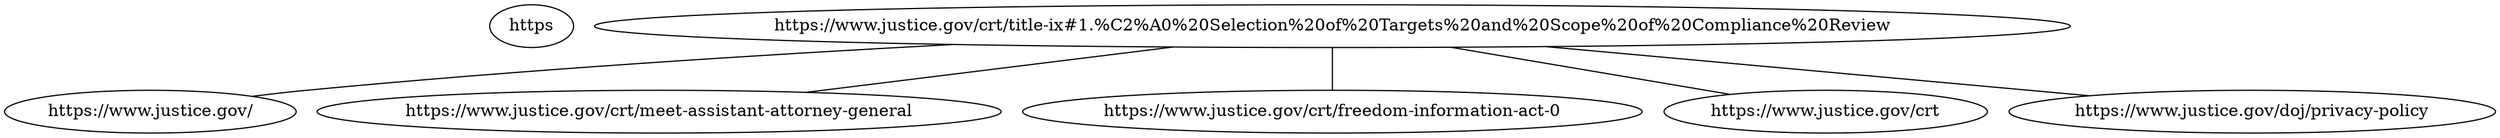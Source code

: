 strict graph  {
https [child_link="['https://www.justice.gov/', 'https://www.justice.gov/crt/meet-assistant-attorney-general', 'https://www.justice.gov/crt/freedom-information-act-0', 'https://www.justice.gov/crt', 'https://www.justice.gov/doj/privacy-policy']", data="b'\nCivil Rights Division |  Title IX\nSkip to main content\nAn official website of the United States government\nHere\'s how you know\nHere\'s how you know\nOfficial websites use .gov\nA .gov website belongs to an official government organization in the United States.\nSecure .gov websites use HTTPS\nA lock (\nLock\nA locked padlock\n) or https:// means you\xe2\x80\x99ve safely connected to the .gov website. Share sensitive information only on official, secure websites.\nDOJ Menu\nU.S. Department\nof Justice\nAbout\nThe Attorney General\nOrganizational Chart\nBudget & Performance\nHistory\nPrivacy Program\nOur Work\nNews\nPress Releases\nSpeeches\nVideos\nPhoto Galleries\nBlogs\nPodcasts\nResources\nGuidance Documents\nForms\nPublications\nInformation for Victims in Large Cases\nJustice Manual\nGrants\nEmployment\nWhy Justice ?\nBenefits\nDOJ Vacancies\nLegal Careers at DOJ\nOur Offices\nFind Help\nContact Us\nUtilities\nOur Offices\nFind Help\nContact Us\nSearch\nMenu\nClose\nAbout\nAbout\nMeet the Head of the Civil Rights Division\nOur Work\nCOVID page\nContact the Division\nContact the Division\nReport a Violation\nCases and Matters\nPress Room\nPress Room\nVideos\nPublications\nEmployment Opportunities\nEmployment Opportunities\nExperienced Professionals\nAttorney General\xc2\xb4s Honors Program\nVolunteer and Paid Student Internship Programs\nCivil Rights FOIA\nCivil Rights FOIA\nEmmett Till Act/Cold Case Memoranda\nEn espa\xc3\xb1ol\nOur Offices\nFind Help\nContact Us\nMain Menu\nU.S. Department of Justice\nAbout\ntitle=\"About\"\nAbout\nThe Attorney General\nOrganizational Chart\nBudget & Performance\nHistory\nPrivacy Program\nOur Work\nNews\ntitle=\"News\"\nNews\nPress Releases\nSpeeches\nVideos\nPhoto Galleries\nBlogs\nPodcasts\nResources\ntitle=\"Guidance & Resources\"\nResources\nGuidance Documents\nForms\nPublications\nInformation for Victims in Large Cases\nJustice Manual\nGrants\nEmployment\nEmployment\nWhy Justice ?\nBenefits\nDOJ Vacancies\nLegal Careers at DOJ\nOur Offices\nFind Help\nContact Us\nSearch\nBreadcrumb\nJustice.gov\nCivil Rights Division\nTitle IX\nTitle IX\nShare\nFacebook\nTwitter\nLinkedIn\nDigg\nReddit\nPinterest\nEmail\nTitle IX Legal Manual\nTable of Contents\nTitle IX Cover Addendum post-Bostock: Editor\'s Note\nIntroduction\nI. Overview of Title IX: Interplay of Title IX with Title VI, Section 504, Title VII, and the Fourteenth Amendment\nII. Synopsis of Legislative History and Purpose of Title IX\nIII. Scope of Coverage\nA. Federal Financial Assistance\nB. Recipient\nC. Covered Education Program or Activity\nIV. Discriminatory Conduct\nA. General\n1. Disparate Treatment\n2. Disparate Impact\n3. Retaliation\nB. Employment Discrimination\n1. Scope of Coverage\n2. Relationship to Title VII\n3. Prohibited Employment Practices\n4. Special Considerations\n5. Regulatory Referral to EEOC\nC. Specific Provisions\n1. Specific Prohibitions\n2. Housing\n3. Comparable Facilities\n4. Access to Course Offerings\n5. Counseling and Use of Appraisal and Counseling Materials\n6. Financial Assistance\n7. Employment Assistance\n8. Health and Insurance Benefits and Services\n9. Marital or Parental Status\n10. Athletics\n11. Textbooks and Curricular Material\nD. Sexual Harassment\n1. Overview\n2. General Legal Standards and Relationship to Title VII\nV. Procedural requirements for complying with Title IX\nA. Assurances\nB. Self-Evaluation\nC. Dissemination of Policy\nD. Designation of Title IX Coordinator\nE. Adoption of Grievance Procedures\nVI. Federal Funding Agency Methods to Evaluate Compliance\nA. Pre-Award Procedures\n1. Assurances of Compliance\n2. Deferral of Decision Whether to Grant Assistance\n3. Pre-Award Authority of Recipients vis-a-vis Subrecipients\n4. Data Collection\n5. Recommendations Concerning Pre-Award Reviews\nB. Post-Award Compliance Reviews\n1. Selection of Targets and Scope of Compliance Review\n2. Procedures for Compliance Reviews\nC. Complaints\nVII. Federal Funding Agency Methods to Enforce Compliance\nA. Efforts to Achieve Voluntary Compliance\n1. Voluntary Compliance at the Pre-Award Stage\na. Special Conditions\nb. Use of Cautionary Language\nc. Other Nonlitigation Alternatives\nB. \"Any Other Means Authorized by Law:\" Judicial Enforcement\nC. Fund Suspension and Termination\n1. Fund Termination Hearings\n2. Agency Fund Termination Limited to the Particular Political Entity, or Part Thereof , that discriminated\nVIII. Private Right of Action and Individual Relief through Agency Action\nA. Entitlement to Damages for Intentional Violations\nB. Availability of Monetary Damages in Other Circumstances\nC. Recommendations for Agency Action\nD. Lack of States\xc2\x92 Eleventh Amendment Immunity Under Title IX\nIX. Department of Justice Role under Title IX\nFootnotes\nTitle IX Cover Addendum post-Bostock\nEditor\xe2\x80\x99s Note:\nSince the attached Title IX Legal Manual was issued in 2001, sex discrimination jurisprudence has developed significantly.\xc2\xa0 Notably, on June 15, 2020, the Supreme Court held in Bostock v. Clayton County that sex discrimination under Title VII of the Civil Rights Act of 1964, 42 U.S.C. \xc2\xa7 2000e et seq. (Title VII) encompasses discrimination on the basis of sexual orientation and transgender status.\xc2\xa0 140 S. Ct. 1731, 1741, 590 U.S. ___, ___ (2020).\nThough Title VII and Title IX are two distinct statutes, their statutory prohibitions against sex discrimination are similar, such that Title VII jurisprudence is frequently used as a guide to inform Title IX.\xc2\xa0 See Manual, Chapters I, IV.\xc2\xa0 Indeed, in the months following the Bostock decision, several federal courts have reached the same conclusion as to Title IX, holding that Title IX protects transgender students from discrimination on the basis of gender identity.\xc2\xa0 See, e.g., Grimm v. Gloucester Cty. Sch. Bd., 972 F.3d 586, 616-17 (4th Cir. 2020) (\xe2\x80\x9cAlthough Bostock interprets [Title VII], it guides our evaluation of claims under Title IX.\xe2\x80\x9d),\xc2\xa0as amended\xc2\xa0(Aug. 28, 2020), reh\xe2\x80\x99g en banc denied, 976 F. 3d 399 (4th Cir. 2020), cert. denied, No. 20-1163 (June 28, 2021); B.P.J. v. W. Virginia State Bd. of Educ., No. 2:21-CV-00316, 2021 WL 3081883, at *7 (S.D.W. Va. July 21, 2021); Koenke v. Saint Joseph\'s Univ., No. CV 19-4731, 2021 WL 75778, at *2 (E.D. Pa. Jan. 8, 2021); Doe v. Univ. of Scranton, No. 3:19-CV-01486, 2020 WL 5993766, at *11 n.61 (M.D. Pa. Oct. 9, 2020).\xc2\xa0 Other circuits reached this conclusion before Bostock, relying on their own Title VII jurisprudence. \xc2\xa0See Whitaker By Whitaker v. Kenosha Unified Sch. Dist. No. 1 Bd. of Educ., 858 F.3d 1034, 1049-50 (7th Cir. 2017) (transgender boy was likely to succeed on his claim that school district violated Title IX by excluding him from the boys\xe2\x80\x99 restroom); Dodds v. U.S. Dep\xe2\x80\x99t of Educ., 845 F.3d 217, 221-22 (6th Cir. 2016) (per curiam) (school district that sought to exclude transgender girl from girls\xe2\x80\x99 restroom was not likely to succeed on the claim because Title IX prohibits discrimination based on sex stereotyping and gender nonconformity).\nOn March 26, 2021, the Principal Deputy Assistant Attorney General for the Civil Rights Division issued a memorandum to federal civil rights offices and general counsels addressing the application of Bostock to Title IX, determining that Title IX\xe2\x80\x99s prohibition on discrimination \xe2\x80\x9con the basis of sex\xe2\x80\x9d includes discrimination on the basis of gender identity and sexual orientation.\xc2\xa0 See Letter from Pamela S. Karlan, Principal Deputy Assistant Attorney General for the Civil Rights Division, to Federal Civil Rights Directors and General Counsels (Mar. 26, 2021), https://www2.ed.gov/about/offices/list/ocr/correspondence/stakeholders/educator-202106-tix.pdf.\nThe reasoning in these interpretations applies with equal force to discrimination against intersex people.\xc2\xa0 \xe2\x80\x9cIntersex\xe2\x80\x9d refers to people born with variations in physical sex characteristics\xe2\x80\x94including genitals, gonads, chromosomes, and hormonal factors\xe2\x80\x94that do not fit typical definitions of male or female bodies.\xc2\xa0 The Bostock Court addressed discrimination against \xe2\x80\x9cpersons with one sex identified at birth and another today.\xe2\x80\x9d\xc2\xa0 140 S. Ct. at 1747.\xc2\xa0 Discrimination against intersex individuals is similarly motivated by perceived differences between an individual\xe2\x80\x99s specific sex characteristics and their sex category (either as identified at birth or some subsequent time).\xc2\xa0 Additionally, discrimination based on anatomical or physiological sex characteristics (such as genitals, gonads, chromosomes, and hormone function) is inherently sex-based.\xc2\xa0 Intersex traits, like gender identity\xc2\xa0and sexual orientation, are \xe2\x80\x9cinextricably bound up with\xe2\x80\x9d sex. \xc2\xa0See id. at 1742.\xc2\xa0 In other words, it is impossible to discuss intersex status without also referring to sex.\xc2\xa0 Cf. Grimm, 972 F.3d at 609.\xc2\xa0 Lastly, discrimination based on intersex traits may also involve sex stereotypes, as intersex people by definition have traits that do not conform to stereotypes about male or female bodies.\xc2\xa0 Cf. Whitaker, 858 F.3d at 1048 (\xe2\x80\x9c[A] transgender individual does not conform to the sex-based stereotypes of the sex that [they were] assigned at birth.\xe2\x80\x9d)\nWhile this Manual is not intended to provide a complete, comprehensive directory of all cases or issues related to Title IX, these important developments are highlighted here to clarify the Department\xe2\x80\x99s position that Title\xc2\xa0IX\xe2\x80\x99s prohibition on sex discrimination includes discrimination based on gender identity, intersex traits, and sexual orientation.\nIntroduction\nThis Manual provides an overview of the legal principles of Title IX of the Education Amendments of 1972, 20 U.S.C. \xc3\xaf\xc2\xbd\xc2\xa71681 et seq. It is intended to be an abstract of general principles and issues for use by various federal agencies charged with enforcing Title IX and is not intended to provide a complete, comprehensive directory of all cases or issues related to Title IX. In addition, this document is not intended to be a guide for Title IX enforcement with respect to traditional educational institutions such as colleges, universities, and elementary and secondary schools, which have been subject to the Department of Education\xc2\x92s Title IX regulations and guidance for 25 years. Rather, this Manual is intended to provide guidance to federal agencies concerning the wide variety of other education programs and activities operated by recipients of federal financial assistance. Such programs, many of which first became subject to Title IX regulations when the Title IX final common rule became effective on September 29, 2000, may include police academies, job training programs, vocational training for prison inmates, and other education programs operated by recipients of federal assistance.\nFor more specific information on Title IX as it relates to educational institutions, readers should consult the various documents written and published by the Department of Education, Office for Civil Rights that can be found on the Department of Education website. Documents which may be consulted include: Proposed Revised Sexual Harassment Guidance: Harassment of Students by School Employees, Other Students, or Third Parties, 65 Fed. Reg. 66092 (2000) (the final Sexual Harassment Guidance is anticipated for a January 2001 publication); Policy Interpretation-Title IX and Intercollegiate Athletics, 45 C.F.R. Part 26 (1979); Clarification of Intercollegiate Athletics Policy Guidance: The Three-Part Test, dated January 16, 1996; Guidance on the Awarding of Athletic Financial Assistance (OCR letter to Bowling Green, July 23, 1998), as well as various other pamphlets, memoranda, and documents. This Manual is in no way intended to supersede any guidance issued by the Department of Education, and, to the extent that this Manual is construed to conflict with guidance issued by the Department of Education regarding traditional educational institutions, the Department of Education\xc2\x92s Guidance should be followed.\nMoreover, since this Manual is not designed to address Title IX enforcement with respect to traditional educational institutions, a number of subjects that pertain primarily to schools, such as athletics, are not addressed in depth. However, the vast majority of Title IX cases do involve educational institutions and so, of course, the Manual cites extensively to those cases in identifying applicable legal principles. Although this Manual generally cites to cases interpreting Title IX, cases interpreting Titles VI and VII of the Civil Rights Act of 1964, and Section 504 of the Rehabilitation Act of 1973 are also included. While statutory interpretation of these laws overlap, they are not fully consistent, and this document should not be considered to be an overview of any statute other than Title IX. Although this Manual is intended primarily for federal agency investigators\xc2\x92 use, it includes discussion of many cases involving individual Title IX lawsuits. It is important for federal agencies to remember that the standard for a Federal agency to determine whether a recipient has violated Title IX differs from the higher liability standard of proof that must be met in a court action before compensatory damages are awarded. Recipients have an affirmative duty to correct Title IX violations even if no monetary damages would be awarded because of the violation.\nIt is intended that this manual will be updated periodically to reflect significant changes in the law. Comments on this publication, and suggestions as to future updates, including published and unpublished cases, may be addressed to:\nFederal Coordination and Compliance Section\nCivil Rights Division\nU.S. Department of Justice\nAttention: Title IX Legal Manual Coordinator\nP.O. Box 66560\nWashington, D.C. 20035-6560\nTelephone and TDD (202) 307-2222\nFAX (202) 307-0595\nE-mail\xc2\xa0 COR.CRT@USDOJ.GOV\nThis Manual is intended only to provide guidance on general principles related to Title IX enforcement outside the context of traditional educational institutions. It is not intended to, does not, and may not be relied upon to create any right or benefit, substantive or procedural, enforceable at law by any party against the United States.\nI. Overview of Title IX: Interplay with Title VI, Section 504, Title VII, and the Fourteenth Amendment\nIn June 1972, President Nixon signed Title IX of the Education Amendments of 1972 into law. Title IX is a comprehensive federal law that has removed many barriers that once prevented people, on the basis of sex, from participating in educational opportunities and careers of their choice. It states that:\nNo person in the United States shall, on the basis of sex, be excluded from participation, in be denied the benefits of, or be subjected to discrimination under any education program or activity receiving Federal financial assistance.\n20 U.S.C. \xc3\xaf\xc2\xbd\xc2\xa7 1681, et seq. Title IX applies to all aspects of education programs or activities operated by recipients of federal financial assistance.1 In addition to educational institutions such as colleges, universities, and elementary and secondary schools, Title IX also applies to any education or training program operated by a recipient of federal financial assistance. For example, Title IX would cover such diverse activities as a forestry workshop run by a state park receiving funds from the Department of Interior; a boater education program sponsored by a county parks and recreation department receiving funding from the Coast Guard; a local course concerning how to start a small business, sponsored by the state department of labor that receives funding from the Small Business Administration; state and local courses funded by the Federal Emergency Management Agency in planning how to deal with disasters; and vocational training for inmates in prisons receiving assistance from the Department of Justice (hereinafter referred to as \"DOJ\" or \"Justice Department\" or \"the Department\"). Generally, it covers all aspects of the education program, including admissions, treatment of participants, and employment. Title IX guarantees equal educational opportunity in federally funded programs.\nCongress consciously modeled Title IX on Title VI of the Civil Rights Act of 1964, as amended, 42 U.S.C. \xc3\xaf\xc2\xbd\xc2\xa7 2000d et seq., which prohibits discrimination on the basis of race, color, or national origin in programs or activities that receive federal funds. Note that Title VI\xc2\x92s protections are not limited to \"education\" programs and activities, as are those of Title IX.\nThe two statutes both condition an offer of federal funding on a promise by the recipient not to discriminate, in what is essentially a contract between the government and the recipient of funds. Because of this close connection between the statutes, Title VI legal precedent provides some important guidance for the application of Title IX. See, e.g., Cannon v. University of Chicago, 441 U.S. 677, 694-98 (1979)(Congress intended that Title IX would be interpreted and applied as Title VI has been). Section 504 of the Rehabilitation Act of 1973, which prohibits discrimination on the basis of disability in federally funded programs, was also modeled after Title VI and, hence, may also provide guidance for an analysis of Title IX. See Alexander v. Choate, 469 U.S. 287, 294 (1985)(Because Title IX, Section 504, and Title VI contain parallel language, the same analytic framework should generally apply in cases under all three statutes). These statutes were enacted to prevent unlawful discrimination and to provide remedies for the effects of past discrimination.\nAlthough much of Title VI case law can be applied to Title IX situations, the analogy is not perfect because Title IX contains several important exemptions that are absent in Title VI. For example, with regard to single-sex admissions policies, Title IX\xc2\x92s prohibitions against sex discrimination apply only to vocational, professional, graduate, and public undergraduate schools (except for those public institutions of undergraduate higher education that traditionally and continually from their establishment have had a policy of admitting only students of one sex).2 Title IX does not cover the single-sex admissions policies of elementary, secondary, (other than vocational schools), or private undergraduate schools.\nAdditional Title IX exemptions include the membership policies of certain university-based social fraternities and sororities, the Girl and Boy Scouts, the YMCA and YWCA, the Camp Fire Girls and certain other voluntary single-sex and tax-exempt youth service organizations whose members are chiefly under age 19.\nAlso exempt are any programs or activities of the American Legion undertaken in connection with the organization or operation of any Boys State conference, Boys Nation conference, Girls State conference, or Girls Nation conference; and any program or activity of a secondary school or educational institution specifically for the promotion of any Boys State conference, Boys Nation conference or the selection of students to attend any such conference. Further, Title IX does not apply to father-son or mother-daughter activities at an educational institution \xc2\x96- but if such activities are provided for students of one sex, reasonably comparable opportunities much be provided for members of the other sex. Finally, any scholarship or other financial assistance awarded by an institution of higher education to an individual because such individual has received such award in a single-sex pageant is exempt provided the pageant complies with other nondiscrimination provisions of federal law.\nTitle IX exempts from coverage any educational operation of an entity that is controlled by a religious organization only to the extent Title IX would be inconsistent with the religious tenets of the organization.3 For example, Title IX would not require a religiously controlled organization that trains students for the ministry to offer such training to women if the organization\xc2\x92s religious tenets hold that all ministers must be men. Title IX also exempts institutions that train individuals for the military or the merchant marine.\nIn addition to the statutory exemptions discussed above, the Title IX common rule contains a few other exceptions permitting single-sex programs under certain limited circumstances. For example, section ___.110(a)requires appropriate remedial action if a designated agency official finds that a recipient has discriminated against persons on the basis of sex. In the absence of a finding of discrimination, section ___.110(b) permits affirmative action consistent with law to overcome the effects of conditions that resulted in limited participation in a program by persons of a particular sex. Either of these provisions could permit single-sex programs under appropriate circumstances. In addition, several other regulatory provisions permit single-sex programs: section ___.415(b)(5) permits portions of education programs or activities that deal exclusively with human sexuality to be conducted in separate sessions for boys and girls; section ___.445(b) permits a program offered to pregnant students on a voluntary basis that is comparable to that offered to non-pregnant students; sections ___.414(b)(2) and (6) permit recipients to make requirements based on objective standards of physical ability or of vocal range or quality; and section __ .415(b)(3) permits separation by sex in physical education classes involving contact sports. In addition, section 420(b) permits exclusion, on the basis of sex, of any person from admission to a nonvocational school operated by a local education agency, so long as \"...such recipient otherwise makes available to such person, pursuant to the same policies and criteria of admission, courses, services, and facilities comparable to each course, service, and facility offered in or through such schools.\" 4\nIt is important to note that even though Title IX carves out the above exceptions to its general prohibition on sex discrimination, governmental/public recipients may still have a constitutional duty not to discriminate on the basis of sex. Under the Equal Protection Clause of the Fourteenth Amendment, a governmental classification based on sex can be lawful only if the classification serves \"important governmental objectives and that the discriminatory means employed\" are \"substantially related to the achievement of those objectives.\" Mississippi Univ. for Women v. Hogan, 458 U.S. 718, 724(1982)(nursing school could not justify excluding male applicants; policy violated the Fourteenth Amendment notwithstanding Title IX exemption, quoting, Wengler v. Druggists Mutual Ins. Co., 446 U.S. 142, 150 (1980)). For example, even though Title IX may not prohibit a traditionally single-sex public entity providing training for nurses from excluding male applicants, the public entity must still demonstrate an \"exceedingly persuasive justification\" for the restrictive admission policy in order to survive an equal protection challenge. Id. at 724 (citing, Kirchberg v. Feenstra, 450 U.S. 455, 461 (1981)). See also United States v. Virginia, 518 U.S. 515 (1996)(U.S. Department of Justice successfully challenged military school\xc2\x92s male-only admissions policy under Title IV of the Civil Rights Act.\nThe Title IX regulations contain a variety of procedural requirements, the most important of which is the requirement to establish grievance procedures. The regulations require that every recipient to which Title IX applies \"adopt and publish grievance procedures providing for prompt and equitable resolution of student and employee complaints alleging any action that be prohibited by these Title IX regulations.\" \xc3\xaf\xc2\xbd\xc2\xa7 ___.135. These grievance procedures are an essential element in ensuring that Title IX and its implementing regulations are complied with in the least contentious manner possible.5\nUnlike Title VI which covers employment only in limited circumstances, Title IX clearly covers employment discrimination. Title IX\xc2\x92s availability as an independent basis to attack discriminatory employment practices does not mean, however, that its analytical and evaluative methodology is divorced from that used under Title VII of the Civil Rights Act of 1964. Rather, like Title VI, Title IX borrows heavily from Title VII in its theory and approach to sex-based employment discrimination. It is generally accepted outside the sexual harassment context that the substantive standards and policies developed under Title VII apply with equal force to employment actions brought under Title IX. By contrast, however, it is generally held that Title IX does not incorporate the procedural requirements of Title VII. For a more detailed discussion of the relationship between Title IX and Title VII, see Chapter IV(b) of this Manual. Section 5 of that chapter discusses the joint rule issued by the Department of Justice and the Equal Employment Opportunity Commission, which sets forth procedures that federal agencies are to utilize when processing Title IX employment cases.\nII.\xc2\xa0\xc2\xa0 Synopsis of Purpose of Title IX, Legislative History, and Regulations\n1.\xc2\xa0 Purpose\nCongress enacted Title IX with two principal objectives in mind: to avoid the use of federal resources to support discriminatory practices in education programs, and to provide individual citizens effective protection against those practices.See Cannon v. University of Chicago, 441 U.S. 677, 704 (1979).\n2.\xc2\xa0 Legislative History\nAs the women\xc2\x92s civil rights movement gained momentum in the late 1960\'s and early 1970\'s, sex bias and discrimination in schools emerged as a major public policy concern. Women, who were entering the workforce in record numbers, faced a persistent earnings gap compared to their male counterparts. As a consequence of the equality in the workforce debate, Americans also began to focus attention generally on inequities that inhibited the progress of women and girls in education. Several advocacy groups filed class action lawsuits against colleges and universities and the federal government. These advocacy organizations complained of an industry-wide pattern of sex bias against women who worked in colleges and universities. As a consequence, Congress focused on the issue of sex bias in education during the summer of 1970 at a set of hearings on discrimination against women before a special House Subcommittee on Education chaired by Representative Edith Green (Oregon). Representative Green introduced a higher education bill with provisions regarding sex equity wherein she unsuccessfully attempted to add a prohibition on sex discrimination to the Education Amendments of 1971.\nA year later, Title IX began its congressional life in earnest when an amendment was introduced in the Senate by Senator Birch Bayh of Indiana, who explained that its purpose was to combat \"the continuation of corrosive and unjustified discrimination against women in the American educational system.\" 118 Cong. Rec. 5803 (1972). During debate, Senator Bayh stressed the fact that economic inequities suffered by women can often be traced to educational inequities. In support of the amendment, Senator Bayh pointed to the link between discrimination in education and subsequent employment opportunities:\nThe field of education is just one of many areas where differential treatment [between men and women] has been documented but because education provides access to jobs and financial security, discrimination here is doubly destructive for women. Therefore, a strong and comprehensive measure is needed to provide women with solid legal protection from the persistent, pernicious discrimination which is serving to perpetuate second-class citizenship for American women.\nId. at 5806-07. Senator Bayh decried the \"sex discrimination that reaches into all facets of education \xc2\x96 admissions, scholarship programs, faculty hiring and promotion, professional staffing, and pay scales.\" Id. at 5803 (1972).\nCongressional activity on the issue increased with the introduction of various proposals in the House and Senate to end sex discrimination in education. Although there was growing consensus that sex discrimination in education should end, there was little agreement as to the best methods for reaching that goal. Some critics claimed that the legislation was intended to try to maintain a certain quota or ratio of male to female students. Senator Bayh reiterated many times during the debate that \"the amendment is not designed to require specific quotas. The thrust of the amendment is to do away with every quota.\" 117 Cong. Rec. 30,409 (1971). The Senator went on to state that, \"The language of my amendment does not require reverse discrimination. It only requires that each individual be judged on merit, without regard to sex.\" Id.\nEven with Senator Bayh\xc2\x92s repeated assurances against quotas, it took a House-Senate Conference Committee several months to iron out the differences between the House and Senate education bills. In the end, the House attached a floor amendment to the bill specifying that the legislation would not require quotas.6 The newly clarified legislation was enacted as Title IX of the Education Amendments Act of 1972, 20 U.S.C.A. \xc3\xaf\xc2\xbd\xc2\xa7 1681, et seq., on June 23, 1972.\nDespite this lengthy process, Title IX was passed without much debate as to several of its key exemption provisions. For example, early on it was unclear whether Congress intended to regulate intercollegiate athletics. For this reason, the statute was amended in 1974 to direct the Department of Health Education and Welfare to publish proposed implementing regulations, with a provision stating that such regulations shall include with respect to intercollegiate athletic activities, reasonable provisions considering the nature of the particular sports.7\nIn 1988 Congress enacted the CRRA to restore the broad interpretation accorded the phrase \"program or activity\" prior to the Supreme Court\xc2\x92s decision in Grove City College V. Bell, 465 U.S. 555 (1984)8. The CRRA amends Title IX and other related nondiscrimination statutes to afford broad coverage to all of the operations of a recipient (although Title IX\xc2\x92s prohibition against sex discrimination applies only in a recipient\xc2\x92s \"education\" programs). The CRRA clarifies the definition of \"program or activity\" or \"program.\" The scope of coverage is no longer limited to the exact purpose or nature of the federal funding. For example, if a State prison receives federal financial assistance, all the operations of the State Department of Corrections are covered by Title VI and Section 504, and all the department\xc2\x92s education and training programs are covered by Title IX. Moreover, it is well established that, when a recipient is an educational institution, all of the institution\xc2\x92s operations are covered by Title IX\xc2\x92s antidiscrimination provisions. See Chapter III(C) for a more detailed discussion of these concepts.\nMoreover, it also should be noted that, consistent with the CRRA\xc2\x92s purpose of achieving broad, institution-wide coverage of a federal funding recipient\xc2\x92s program or activity, there is no requirement that federal funds be extended directly to an \"educational\" portion of a recipient\xc2\x92s program in order to trigger coverage under Title IX. Rather, any federal financial assistance subjects a recipient\xc2\x92s entire program or activity to coverage under all four civil rights statutes, but Title IX\xc2\x92s prohibition on sex-based discrimination applies only to the educational components of a recipient\xc2\x92s program. For example, in the hypothetical described above, federal funds distributed to a Department of Corrections for a non-educational operation such as the provision of medical services would subject all of the Department\xc2\x92s educational operations to coverage under Title IX.\nThe CRRA also amended Title IX to incorporate an \"abortion neutrality\" provision commonly referred to as the Danforth Amendment, which provides:\nNothing in this chapter shall be construed to require or prohibit any person, or public or private entity, to provide or pay for any benefit or services, including the use of facilities, related to an abortion. Nothing in this section shall be construed to permit a penalty to be imposed on any person or individual because such person or individual is seeking or has received any benefit or service related to a legal abortion. 20 U.S.C. \xc3\xaf\xc2\xbd\xc2\xa71688.\nConsistent with the Danforth Amendment, the Title IX common rule does not require or prohibit any person, or public or private entity, to provide or pay for any benefit or service, including the use of facilities, related to an abortion. However, medical procedures, benefits, services, and the use of facilities, necessary to save the life of a pregnant woman or to address complications related to an abortion are not subject to this section. 65 Fed. Reg. 52869 (2000)(Section __.235(d)(1)). Moreover, the Title IX common rule prohibits a recipient from discriminating against, excluding, or denying benefits to a person because that person has obtained, sought, or will seek an abortion. This prohibition applies to any service or benefit for an applicant (for enrollment or employment), student, or employee. 65 Fed. Reg. 52869 (2000)(Section __.235(d)(2)).\nIn addition, the CRRA expanded the exemption for entities controlled by religious organizations. Under the CRRA, the exemption is no longer limited to educational institutions that are controlled by religious organizations with tenets contrary to Title IX. Instead, any educational operation of an entity may be exempt from Title IX due to control by a religious organization with tenets that are not consistent with the provisions of Title IX. Further, the exemption would apply to a particular education program operated by a recipient if this separate program is subject to religious tenets that are not consistent with Title IX.\nAs in the Department of Education Title IX regulations, the Title IX common rule provides:\nAn educational institution or other entity that wishes to claim the exemption set forth in paragraph (a) of this section shall do so by submitting in writing to the designated agency official a statement by the highest-ranking official of the institution, identifying the provisions of these Title IX regulations that conflict with a specific tenet of the religious organization.\nSection ___.205(b). The preamble to the Notice of Proposed Rulemaking of the Title IX common rule explains that if a recipient has already obtained an exemption from the Department of Education, such exemption may be submitted to another funding agency as a basis for an exemption from the second funding agency. 64 Fed. Reg. 58570 (1999).\n3.\xc2\xa0 Regulations\nTitle IX requires that agencies promulgate regulations to provide guidance to recipients of federal financial assistance who administer education programs or activities on Title IX enforcement. After the passage of Title IX, the Department of Health, Education, and Welfare (HEW) adopted implementing regulations. 40 Fed. Reg. 24128 (1975). When HEW split in 1980 into two departments, the Department of Education and the Department of Health and Human Services, each new agency adopted the regulations. See 34 C.F.R. Part 106 and 45 C.F.R. Part 86, respectively. Two other federal agencies, the Department of Agriculture and the Department of Energy, also published Title IX rules around that same time.9\nOn October 29, 1999 the Department of Justice and 23 other agencies published a Notice of Proposed Rulemaking to implement Title IX. See 64 Fed. Reg. 58567 (1999). In the Title IX common rule, the substantive nondiscrimination obligations of recipients, for the most part, are identical to those established by the Department of Education under Title IX. However, the rule reflects statutory changes to Title IX, such as those resulting from passage of the CRRA, and modifications to ensure consistency with Supreme Court precedent. After receiving and reviewing comments, and making a few additional changes to the regulations in response to these comments, the Department of Justice and 20 other participating agencies published the final Title IX common rule on August 30, 2000.10 See 65 Fed. Reg. 52857 (2000).\nIII.\xc2\xa0 Scope of Coverage\nA.\xc2\xa0 Federal Financial Assistance\nTitle IX prohibits, with certain exceptions, any entity that receives \"federal financial assistance\" from discriminating against individuals on the basis of sex in education programs or activities.11 The clearest example of federal financial assistance is the award or grant of money. However, federal financial assistance may also be in nonmonetary form. See United States Dep\xc2\x92t of Transp. v. Paralyzed Veterans, 477 U.S. 597, 607 n.11 (1986). As discussed below, federal financial assistance may include the use or rent of federal land or property at below market value, federal training, a loan of federal personnel, subsidies, and other arrangements with the intention of providing assistance. Federal financial assistance does not encompass contracts of guarantee or insurance by the federal government. It is also important to remember that not only must an entity receive federal financial assistance to be subject to Title IX, but the entity also must receive federal assistance at the time of the alleged discriminatory act(s) except for assistance provided in the form of real or personal property. In this situation, the recipient is subject to Title XI for as long as it uses the property. See Huber v. Howard County, Md., 849 F. Supp. 407, 415 (D. Md. 1994) (Motion to dismiss claim of discriminatory employment practices under \xc3\xaf\xc2\xbd\xc2\xa7\xc2\xa0504 denied as defendant received federal assistance during the time of probationary employment and discharge.), aff\'d without opinion, 56 F.3d 61 (4th Cir. 1995), cert. denied, 516 U.S. 916 (1995); see also Delmonte v. Department of Bus. Prof\xc2\x92l Regulation, Div. Of Alcohol, Beverages and Tobacco of Fla., 877 F. Supp. 1563 (S.D. Fla. 1995).12\n1.\xc2\xa0 Examples of Federal Financial Assistance\nAgency regulations use similar, if not identical, language to define federal financial assistance:\n(1) A grant or loan of Federal financial assistance, including funds made available for:\n(i) The acquisition, construction, renovation, restoration, or repair of a building or facility or any portion thereof; and\n(ii) Scholarships, loans, grants, wages, or other funds extended to any entity for payment to or on behalf of students admitted to that entity, or extended directly to such students for payment to that entity\n(2) A grant of Federal real or personal property or any interest therein, including surplus property, and the proceeds of the sale or transfer of such property, if the Federal share of the fair market value of the property is not, upon such sale or transfer, properly accounted for to the Federal Government.\n(3) Provisions of the services of Federal personnel\n(4) Sale or lease of Federal property or any interest therein at nominal consideration, or at consideration reduced for the purpose of assisting the recipient or in recognition of public interest to be served thereby, or permission to use Federal property or any interest therein without consideration\n(5) Any other contract agreement or arrangement that has as one of its purposes the provision of assistance to any education program or activity, except a contract of insurance or guaranty\n65 Fed. Reg. 52866 (2000).13 No extended discussion is necessary to show that money, through federal grants, cooperative agreements and loans, is federal financial assistance within the meaning of Title IX. See Paralyzed Veterans, 477 U.S. at 607 n.11. For example:\nUnited States military veterans are enrolled at Holy University, a private, religious university. The veterans receive payments from the federal government for educational pursuits and such monies are used by the veterans to pay a portion of their respective tuition payments at Holy University. Although federal payments are direct to the veterans and indirect to Holy University, the university is receiving federal financial assistance.\nAs set forth in the Title IX common rule, federal financial assistance may be in the form of a grant of land or use (rental) of federal property for the recipient at no or reduced cost. Since the recipient pays nothing or a lower amount for ownership of land or rental of property, the recipient is being assisted financially by the federal agency. Typically, assurances state that this type of assistance is considered to be ongoing for as long as the land or property is being used for the original or a similar purpose for which such assistance was intended. E.g., 65 Fed. Reg. 52867 at \xc3\xaf\xc2\xbd\xc2\xa7__.115. Moreover, regulations also generally bind the successors and transferees of this property, as long as the original purpose, or a similar objective, is pursued. 65 Fed. Reg. 52867 at \xc3\xaf\xc2\xbd\xc2\xa7 .115. Thus, if the recipient uses the land or rents property for the same purpose at the time of the alleged discriminatory act, the recipient is receiving federal financial assistance, irrespective of when the land was granted or donated.\nFor example:\nSixteen years ago, the Department of Defense (DOD) donated land from a closed military base to a State social services agency as the location for a training facility for caseworkers. The training facility has been built and is in use by the State. Students at the training facility allege sexual harassment against certain training facilitators. Because the State still uses the land donated to it by the DOD for its original (or similar purpose), the State is still receiving federal financial assistance from DOD and DOD has jurisdiction to investigate the complaint under Title IX. See 32 C.F.R. \xc3\xaf\xc2\xbd\xc2\xa7\xc2\xa0195.6.\nA police department has a training facility located in a housing project built, subsidized, and operated with Housing and Urban Development (HUD) funds. The police department is not charged rent. Thus, the police department is receiving federal financial assistance and is subject to Title IX.\nUnder the Intergovernmental Personnel Act of 1970, federal agencies may allow a temporary assignment of personnel to State, local, and Indian tribal governments, institutions of higher education, federally funded research and development centers, and certain other organizations for work of mutual concern and benefit. See 5 U.S.C. \xc3\xaf\xc2\xbd\xc2\xa7\xc2\xa03372. This detail of federal personnel to a State or other entity is considered federal financial assistance, even if the entity reimburses the federal agency for some of the detailed employee\'s federal salary. See Paralyzed Veterans, 477 U.S. at 612 n.14. However, if the State or other entity fully reimburses the federal agency for the employee\'s salary, it is unlikely that the entity receives federal financial assistance. For example:\nTwo research scientists from the National Institute of Health (NIH) are detailed to a university research organization for two years to help research treatments for cancer. NIH pays for three-fourths of the salary of the two detailed employees, while the organization pays the remaining portion. The research organization is considered to be receiving federal financial assistance since the federal government is paying a substantial portion of the salary of the detailed federal employees. The research organization is thus now subject to Title IX.\nAnother common form of federal financial assistance provided by many agencies is training by federal personnel. For example:\nA city police department sends several police officers to training at the FBI Academy at Quantico without cost to the city. The entire police department is considered to have received federal financial assistance. See Delmonte v. Department of Bus. & Prof\xc2\x92l Regulation, Div. of Alcohol, Beverages, and Tobacco of Fla., 877 F. Supp. 1563 (S.D. Fla. 1995).\n2.\xc2\xa0 Direct and Indirect Receipt of Federal Assistance\nFederal financial assistance may be received directly or indirectly.14 For example, colleges indirectly receive federal financial assistance when they accept students who pay, in part, with federal financial aid directly distributed to the students. Grove City College v. Bell, 465 U.S. 555, 564 (1984)15; see also Bob Jones Univ. v. Johnson, 396 F. Supp. 597, 603 (D. S.C. 1974), aff\'d, 529 F.2d 514 (4th Cir. 1975). In Bob Jones Univ., 396 F. Supp. at 603, cited with approval in Grove City, 465 U.S. at 564, the university was deemed to have received federal financial assistance for participating in a program wherein veterans received monies directly from the Veterans Administration to support approved educational pursuits, although the veterans were not required to use the specific federal monies to pay the schools for tuition and expenses. Bob Jones Univ., 396 F. Supp. at 602-03 & n.22. Even if the financial aid to the veterans did not reach the university, the court considered this financial assistance to the school since this released the school\'s funds for other purposes. Id. at 602. Thus, an entity may be deemed to have \"received Federal financial assistance\" even if the entity did not show a \"financial gain, in the sense of a net increment in its assets.\" Id. at 602-03. Aid such as this, and noncapital grants, are equally federal financial assistance. Id.\n3.\xc2\xa0 Federal Action That Is Not Federal Financial Assistance\nTo simply assert that an entity receives something of value in nonmonetary form from the federal government\'s presence or operations, however, does not mean that such benefit is federal financial assistance. For example, licenses impart a benefit since they entitle the licensee to engage in a particular activity, and they can be quite valuable. Licenses, however, are not federal financial assistance. Community Television of S. Cal. v. Gottfried, 459 U.S. 498, 509 (1983) (The Federal Communications Commission is not a funding agency and television broadcasting licenses do not constitute federal financial assistance); California Ass\xc2\x92n of the Physically Handicapped v. FCC, 840 F.2d 88, 92-93 (D.C. Cir. 1988) (same); see Herman v. United Bhd. of Carpenters & Joinders, 60 F.3d 1375, 1381-82 (9th Cir. 1995) (Certification of union by the National Labor Relations Board is akin to a license, and not federal financial assistance under \xc3\xaf\xc2\xbd\xc2\xa7\xc2\xa0504).\nSimilarly, statutory programs or regulations that directly or indirectly support, or establish guidelines for, an entity\'s operations are not federal financial assistance. Herman, 60 F.3d at 1382 (Neither Labor regulations establishing apprenticeship programs nor Davis-Bacon Act wage protections are federal financial assistance.); Steptoe v. Savings of America, 800 F. Supp. 1542, 1548 (N.D. Ohio 1992) (Mortgage lender subject to federal banking laws does not receive federal financial assistance.); Rannels v. Hargrove, 731 F. Supp. 1214, 1222-23 (E.D. Pa. 1990) (federal bank regulations are not federal financial assistance under the Age Discrimination Act).\nFurthermore, programs \"owned and operated\" by the federal government, such as the air traffic control system, do not constitute federal financial assistance. Paralyzed Veterans, 477 U.S. at 612; Jacobson v. Delta Airlines, 742 F.2d 1202, 1213 (9th Cir. 1984) (air traffic control and national weather service programs do not constitute federal financial assistance).16110 Cong. Rec. 13380 (1964).\nIt also should be noted that while contracts of guaranty and insurance may constitute federal financial assistance, Title IX specifically states that it does not apply to contracts of insurance or guaranty. See 20 U.S.C. \xc3\xaf\xc2\xbd\xc2\xa7 1682; see Gallagher v. Croghan Colonial Bank, 89 F.3d 275, 277-78 (6th Cir. 1996) (Default insurance for bank\'s disbursement of federal student loans is a \"contract of insurance,\" and excluded from Section 504 coverage by agency regulations). But see Moore v. Sun Bank, 923 F.2d 1423, 1427 (11th Cir. 1991) (loans guaranteed by the Small Business Administration constituted federal financial assistance since Section 504 does not exclude contracts of insurance or guarantee from coverage as does Title IX).\nProcurement contracts also are not considered federal financial assistance. DeVargas v. Mason & Hanger-Silas Mason Co., 911 F.2d 1377 (10th Cir. 1990); Jacobson, 742 F.2d at 1209; Muller v. Hotsy Corp., 917 F. Supp. 1389, 1418 (N.D. Iowa 1996) (procurement contract by company with GSA to provide supplies is not federal financial assistance); Hamilton v. Illinois Cent. R.R. Co., 894 F. Supp. 1014, 1020 (S.D. Miss. 1995). A distinction must be made between procurement contracts at fair market value and subsidies; the former is not federal financial assistance although the latter is. Jacobson, 742 F.2d at 1209; Mass v. Martin Marietta Corp., 805 F. Supp. 1530, 1542 (D. Co. 1992) (federal payments for goods pursuant to a contract, even if greater than fair market value, do not constitute federal financial assistance). As described in Jacobson and followed in DeVargas, there need not be a detailed analysis of whether a contract is at fair market value, but instead a focus on whether the government intended to provide a subsidy to the contractor. DeVargas, 911 F.2d at 1382-83; Jacobson, 742 F.2d at 1210. In DeVargas, a Department of Energy contract, issued through a competitive bidding process after a determination that a private entity could provide the service in a less costly manner, evidenced no intention to provide a subsidy to the contractor. Id. at 1382-83. For example:\nDept. of Transportation (DOT) contracts with TechStuff, a private company that provides training on the use of computers for a subway system. Under the contract, full price is paid by DOT for the training to be provided by TechStuff. Because this is a direct procurement contract by the federal government, the funds paid to TechStuff by DOT do not subject TechStuff to Title IX.\nFinally, Title IX does not apply to direct, unconditional assistance to ultimate beneficiaries, the intended class of private citizens receiving federal aid. For example, social security payments and veterans\xc2\x92 pensions are not federal financial assistance. Soberal-Perez v. Heckler, 717 F.2d 36, 40 (2d Cir. 1983), cert. denied, 466 U.S. 929 (1984); Bob Jones Univ., 396 F. Supp. at 602 n.16.17\nB.\xc2\xa0 Recipient\n1.\xc2\xa0 Regulations\nA \"recipient\" is an entity that receives federal financial assistance and that operates \"an education program or activity,\" and is thus subject to Title IX. The Title IX common rule provides as follows:\nThe term recipient means any State or political subdivision thereof, or any instrumentality of a State or political subdivision thereof, any public or private agency, institution, or organization, or other entity, or any person, to whom Federal financial assistance is extended directly or through another recipient and that operates an education program or activity that receives such assistance, including any subunit, successor, assignee, or transferee thereof.\n65 Fed. Reg. 52866 at \xc3\xaf\xc2\xbd\xc2\xa7 __.105 (2000).\nSeveral aspects of the plain language of the regulations should be noted. First, a recipient may be a public (e.g., a State, local or municipal agency) or a private entity. Second, Title IX does not apply to the federal government. Therefore, a federal agency cannot be considered a \"recipient\" within the meaning of Title IX. Third, there may be more than one recipient in a program of federal financial assistance; that is, a primary recipient (e.g., State agency) that transfers or distributes assistance to a subrecipient (local entity) for distribution to an ultimate beneficiary.18 Fourth, a recipient also encompasses a successor, transferee, or assignee of the federal assistance (property or otherwise), under certain circumstances. Fifth, as discussed in detail below, there is a distinction between a recipient and a beneficiary. Finally, although not addressed in the regulations, a recipient may receive federal assistance either directly from the federal government or indirectly through a third party, who is not necessarily another recipient. For example, schools are indirect recipients when they accept payments from students who directly receive federal financial aid.\n2.\xc2\xa0 Direct Relationship\nThe clearest means of identifying a \"recipient\" of federal financial assistance covered by Title IX is to determine whether the entity has voluntarily entered into a direct relationship with the federal government and receives federal assistance under a condition or assurance of compliance with Title IX. See Paralyzed Veterans, 477 U.S. at 605-606.\nBy limiting coverage to recipients, Congress imposes the obligations of \xc3\xaf\xc2\xbd\xc2\xa7 504 [and Title IX] upon those who are in a position to accept or reject those obligations as part of the decision whether or not to \"receive\" federal funds.\nId. at 606; see also Soberal-Perez, 717 F.2d at 40-41. It is important to note that, by signing an assurance, the recipient is committing itself to complying with nondiscrimination mandates.19 Even without a written assurance, courts describe obligations under nondiscrimination laws as similar to a contract, and have thus concluded that \"the recipients\' acceptance of the funds triggers coverage under the nondiscrimination provision.\" Paralyzed Veterans, 477 U.S. at 605. In this scenario, the recipient has a direct relationship with the funding agency and, therefore, is subject to the requirements of Title IX. For example:\nSix years ago, LegalSkool, a law school at a university, was built partly with federal grants, loans, and interest subsidies in excess of $7 million from the Department of Education (ED). The law school is a \"recipient\" because of the funding from ED for construction purposes.\nThe U.S. Department of Justice (DOJ) provides funding for vocational education for inmates at a state prison. The prison is a recipient of federal financial assistance from DOJ.\nHall City Police Department (HCPD) received a grant from DOJ for community outreach programs. HCPD is considered to be a recipient of federal financial assistance from DOJ.\nWhile showing that the entity directly receives a federal grant, loan, or contract (other than a contract of insurance or guaranty) is the easiest means of identifying a Title IX recipient, this direct cash flow does not describe the full reach of Title IX.20\n3.\xc2\xa0 Indirect Recipient\nA recipient may receive funds either directly or indirectly. Grove City College, 465 U.S. at 564-65.21 For example, educational institutions receive federal financial assistance indirectly when they accept students who pay, in part, with federal loans. Although the money is paid directly to the students, the universities and other educational institutions are the indirect recipients. Id.; Bob Jones Univ., 396 F. Supp. at 602.\nIn Grove City College, the Supreme Court found that there was no basis to create a distinction not made by Congress regarding funding paid directly to or received indirectly by a recipient. 465 U.S. at 564-65. In reaching its conclusion, the Court considered the congressional intent and legislative history of the statute in question to identify the intended recipient. The Court found that the 1972 Education Amendments, of which Title IX is a part, are \"replete with statements evincing Congress\' awareness that the student assistance programs established by the Amendments would significantly aid colleges and universities. In fact, one of the stated purposes of the student aid provisions was to \xc2\x91provid[e] assistance to institutions of higher educations.\xc2\x92 Pub. L. 92-318, \xc3\xaf\xc2\xbd\xc2\xa7 1001(c)(1), 86 Stat. 831, 20 U.S.C. \xc3\xaf\xc2\xbd\xc2\xa7 1070(a)(5)\" Grove City College, 465 U.S. at 565-66. Finally, the Court distinguished student aid programs that are \"designed to assist\" educational institutions and that allow such institutions the option of participation in such programs, from other general welfare programs where individuals are free to spend the payments without limitation. Id. at 565 n.13.\nIn contrast, as subsequently explained by the Supreme Court in Paralyzed Veterans, it is essential to distinguish aid that flows indirectly to a recipient from aid to a recipient that reaches a beneficiary.\nWhile Grove City stands for the proposition that Title IX coverage extends to Congress\' intended recipient, whether receiving the aid directly or indirectly, it does not stand for the proposition that federal coverage follows the aid past the recipient to those who merely benefit from the aid.\n477 U.S. at 607.\nAlong these lines, the Supreme Court in NCAA v. Smith, 525 U.S. 459, 470 (1999), citing both Grove City and Paralyzed Veterans, stated that while dues paid to an entity (NCAA) by colleges and universities, who were recipients of federal financial assistance, \"at most ... demonstrates that it [NCAA] indirectly benefits from the federal assistance afforded its afforded members.\" But the Court stated, \"This showing, without more, is insufficient to trigger Title IX coverage. Smith, 525 U.S. at 468.22\n4.\xc2\xa0 Transferees and Assignees\nAgency regulations and assurances often include specific statements on the application of Title IX to successors, transferees, assignees, and contractors.\nIn the case of Federal financial assistance extended to provide real property or structures thereon, such assurance shall obligate the recipient, or in the case of a subsequent transfer, the transferee, for the period during which the real property or structures are used to provide an education program or activity....The designated agency official will specify the extent to which such assurances will be required of the applicant\xc2\x92s or recipient\xc2\x92s subgrantees, contractors, subcontractors, transferees, or successors in interest.\n65 Fed. Reg. 52867 at \xc3\xaf\xc2\xbd\xc2\xa7__.115 (2000) (emphasis added).\nFurthermore, Title IX regulations provide that land originally acquired through a program receiving federal financial assistance must include a covenant binding on subsequent purchasers or transferees that requires nondiscrimination for as long as the land is used for the original or a similar purpose for which the federal assistance is extended. 65 Fed. Reg. 52867 at \xc3\xaf\xc2\xbd\xc2\xa7 .115 (2000).23\n5.\xc2\xa0 Primary/Subrecipient Programs\nMany programs have two recipients. The primary recipient directly receives the federal financial assistance. The primary recipient then distributes the federal assistance to a subrecipient to carry out a program. Both the primary recipient and subrecipient must conform their actions to Title IX (and other nondiscrimination laws). For example:\nA State agency, such as the Department of Children and Family Services, receives a substantial portion of its funding from the federal government. The State agency, as the primary recipient or conduit, in turn, funds local social service organizations, in part, with its federal funds. The local agencies receive federal financial assistance, and thus are subject to Section 504 (and other nondiscrimination laws). See Graves v. Methodist Youth Servs., Inc., 624 F. Supp. 429 (N.D. Ill. 1985).24 Education programs conducted by the State Department of Children and Family Services and by the local social service organizations are all covered by Title IX.\nUnder the Older Americans Act, funds are given by the Department of Health and Human Services to State agencies which, in turn, distribute funds according to funding formulas to local agencies operating programs for elderly Americans. Title VI applies to the programs and activities of the State agencies because of each agency\xc2\x92s status as a direct conduit recipient passing federal funds on to subrecipients. Title VI also applies to the local agencies as subrecipients of federal financial assistance. See Chicago v. Lindley, 66 F.3d 819 (7th Cir. 1995). Title IX would similarly apply to any education programs conducted by the State or local entities.\n6.\xc2\xa0 Contractor and Agent\nA recipient may not absolve itself of its Title IX and other nondiscrimination obligations by hiring a contractor or agent to perform or deliver assistance to beneficiaries. Agency regulations consistently state that prohibitions against discriminatory conduct, whether intentional or through sex neutral means with an unjustified disparate impact, apply to a recipient, whether committed \"directly or through contractual or other arrangements.\" E.g., 28 C.F.R. \xc3\xaf\xc2\xbd\xc2\xa7\xc3\xaf\xc2\xbd\xc2\xa7 42.104(b)(1), (2) (emphasis added). For example:\nA recipient department of corrections contracts with a tutoring company to provide vocational training to inmates. Employees of the contractor refuse to admit female prisoners to a welding training class the contractor is conducting. The recipient is liable under Title IX for the contractor\'s actions as the contractor is performing a program function of the recipient.\nOne also should evaluate the agency\'s assurances or certifications; such documents can provide an independent basis to seek enforcement. For example, the assurance for the Office of Justice Programs, within the Department of Justice, states, inter alia,\nIt [the Applicant] will comply, and all its contractors will comply, with the nondiscrimination requirements of the [Safe Streets Act, Title VI, Section 504, Title IX . . . .] (emphasis added).\n7.\xc2\xa0 Recipient v. Beneficiary\nFinally, in analyzing whether an entity is a recipient, it is necessary to distinguish a recipient from a beneficiary. According to the Supreme Court, the Title IX regulations issued by the Department of Education \"make[s] clear that Title IX coverage is not triggered when an entity merely benefits from federal funding.\" NCAA v. Smith, 525 U.S. 459, 468 (1999), citing 34 C.F.R. \xc3\xaf\xc2\xbd\xc2\xa7 106.2(h). In NCAA v. Smith, a student athlete sued the NCAA, claiming that the NCAA\xc2\x92s refusal to grant a waiver of its bylaw prohibiting a student from participating in athletics programs in other than the student\xc2\x92s undergraduate institution violated Title IX. Smith claimed that the NCAA\xc2\x92s receipt of dues from its member schools, which received federal financial assistance, subjected the NCAA to Title IX coverage.\nThe Court, however, rejected this claim and held that \"[a]t most, the [NCAA\xc2\x92s] receipt of dues demonstrates that it indirectly benefits from the federal financial assistance afforded its members. This showing without more is insufficient to trigger Title IX coverage.\" Id. at 468. The Court noted that the definition of a recipient under Title IX regulations follows the \"teaching of Grove City and Paralyzed Veterans: Entities that receive federal assistance, whether directly or through an intermediary, are recipients within the meaning of Title IX; entities that only benefit economically from federal assistance are not.\" NCAA v. Smith, 525 U.S. at 468.\nAn assistance program may have many beneficiaries, that is, individuals and/or entities that directly or indirectly receive an advantage through the operation of a federal program. Beneficiaries, however, do not enter into any formal contract or agreement or sign an assurance with the federal government where compliance with Title VI (or Title IX) is a condition of receiving the assistance. Paralyzed Veterans, 477 U.S. at 606-607.\nIn almost any major federal program, Congress may intend to benefit a large class of persons, yet it may do so by funding - that is, extending federal financial assistance to - a limited class of recipients. Section 504, like Title IX in Grove City, 465 U.S. 555 (1984), draws the line of federal regulatory coverage between the recipient and the beneficiary.\nId. at 609-10. Title IX was meant to cover only those situations where federal funding is given to a non-federal entity which, in turn, provides financial assistance to the ultimate beneficiary, or disburses federal assistance to another recipient for ultimate distribution to a beneficiary.25 It is important to note that the Supreme Court has firmly established that the receipt of student loans or grants by an entity renders the entity a recipient of federal financial assistance. See Grove City 465 U.S. at 569.\nIn Paralyzed Veterans, a Section 504 case decided under Department of Transportation regulations, the Court held that commercial airlines that used airports and gained an advantage from the capital improvements and construction at airports were beneficiaries, and not recipients, under the airport improvement program. The airport operators, in contrast, directly receive the federal financial assistance for the airport construction. The Court examined the program statutes and concluded:\nCongress recognized a need to improve airports in order to benefit a wide variety of persons and entities, all of them classified together as beneficiaries. [note omitted]. Congress did not set up a system where passengers were the primary or direct beneficiaries, and all others benefitted by the Acts are indirect recipients of the financial assistance to airports....The statute covers only those who receive the aid, but does not extend as far as those who benefit from it....Congress tied the regulatory authority to those programs or activities that receive federal financial assistance.\nId. at 607-09.\nC.\xc2\xa0 Covered Education Program or Activity\n1.\xc2\xa0 Introduction\nTitle IX prohibits recipients of federal financial assistance from discriminating on the basis of sex in education programs or activities. In the context of traditional educational institutions,26 it is well established that the covered education program or activity encompasses all of the educational institution\xc2\x92s operations including, but not limited to, \"traditional educational operations, faculty and student housing, campus shuttle bus service, campus restaurants, the bookstore, and other commercial activities.\" S. Rep. No. 64 at 17, reprinted in 1988 U.S.C.C.A.N. at 19. As noted in the Introduction, however, the primary focus of this Title IX Manual is on education programs or activities conducted outside traditional educational institutions. This section, therefore, discusses the scope of Title IX\xc2\x92s ban on sex discrimination in this context, i.e., what constitutes a covered \"education program or activity\" for recipients of federal financial assistance other than traditional educational institutions, such as hospitals or prisons.27\nIn analyzing the scope of coverage under Title IX, it is critical to understand the role of the CRRA. As discussed in Chapter I, the CRRA amended Title IX, Title VI, Section 504, and the Age Discrimination Act by adding an explicit and expansive definition of \"program or activity\" that encompasses \"all of the operations of\" a covered entity, any part of which receives federal financial assistance, in order to establish the principle of institution-wide coverage. However, Title IX, unlike the other statutes amended by the CRRA, prohibits discrimination only in \"education\" programs or activities. Thus, it is necessary to reconcile the institution-wide coverage mandated by the CRRA with the fact that Title IX\xc2\x92s ban on sex discrimination is limited to education programs or activities.\nAs explained below, outside the context of traditional educational institutions, a fact-specific inquiry is required to determine which portions of a covered program or activity are educational, and thus covered by Title IX. In light of the broad sweep envisioned for Title IX, and the expansive notion of institution-wide coverage mandated by the CRRA, such inquiries must be made as broadly as possible.\n2.\xc2\xa0 The Civil Rights Restoration Act of 1987\nBefore examining the question of what constitutes a covered education program or activity under Title IX, as amended by the CRRA, it is helpful to take a closer look at the CRRA and the expansive definition of \"program\" and \"program or activity\" enacted by this amendment.\nCongress\xc2\x92 intent in passing the CRRA was clear: to establish the principle of broad, institution-wide coverage under the four major civil rights statutes that prohibit discrimination in federally assisted programs. S. Rep. No. 64 at 2, reprinted in 1988 U.S.C.C.A.N. at 4-5. The CRRA includes virtually identical amendments to Title IX, Title VI, Section 504, and the Age Discrimination Act, to broadly define \"program\" or \"program or activity\" as \"all of the operations of\":\nFor the purposes of this chapter, the term \"program or activity\" and \"program\" mean all of the operations of--\n(1)(A) a department, agency, special purpose district, or other instrumentality of a State or of a local government; or\n(B) the entity of such state or local government that distributes such assistance and each such department or agency (and each other State or local government entity) to which the assistance is extended, in the case of assistance to a State or local government;\n(2)(A) a college, university, or other postsecondary institution, or a public system of higher education; or\n(B) a local education agency (as defined in \xc3\xaf\xc2\xbd\xc2\xa7 8801 of this title), system of vocational education, or other school system;\n(3)(A) an entire corporation, partnership, private organization, or an entire sole proprietorship --\n(i) if assistance is extended to such corporation, partnership, private organization, or sole proprietorship as a whole; or\n(ii) which is principally engaged in the business of providing education, health care, housing, social services, or parks and recreation; or\n(B) the entire plant or other comparable, geographically separate facility to which Federal financial assistance is extended, in the case of any other corporation, partnership, private organization, or sole proprietorship; or\n(4) any other entity which is established by two or more of the entities described in paragraph (1), (2), or (3);\nany part of which is extended Federal financial assistance...\n20 U.S.C. \xc3\xaf\xc2\xbd\xc2\xa7 1687. Since passage of the CRRA, courts have consistently held that the receipt of federal funds results in entity-wide coverage under these statutes. See, e.g., Knight v. Alabama, 787 F. Supp. 1030, 1064 (N.D. Ala. 1991), aff\xc2\x92d in part, rev\xc2\x92d in part, and vacated in part, 14 F.3d 1534 (11th Cir. 1994). See also United States Department of Justice, Title VI Legal Manual, Chapter VII (1998).\n3.\xc2\xa0 Meaning of \"education program or activity\"\nIt is clear that the CRRA was designed to establish broad institution-wide coverage for Title IX, Title VI, Section 504, and the Age Discrimination Act. However, by defining only \"program or activity,\" the CRRA did not directly address the question of how to interpret the modifier \"education\" for purposes of Title IX coverage. As a result, coverage under Title IX involves an issue of statutory interpretation that does not arise for the other three civil rights statutes, namely: to what extent does \"education\" provide a limitation on the concept of institution-wide coverage embodied in the CRRA?\nThe legislative history of the CRRA reveals that some members of Congress struggled with this very issue. Some legislators apparently believed and/or feared that enactment of the CRRA would effectively \"read-out\" the education limitation in Title IX by prohibiting sex discrimination in all of the operations of a recipient\xc2\x92s program or activity, provided the program or activity contained at least one educational component. Other members of Congress, however, apparently believed that the receipt of federal funds would subject a recipient\xc2\x92s entire program or activity to coverage under all four civil rights statutes, but Title IX\xc2\x92s prohibition on sex-based discrimination would remain limited to the educational components of a recipient\xc2\x92s program, if any.\nMost significantly, the 1988 Senate Report for the CRRA addresses this limitation. Although the Report contains numerous hypotheticals to explain the new definition of \"program or activity\" (most of which do not single out Title IX, referring collectively to the four civil rights statutes instead), one example does note that Title IX\xc2\x92s coverage will be limited to education:\nIf a private hospital corporation is extended federal assistance for its emergency rooms, all the operations of the hospital, including for example, the operating rooms, the pediatrics department, admissions, discharge offices, etc., are covered by Title VI, Section 504, and the Age Discrimination Act. Since Title IX is limited to education programs or activities, it would apply only to the students and employees of education programs operated by the hospital, if any.\nS. Rep. No. 100-64, at 17.28\n4.\xc2\xa0 Covered \"education programs or activities\"\nOf course, ordinary rules of statutory construction require that meaning be given to all phrases of a statute. See Connecticut Dep\xc2\x92t of Income Maintenance v. Heckler, 471 U.S. 524, 530 n.15 (1985). As the Supreme Court has repeatedly emphasized, \"It is a familiar principle of statutory construction that courts should give effect, if possible, to every word that Congress has used in a statute.\" Id.\nThus, in determining the proper scope of coverage for Title IX, as amended by the CRRA, it is important to give meaning to both the modifier \"education\" and the phrase \"program or activity.\" This requires that the fact that Title IX\xc2\x92s ban on sex discrimination is limited to \"education\" be balanced against the concept of broad, institution-wide coverage contemplated by the CRRA\xc2\x92s definition of \"program or activity.\"\nIn light of these considerations, a fact-specific inquiry is necessary to determine what constitutes a covered \"education program or activity.\" In other words, Title IX\xc2\x92s scope of coverage will depend upon which portions of a covered program or activity are educational in nature.\nIn conducting such factual inquiries, it is important to remember that determinations as to what constitutes a covered education program must be made as broadly as possible. This principle is consistent with both the broad sweep of coverage originally envisioned for Title IX as well as the expansive notion of institution-wide coverage mandated by the CRRA.\nNotably, the Ninth Circuit has concluded that it is appropriate to conduct just such a fact-specific inquiry in order to determine the proper scope of coverage under Title IX. In Jeldness v. Pearce, 30 F.3d 1220 (9th Cir. 1994), the court determined that whether various components of a correctional facility, such as the prison industries, the farm annex, or the forest work camp, constituted an \"educational\" program within the meaning of Title IX was a question of fact. Jeldness, 30 F.3d at 1226.\nAs the Jeldness opinion illustrates, the question of what constitutes a covered education program for purposes of Title IX requires a factual determination as to whether the relevant portion of a recipient\xc2\x92s program is educational in nature. While Title IX\xc2\x92s antidiscrimination protections, unlike Title VI\xc2\x92s, are limited in coverage to \"education\" programs or activities, the determination as to what constitutes an \"education program\" must be made as broadly as possible in order to effectuate the purposes of both Title IX and the CRRA. Both of these statutes were designed to eradicate sex-based discrimination in education programs operated by recipients of federal financial assistance, and all determinations as to the scope of coverage under these statutes must be made in a manner consistent with this important congressional mandate.\nIV.\xc2\xa0 Discriminatory Conduct\nA.\xc2\xa0 General\nTitle IX was modeled after Title VI of the Civil Rights Act of 1964 and they both share a common purpose: to ensure that public funds derived from all the people are not utilized in ways that encourage, subsidize, permit, or result in prohibited discrimination against some of the people.29 Towards that end, both Title VI and Title IX broadly prohibit conduct by a recipient of federal financial assistance that results in a person being \"excluded from participation in, . . . denied the benefits of, or . . . subjected to discrimination under\" a federally-assisted program or activity.30\nTitle VI was enacted pursuant to Congress\xc2\x92 dual authority under the Spending Clause31 and Section 5 of the Fourteenth Amendment.32 Thus, both Title VI and Title IX trace their roots to common constitutional sources.\nTitle IX, like Title VI, recognizes three general types of prohibited discrimination: (1) disparate treatment, (2) disparate impact, and (3) retaliation. Any effective and meaningful administrative enforcement program under Title IX must be prepared to address all three.\n1.\xc2\xa0 Disparate Treatment\nDisparate treatment33 refers to actions that treat similarly situated persons differently on the basis of a prohibited classification. In the case of Title IX, the prohibited classification is sex. Under the disparate treatment theory of discrimination, the core question is whether a recipient, through its officials, has treated people differently on the basis of sex. Here, the applicable legal standards under Title VI and Title IX are generally identical and investigative officials can rely on case law decided under Title VI in establishing violations under Title IX.34\nTo establish disparate treatment, the fundamental task is to show that similarly situated individuals were treated differently because of, or on the basis of their sex. This requires that the decision maker was aware of the complainant\xc2\x92s sex and took action at least in part based on that sex. This does not mean, however, that the evidence must show \"bad faith, ill will or any evil motive on the part of the [recipient].\"35 Disparate treatment prohibits unjustified sex-based distinctions regardless of the motivation behind those distinctions. For example, many statutory or administrative schemes that illegally discriminate on the basis of sex were created or were subsequently justified as efforts to address the special needs of a particular sex.36 It is not a harmful motive, but the decision to treat differently on the basis of sex, that runs afoul of Title IX.\nEvidence of discriminatory intent may be direct or circumstantial and may be found from various sources, including statements by decision makers, the historical background of the events in issue, the sequence of events leading to the decision in issue, a departure from standard procedure (e.g., failure to consider factors normally considered), legislative or administrative history (e.g., minutes of meetings), a past history of discriminatory or segregated conduct, and statistical evidence.37\nDirect proof of discriminatory intent is often unavailable. In the absence of such evidence, claims of intentional discrimination under Title IX may be analyzed using the Title VII burden-shifting framework established by the Supreme Court in McDonnell Douglas Corp. v. Green, 411 U.S. 792 (1973).38\nApplying the McDonnell Douglas principles to a Title IX claim, the investigating agency must first determine whether the case file raises an inference of discrimination, i.e., the investigating agency must establish a prima facie case. The elements of a prima facie case may vary depending on the facts of the complaint, but such elements often include the following:\n1.\xc2\xa0 that the aggrieved person was a member of a protected class;\n2.\xc2\xa0 that this person applied for, and was eligible for, an educational program operated by a recipient of federal financial assistance that was accepting applicants;\n3.\xc2\xa0 that despite the person\xc2\x92s eligibility, he or she was rejected; and,\n4.\xc2\xa0 that the recipient selected applicants of the complainant\xc2\x92s qualifications of the other sex \xc2\x96 or that the program remained open and the recipient continued to accept applications from other applicants.39\nIf the case file contains sufficient evidence to establish a prima facie case of discrimination, the investigating agency must then determine whether the recipient can articulate a legitimate, nondiscriminatory reason for the challenged action.40 If the recipient can articulate a nondiscriminatory explanation for the alleged discriminatory action, the investigating agency must determine whether the case file contains sufficient evidence to establish that the recipient\xc2\x92s stated reason was a pretext for discrimination. In other words, the evidence must support a finding that the reason articulated by the recipient was not the true reason for the challenged action, and that the real reason was discrimination based on sex.41\nSimilar principles may be used to analyze claims that a recipient has engaged in a \"pattern or practice\" of unlawful discrimination. Such claims may be proven by a showing of \"more than the mere occurrence of isolated or \xc2\x91accidental\xc2\x92 or sporadic discriminatory acts.\"42 The evidence must establish that a pattern of discrimination based on sex was the recipient\xc2\x92s \"standard operating procedure \xc2\x96- the regular rather than the unusual practice.\"43 Once the existence of such a discriminatory pattern has been proven, it may be presumed that every disadvantaged member of the protected class was a victim of the discriminatory policy, unless the recipient can show that its action was not based on its discriminatory policy.44\nIt is also important to remember that some claims of intentional discrimination may involve the use of policies or practices that explicitly classify individuals on the basis of sex. Such \"classifications\" may constitute unlawful discrimination. For example, the Supreme Court held in a Title VII case that a policy that required female employees to make larger contributions to a pension fund than male employees created an unlawful classification based on sex.45 The investigation of such claims should focus on the recipient\xc2\x92s reasons for utilizing the challenged classification policies. Most such policies will be deemed to violate Title IX (assuming the actions occurred in an education or training program) unless the recipient can articulate a lawful justification for classifying people on the basis of sex.\n2.\xc2\xa0 Disparate Impact\nIn contrast to disparate treatment, which focuses on the intent to cause sex-based results, disparate impact focuses on the consequences of a facially sex-neutral policy or practice. Under this theory of discrimination, the core inquiry focuses on the results of the action taken, rather than the underlying intent.46 Because of this difference in focus, evidence of a discriminatory intent or purpose is not required. Indeed, \"intent\" is not an element in the disparate impact analysis.\nFollowing the Title VI model, Congress delegated to each funding agency the authority to implement Title IX\xc2\x92s prohibition of sex discrimination in educational programs or activities of recipients of federal financial assistance by issuing regulations, and those regulations have the force and effect of law.47 In furtherance of this broad delegation of authority, federal agencies have uniformly implemented Title IX in a manner that incorporates and applies the disparate impact theory of discrimination.\nThe courts have sustained the use of disparate impact theory as lawful and proper exercises of agencies\xc2\x92 delegated authority, even where the challenged actions or practices do not constitute intentional discrimination and thus are not prohibited directly by the explicit language of either Title VI or Title IX.48\nUnder the disparate impact theory, a recipient violates agency regulations by using a neutral procedure or practice that has a disparate impact on protected individuals, and such practice lacks a substantial legitimate justification. As in Title VI disparate impact cases, the elements of a Title IX disparate impact claim derive from the analysis of cases decided under Title VII disparate impact law. 49\nIn a disparate impact case, the focus of the investigation concerns the consequences of the recipient\'s practices, rather than the recipient\'s intent.50 To establish discrimination under a disparate impact scheme, the investigating agency must first ascertain whether the recipient utilized a facially neutral practice that had a disproportionate impact on the basis of sex.51 In doing so, the investigating agency must do more than demonstrate that the practice or policy in question is a \"bad idea.\"52 The agency must show a causal connection between the facially neutral policy and the disproportionate and adverse impact on a protected group.53\nIf the evidence establishes a prima facie case, the investigating agency must then determine whether the recipient can articulate a \"substantial legitimate justification\" for the challenged practice.54 \"Substantial legitimate justification\" is similar to the Title VII concept of \"business necessity,\" which involves showing that the policy or practice in question is related to performance on the job.55\nTo prove a \"substantial legitimate justification,\" the recipient must show that the challenged policy was \"necessary to meeting a goal that was legitimate, important, and integral to the [recipient\xc2\x92s] institutional mission.\"56 The justification must bear a \"manifest demonstrable relationship\" to the challenged policy.57 In an education context, the practice must be demonstrably necessary to meeting an important educational goal, i.e. there must be an \"educational necessity\" for the practice.\nIf the recipient can make such a showing, the inquiry then turns to whether there are any \"equally effective alternative practices\" that would result in less adverse impact.58 Evidence of either will support a finding of liability.\nCourts have often found Title VI disparate impact violations in cases where recipients utilize policies or practices that result in the provision of fewer services or benefits, or inferior services or benefits, to members of a protected group. A similar outcome should result under Title IX where sex is the basis for the differences in impact. For example, in Sharif v. New York State Educ. Dep\xc2\x92t, 709 F. Supp. 345 (S.D.N.Y. 1989), the District Court applied a discriminatory effects test to analyze the Title IX claims of a class of female applicants for New York State Merit Scholarships who alleged that the state\xc2\x92s sole reliance on SAT scores to determine eligibility for such scholarships disproportionately discriminated against women. The District Court, in granting the plaintiff\xc2\x92s motion for a preliminary injunction, found that the state\xc2\x92s system of awarding Merit Scholarships had a discriminatory impact on women and constituted a violation of Title IX.59 See also Larry P. v. Riles, 793 F.2d 969 (9th Cir. 1984), in which the Ninth Circuit applied a discriminatory effects test to analyze the Title VI claims of a class of black school children who were placed in special classes for the \"educable mentally retarded\" (\"EMR\") on the basis of non-validated IQ tests. The Ninth Circuit upheld the district court\xc2\x92s finding that use of these IQ tests for placement in EMR classes constituted a violation of Title VI.60 Similarly, in Sandoval, the court held that discrimination on the basis of language, in the form of an English-only policy, had an unjustified disparate impact on the basis of national origin, and thus violated Title VI.61\nIn evaluating a potential disparate impact violation, it is important to examine whether there is a substantial legitimate justification for the challenged practice and whether there exists an alternative practice that is comparably effective with less of a disparate impact.62\nFor example, the Second Circuit in New York Urban League, reversed the district court\xc2\x92s preliminary injunction for its failure to consider whether there was a \"substantial legitimate justification\" for a subway fare increase that had an adverse impact.63\n[B]ut the district court did not consider, much less analyze, whether the defendants had shown a substantial legitimate justification for this allocation. The MTA and the State identified several factors favoring a higher subsidization of the commuter lines. By encouraging suburban residents not to drive into the City, subsidization of the commuter rails minimizes congestion and pollution levels associated with greater use of automobiles in the city; encourages business to locate in the City; and provides additional fare-paying passengers to the City subway and bus system. In these respects and in others, subsidizing the commuter rails may bring material benefits to the minority riders of the subway and bus system. The district court dismissed such factors, concluding that the MTA board did not explicitly consider them before voting on the NYCTA and commuter line fare increases. That finding is largely irrelevant to whether such considerations would justify the relative allocation of total funds to the NYCTA and the commuter lines (emphasis added).\nSimilarly, in Young by and through Young v. Montgomery County (Ala) Bd. of Educ.,64 the court ruled that even if a disparate impact were assumed, the defendants had established a \"substantial legitimate justification.\"\n[T]he Defendants presented evidence that Policy IDFA was adopted to address concerns that the M to M transfer program was being used to facilitate athletic recruiting in the Montgomery County school system and to help revitalize Montgomery\xc2\x92s west side [minority] high schools. Both of these justifications are substantial and legitimate because they evince a genuine attempt by the Board of Education to improve the quality of education offered in [the] County.65\nIf a substantial legitimate justification is identified, the third stage of the disparate impact analysis is the challenging party\xc2\x92s identification of a less discriminatory alternative.66 If there is an alternative policy or procedure that has less of an adverse impact but achieves the goals that were determined to be legitimate, the recipient should use that policy or procedure.\n3.\xc2\xa0 Retaliation\nA right cannot exist in the absence of some credible and effective mechanism for its enforcement and enforcement cannot occur in the absence of a beneficiary class willing and able to assert the right. In order to ensure that beneficiaries are willing and able to participate in the enforcement of their own rights, a recipient\xc2\x92s retaliation against a person who has filed a complaint or who assists enforcement agencies in discharging their investigative duties violates Title IX.67\nThe Title IX regulations incorporate the requirement in the Title VI regulations, which provides that \"[n]o recipient or other person shall intimidate, threaten, coerce, or discriminate against any individual for the purpose of interfering with any right or privilege secured by [Title VI], or because he has made a complaint, testified, assisted, or participated in any manner in an investigation, proceeding or hearing under this subpart.\"68\nRetaliation protections are designed to preserve the integrity and effectiveness of the enforcement process itself. Because of this purpose, the merits of any underlying complaint of sex discrimination are irrelevant in assessing a retaliation complaint.69 The prohibited conduct is the act of retaliation itself.\nMoreover, protected activities include more than filing complaints seeking a vindication of personal rights.70 The Department believes that a narrow reading requiring the prior exercise of personal rights is inconsistent with the broad remedial purposes behind Title IX itself.71 It is important to re-emphasize that Title VI agency anti-retaliation regulations (incorporated into Title IX regulations) provide \"[n]o recipient or other person shall intimidate, threaten, coerce, or discriminate against any individual for the purpose of interfering with any right or privilege secured by [Title VI], . . .\" Thus, anyone who asserts rights secured by Title IX is protected. Retaliation claims have their own remedial purpose in that they seek to ensure that rights created under a federal civil rights statute do not go unenforced for fear of adverse official reaction.72 This goal is undercut if recipients are allowed to retaliate against persons subject to their authority who publicly object to discrimination against others.\nFour elements must be established to make out a prima facie case of retaliation:\n1.\xc2\xa0 The complainant engaged in activities or asserted rights protected under Title IX;\n2.\xc2\xa0 The recipient knew of the protected activity;\n3.\xc2\xa0 The recipient thereafter subjected the person to adverse action, treatment or conditions; and\n4.\xc2\xa0 There is a causal connection between the protected activity and the adverse action, treatment or conditions.73\nOnce a prima facie case of retaliation is established, the investigating agency must then determine whether the recipient can articulate a legitimate, nondiscriminatory reason for the adverse action. Id. If the recipient can offer such a reason, the investigating agency must then show that the recipient\xc2\x92s proffered reason is pretextual and that the recipient\xc2\x92s actual reason was retaliation. Id. A showing of pretext may be sufficient to support an inference of retaliation if the fact finder concludes that retaliation was the real purpose of the action. Id.\nB.\xc2\xa0 Employment Discrimination\nTitle IX has proven a helpful vehicle in addressing sex-based employment discrimination in educational programs and activities.\n1.\xc2\xa0 Scope of Coverage\nTitle IX and Title VI differ most in their scope of coverage. By way of summary, Title VI is broader as to the types of programs or activities covered (i.e., it covers all the operations of a recipient\xc2\x92s programs and activities) but narrow in its ability to reach employment discrimination. Specifically, Title VI prohibits employment discrimination on the part of a recipient only where a purpose of the federal financial assistance received is to provide employment. 42 U.S.C. \xc3\xaf\xc2\xbd\xc2\xa72000d-3.74 Title IX, on the other hand, is narrower as to the types of programs or activities covered (i.e., it only covers educational components) but broader in that it reaches employment discrimination. Because Title IX does not contain limiting language as does Title VI, the courts have concluded that Title IX reaches employment discrimination in the educational programs or activities of recipients without limitation.75\nConsistent with this construction, most federal agencies have joined in adopting final regulations implementing Title IX which broadly prohibit \"discrimination in employment, or recruitment, consideration, or selection therefor, whether full-time or part-time, under any education program or activity operated by a recipient that receives Federal financial assistance.\"76\n2.\xc2\xa0\xc2\xa0 Relationship to Title VII\nThe enforcement schemes of Title IX and Title VII overlap in the area of employment discrimination.\na.\xc2\xa0 Substantive Standards\nIn resolving employment actions, the courts have generally held that the substantive standards and policies developed under Title VII to define discriminatory employment conduct apply with equal force to employment actions brought under Title IX.\n. . .[W]hen a plaintiff complains of discrimination with regard to conditions of employment in an institution of higher learning, the method of evaluating Title IX gender discrimination claims is the same as those in a Title VII case.77\nThe use of case law and policies developed under Title VII is similarly appropriate in the administrative setting. In conducting investigations alleging employment discrimination, agencies shall consider Title VII case law and EEOC Guidelines, 29 CFR parts 1604-1607, unless inapplicable, in determining whether a recipient of Federal financial assistance has engaged in an unlawful employment practice.78\nb.\xc2\xa0 Procedural Standards\nWhile the courts, including the Supreme Court, have looked to the substantive standards and policies developed under Title VII as either controlling or helpful in evaluating claims of employment discrimination under Title IX,79 the same cannot be said of Title VII\xc2\x92s procedural requirements.\nThe Supreme Court has yet to explicitly decide whether the far more detailed and comprehensive procedural requirements of Title VII are applicable to claims of employment discrimination brought under Title IX. The lower courts that have faced this question are divided. One view treats Title IX as an independent basis for finding discrimination based on the substantive standards of Title VII, but divorced from its administrative requirements.80 Under this view, complainants filing complaints under Title IX are not subject to Title VII\xc2\x92s filing deadlines, exhaustion of administrative remedy requirements, and state referral requirements, but are still governed by Title VII\xc2\x92s substantive standards. The other view is that the more focused and detailed enforcement scheme of Title VII preempts Title IX in the area of employment discrimination.81 Under this view, employees of federally assisted education programs operated by recipients of federal financial assistance have only a Title VII remedy for sex-based employment discrimination.\nThe Department takes the position that Title IX and Title VII are separate enforcement mechanisms. Individuals can use both statutes to attack the same violations. This view is consistent with the Supreme Court\xc2\x92s decisions on Title IX\xc2\x92s coverage of employment discrimination, as well as the different constitutional bases for Title IX and Title VII. Of course, this view is important only for individuals wishing to file private rights of action in courts. Federal agencies responsible for investigating Title IX complaints alleging employment discrimination must follow the procedures discussed in Section B(5) of this chapter. This section describes a regulation jointly issued by the Department of Justice and Equal Employment Opportunity Commission,82 which sets out procedures for processing employment complaints covered by both Title VII and Title IX.\n3.\xc2\xa0 Prohibited Employment Practices\nAs noted above, the Title IX common rule specifically incorporates the disparate impact standard as part of its prohibitions against sex-based employment discrimination.83 In addition, the Title IX common rule applies its prohibition against sex-based discrimination to the full range of activities related to the recruitment, evaluation, classification, payment, assignment, retention or treatment of employees.84 The Title IX common rule addresses various areas including the treatment of pregnancy as a temporary disability, pre-employment inquiries regarding marital or parental status, imposition of employment criteria or testing devices having a disproportionate impact, recruitment, and compensation and benefits (including equal pension contributions and benefits).\nWhere the Title IX common rule does not address some aspect of the employment relationship or where more detailed guidance is required beyond that provided by the Title IX common rule (and if there is no relevant guidance issued by the Department of Education interpreting its Title IX regulations), agency officials should review and apply the applicable standards and policies developed under Title VII.\n4.\xc2\xa0 Special Considerations\nTwo areas raise special considerations requiring specific discussion. In some cases, recipients may attempt to modify their obligations under Title IX in an effort to comply with other legal or contractual obligations. In other cases, recipients may attempt to create sex-sensitive criteria for employment in specific types of positions.\na.\xc2\xa0 Competing Legal Obligations\nRecipients are sometimes subject to competing and/or contradictory requirements having the potential to interfere with their ability to fully discharge their Title IX obligations. These competing obligations might result from state or local laws or find their source in third party labor or service contracts. They could include, for example, limitations or restrictions on the number of hours worked or types of jobs filled by women. Given the Supremacy and Spending Clauses, however, a recipient\xc2\x92s federal obligation to comply with Title IX to eliminate unjustified sex-based discrimination in employment is superior to its obligation to comply with local law or third party contracts. In pertinent part, the Title IX common rule provides that:\n(a) Prohibitory requirements. The obligation to comply with \xc3\xaf\xc2\xbd\xc2\xa7\xc3\xaf\xc2\xbd\xc2\xa7___.500 through ___.550 is not obviated or alleviated by the existence of any State or local law or other requirement that imposes prohibitions or limits upon employment of members of one sex that are not imposed upon members of the other sex.\nThus, in cases of conflict between the requirements of Title IX and obligations imposed by local law or third party contracts, Title IX controls. If an entity does not want to follow Title IX, it is free to simply decline federal financial assistance but it still may be subject to Title VII.\nb.\xc2\xa0 Sex as a BFOQ.\nAs noted above, Title IX generally incorporates the standards and policies developed under Title VII of the Civil Rights Act of 1964, as amended. Among those standards is the recognition that, in extremely limited circumstances, sex may constitute a bona fide occupational qualification (\"BFOQ\"). It bears emphasis that BFOQ\xc2\x92s are very narrow exceptions.85\nThe Title IX common rule acknowledges and incorporates the BFOQ exception at \xc3\xaf\xc2\xbd\xc2\xa7___.550.\nA recipient may take action otherwise prohibited . . .provided it is shown that sex is a bona fide occupational qualification for that action, such that consideration of sex with regard to such action is essential to successful operation of the employment function concerned. A recipient shall not take action pursuant to this section that is based upon alleged comparative employment characteristics or stereotyped characterizations of one or the other sex, or upon preference based on sex of the recipient, employees, students or other persons, but nothing contained in this section shall prevent a recipient from considering an employee\xc2\x92s sex in relation to employment in a locker room or toilet facility used only by members of one sex.\nIn evaluating claims that sex-based job qualifications are justified as a BFOQ, agency investigative officials should consult and apply the standards and case law developed under Title VII with respect to this narrow exception.\n5.\xc2\xa0 Regulatory Referral to EEOC\nComplaints received by federal agencies that allege sex-based employment discrimination should be processed in conformity with the \"Procedures for Complaints of Employment Discrimination Filed Against Recipients of Federal Financial Assistance.\"86 These Joint Complaint Procedures, promulgated jointly by the Department of Justice and the Equal Employment Opportunity Commission in 1983, are intended to \"reduce duplicative efforts by different Federal agencies . . . reduce the burden on employers [and] allow . . . agencies to focus their resources on allegations of services discrimination.\"87 As discussed below, these procedures require referral of employment complaints to the Equal Employment Opportunity Commission in some circumstances.\nUnder the Joint Complaint Procedures, complaints are deemed filed with the EEOC as of the date the complaint was received by the sister federal agency. Moreover, the Joint Complaint Procedures require that the recipient be advised of receipt of the employment complaint within 10 days.88 Within 30 days of receipt, the receiving agency is to determine its jurisdiction over the complaint and the procedure under which it will be handled.89\nIn those cases where the agency does not have jurisdiction over the employment complaint (i.e., the alleged discriminating entity does not receive federal financial assistance or it receives federal financial assistance but does not have an educational component), the agency is to transfer the complaint to the EEOC and advise both the complainant and the recipient of the specific office of the EEOC to which the complaint is being transferred.\nWhere the complaint alleges employment discrimination over which both the agency and EEOC have parallel authority (i.e., a \"joint\" complaint), the Joint Complaint Procedures direct that, absent \"special circumstances,\"90 individual complaints should be directed to the EEOC for processing with the referring agency\xc2\x92s action deferred pending completion of the EEOC complaint process. In the case of a joint complaint alleging a pattern or practice of employment discrimination, however, the Joint Complaint Procedures reverse the referral presumption. In these cases, the Procedures contemplate that the agency will retain investigative and enforcement authority over the complaint absent \"special circumstances\" warranting a referral to the EEOC. Finally, where the complaint alleges discrimination in both the provision of educational services and employment, the Joint Complaint Procedures again direct that, absent special circumstances, the agency should retain its authority over the complaint rather than refer the matter to the EEOC.\nThe rationale behind the referral rules set out in the Joint Complaint Procedures is not difficult to discern. Given Title VII\xc2\x92s specific focus on employment discrimination and EEOC\xc2\x92s nationwide system of complaint adjudication offices, it is logical to refer all individual complainants to the expert federal agency. However, complaints alleging a pattern or practice of employment discrimination or discrimination in the provision of educational services, implicate the core integrity of the educational program or activity of the recipient of federal financial assistance. In these cases, logic and the greater expertise of the funding agency regarding the core purposes of the federal financial assistance argue in favor of its retaining jurisdiction over these broader complaints.\nC.\xc2\xa0 Specific Provisions\n1.\xc2\xa0 Specific prohibitions (\xc3\xaf\xc2\xbd\xc2\xa7 __.400(b))\nUnder the Title IX common rule, as a general matter, in providing any aid, benefit, or service, a recipient may not, on the basis of sex:\nTreat one person differently from another in determining whether such person satisfies any requirement or condition for the provision of such aid, benefit, or service;\nProvide different aid, benefits, or services or provide aid, benefits, or services in a different manner;\nDeny any person any such aid, benefit, or service;\nSubject any person to separate or different rules of behavior, sanctions, or other treatment;\nApply any rule concerning the domicile or residence of a student or applicant, including eligibility for in-state fees and tuition.\nAid or perpetuate discrimination against any person by providing significant assistance to any agency, organization, or person that discriminates on the basis of sex in providing any aid, benefit, or service to students or employees;\nOtherwise limit any person in the enjoyment of any right, privilege, advantage, or opportunity.\n65 Fed. Reg. at 52870.\n2.\xc2\xa0\xc2\xa0 Housing (\xc3\xaf\xc2\xbd\xc2\xa7__.405)\nUnder the Title IX common rule, a recipient may not apply different rules or regulations, impose different fees or requirements, or offer different services or benefits related to housing. However, a recipient may provide separate housing on the basis of sex if such housing is both proportionate in quantity to the number of students of each sex applying for the housing and comparable in quality and cost to the student. A recipient which assists an agency, organization, or person in making housing available to any of its students \xc2\x96 such as through solicitation, listing, approval, or otherwise \xc2\x96 must take reasonable steps to assure itself that such housing, as a whole, also meets these requirements. However, a recipient may render such assistance to an agency, organization, or person that provides all or part of such housing to students of only one sex. 65 Fed. Reg. at 52871.\n3.\xc2\xa0\xc2\xa0 Comparable Facilities (\xc3\xaf\xc2\xbd\xc2\xa7 __.410)\nUnder the Title IX common rule, recipients of federal financial assistance must not discriminate in providing facilities on the basis of sex. A recipient may provide separate toilet, locker room, and shower facilities on the basis of sex. However, such facilities provided to one sex must be comparable to the facilities provided to the other sex. 65 Fed. Reg. at 52871.\n4.\xc2\xa0 Access to Course Offerings (\xc3\xaf\xc2\xbd\xc2\xa7 __.415)\nA recipient generally may not provide an education program or activity separately on the basis of sex or require or refuse participation by an individual of a certain sex in courses such as health, physical education, industrial, business, vocational, technical, home economics, music, and adult education courses on the basis of sex.91 65 Fed. Reg. 52871. However, in a prison setting, penal necessities may require educational programs and activities to be offered separately on the basis of sex. While separate courses may be offered in a prison setting, penal necessity is not a defense for failing to provide equality of access to comparable educational programs to male and female inmates.\n5.\xc2\xa0 Counseling and use of appraisal and counseling materials (\xc3\xaf\xc2\xbd\xc2\xa7 .425)\nUnder the Title IX common rule, a recipient may not discriminate against any person on the basis of sex in the counseling or guidance of students or applicants for admission. Specifically, in appraising or counseling students, a recipient must not use different testing or other materials on the basis of sex or use materials that permit or require different treatment of students on the basis of sex. Such different materials may be used, however, where they cover the same occupational interest areas and their use is shown to be essential to eliminate sex bias. Finally, where a recipient finds that a particular class contains a substantially disproportionate number of individuals of one sex, the recipient must take such action as is necessary to assure itself that such disproportion is not the result of discrimination on the basis of sex in counseling or appraisal materials or by counselors. 65 Fed. Reg. at 52871.\n6.\xc2\xa0 Financial Assistance (\xc3\xaf\xc2\xbd\xc2\xa7 __ .430)\nWhen a recipient provides financial assistance to any student participating in an educational program or activity, the recipient must ensure that it does not provide different types or amounts of assistance, limit eligibility for such assistance, apply different criteria, or otherwise discriminate in the provision of financial assistance on the basis of sex. See 65 Fed. Reg. 52871 at \xc3\xaf\xc2\xbd\xc2\xa7 .430(a)(1). Similarly, the recipient must not assist, solicit, list, approve, provide facilities to, or assist in any other manner, a \"foundation, trust, agency, organization, or person that provides such assistance to any of the recipient\xc2\x92s students\" in a sexually discriminatory manner. 65 Fed. Reg. 52871 at \xc3\xaf\xc2\xbd\xc2\xa7___.430(a)(2).\nAlthough recipients are allowed to administer or assist in administering specific sex-restricted scholarships, fellowships, or other forms of financial assistance to students through a domestic or foreign will, trust, bequest, or similar instrument, the Title IX regulations require that the overall effect of such sex-restricted financial assistance not discriminate on the basis of sex. 65 Fed. Reg. 52872 at \xc3\xaf\xc2\xbd\xc2\xa7___.430(b). To ensure compliance with Title IX regulations, recipients must develop and use procedures that select students to be awarded financial assistance in a nondiscriminatory manner and not on the basis of availability of funds restricted to members of a particular sex. 65 Fed. Reg. 52872 at \xc3\xaf\xc2\xbd\xc2\xa7 .430(b)(2)(i). This means that a recipient cannot deny a scholarship or other financial assistance to an individual because the available monies are restricted to members of a particular sex. For example, recipients must select in a sex neutral fashion who is eligible for assistance. They are than free to allocate assistance to those selected individuals from among sex restricted scholarships. However, they cannot deny assistance to selected individuals because scholarships or other financial assistance is sex restricted.92\n7.\xc2\xa0 Employment Assistance (\xc3\xaf\xc2\xbd\xc2\xa7 __.435)\nA recipient who assists any agency, organization, or person in making employment available to its students must ensure that the employment is not provided in a discriminatory manner on the basis of sex. If the agency, organization, or person is offering employment in a discriminatory manner, the recipient must not assist such an agency, organization, or person by providing its employment service. 65 Fed. Reg. 52872 at \xc3\xaf\xc2\xbd\xc2\xa7 ___.435(a)(1),(2).\n8.\xc2\xa0 Health and insurance benefits and services (\xc3\xaf\xc2\xbd\xc2\xa7 .440)\nUnder the Title IX common rule, a recipient must not discriminate on the basis of sex in providing health and insurance benefits or services. Specifically, the provision of such benefits and services to students must meet the same requirements as outlined in the employee provisions of the common rule. 65 Fed. Reg. at 52873-52874. However, these provisions do not prohibit a recipient from providing any benefit or service that may be used by a different proportion of students of one sex than of the other, including family planning services. However, any recipient that provides full coverage health service must provide gynecological care. 65 Fed. Reg. at 52872.\n9.\xc2\xa0 Marital or Parental Status (\xc3\xaf\xc2\xbd\xc2\xa7 __.445)\nA recipient must not apply any rule concerning a student\xc2\x92s actual or potential parental, family, or marital status that treats students differently on the basis of sex. 65 Fed. Reg. 52872 at \xc3\xaf\xc2\xbd\xc2\xa7 __.445(a). A student\xc2\x92s pregnancy, childbirth, false pregnancy, termination of pregnancy, and recovery from such termination of pregnancy must be subjected to the same policies that a recipient applies to any other temporary disability in terms of medical or hospital benefits, service, plan, or policy available all students in a recipient\xc2\x92s education program or activity. 65 Fed. Reg. 52872 at \xc3\xaf\xc2\xbd\xc2\xa7 __.445(b)(4). Where a recipient does not maintain a leave policy for its students, or where a student does not otherwise qualify for leave under a policy, a recipient shall treat pregnancy, childbirth, false pregnancy, termination of pregnancy, and recovery therefrom as a justification for a leave of absence for as long a period of time as is deemed medically necessary by the student\xc2\x92s physician, at the conclusion of which the student shall be reinstated to the status that she held when the leave began. 65 Fed. Reg. 52872 at \xc3\xaf\xc2\xbd\xc2\xa7 __.445(b)(5).\nA recipient must not exclude any student from participating in its educational program or activity, including extracurricular activities, based on the student\xc2\x92s pregnancy, childbirth, false pregnancy, termination or pregnancy, or recovery from such termination, unless the student voluntarily requests to be excluded from the program or activity and placed in a separate portion of the program. 65 Fed. Reg. 52872 at \xc3\xaf\xc2\xbd\xc2\xa7 __.445(b)(1).\nIn the context of high schools, at least two court decisions have addressed the issue of a pregnant student\xc2\x92s participation in extracurricular activities. In Wort v. Vierling, the local chapter of the National Honor Society dismissed a high school student who became pregnant. The high school officials claimed that she was removed from the honor society because of deficiency in character by engaging in pre-marital sex, not because of her pregnancy status. Vierling, No. 82-3169, slip op. (C.D. Ill. Sept. 4, 1984), aff\xc2\x92d on other grounds, 778 F.2d 1233 (7th Cir. 1985). The district court, properly in the Department of Justice\xc2\x92s view, rejected this claim and held that the student was excluded from participating in the honor society on the basis of her sex in violation of Title IX. Id.\nSeveral years later, a high school student in Pennsylvania was also dismissed from the National Honor Society when she told school officials of her pregnancy. Pfeiffer v. Marion Ctr. Area Sch. Dist., 917 F.2d 779 (3d Cir. 1990). Here the court of appeals refused to overturn the district court\xc2\x92s ruling in favor of the school district. According to the court, there was no clear factual error in the lower court\xc2\x92s conclusion that the school officials dismissed the student because her leadership and character in the honor society were compromised when she engaged in pre-marital sex and not because of the resulting pregnancy from such conduct. Pfeiffer, 917 F.2d at 784 (1990). The court did, however, remand the case to the lower court to reconsider proffered testimony regarding a male honor society student who engaged in premarital sex, became a father, and married the mother of his child during high school, but was allowed to retain honor society membership. Id. at 785-786.\nUnder the Title IX regulations, a recipient is allowed to require students who are pregnant or have a related condition to obtain certification from a physician to confirm that a student is physically and emotionally able to continue participation in a recipient\xc2\x92s program. However, the recipient may only do so if such certification is required of all students for other physical or emotional conditions that require a physician\xc2\x92s attention. 65 Fed. Reg. 52872 at \xc3\xaf\xc2\xbd\xc2\xa7 __.445(b)(2). If a recipient provides a portion of its program or activity separately to a student who is pregnant or has a related condition and who voluntarily chooses such a program, the recipient must ensure that the separate portion is comparable to the program offered to students who are not pregnant. 65 Fed. Reg. 52872 at \xc3\xaf\xc2\xbd\xc2\xa7 __.445(b)(3).\n10.\xc2\xa0 Athletics (\xc3\xaf\xc2\xbd\xc2\xa7 __.450)\nTitle IX regulations provide that:\nNo person shall on the basis of sex, be excluded from participation in, be denied the benefits of, be treated differently from another person, or otherwise be discriminated against in any interscholastic, intercollegiate, club or intramural athletics offered by a recipient, and no recipient shall provide such athletics separately on such basis.\n65 Fed. Reg. 52872 at \xc3\xaf\xc2\xbd\xc2\xa7 ___.450(a).\nThe regulations also provide that:\na recipient may operate or sponsor separate teams for members of each sex where selection for such teams is based upon competitive skill or the activity involved is a contact sport. However, where a recipient operates or sponsors no such team for members of the other sex, and athletic opportunities for members of that sex have previously been limited, members of the excluded sex must be allowed to try out for the team offered unless the sport involved is a contact sport. For the purposes of these Title IX regulations, contact sports include boxing, wrestling, rugby, ice hockey, football, basketball, and other sports the purpose or major activity of which involves bodily contact.\n65 Fed. Reg. 52872 at \xc3\xaf\xc2\xbd\xc2\xa7 ___.450(b)\nThe regulations go on to provide that a recipient that operates or sponsors interscholastic, intercollegiate, club, or intramural athletics shall provide equal opportunity for members of both sexes. A number of factors are set forth to determine equality of opportunity including but not limited to the provision of equipment, scheduling of games and practice time, travel and per diem allowances, assignment and compensation of coaches, provision of locker rooms, provision of medical and training facilities, provision of housing and dining facilities and publicity. See 65 Fed. Reg. 52873 - 52874 at \xc3\xaf\xc2\xbd\xc2\xa7 ___.450(c).\nThe regulations give a recipient that operates or sponsors interscholastic, intercollegiate, club, or intramural athletics at the elementary, secondary, and postsecondary school levels an adjustment period to come into compliance with these requirements. No such adjustment period is set forth for other recipients. See 65 Fed. Reg. 52873 at \xc3\xaf\xc2\xbd\xc2\xa7 ___.450(d).\nFor additional guidance on how the Department of Education has interpreted these provisions as they apply to traditional educational institutions see Policy Interpretation-Title IX and Intercollegiate Athletics, 45 C.F.R. Part 26 (1979); OCR\xc2\x92s Title IX Athletics Investigators Manual (1990); and Clarification of Intercollegiate Athletics Policy Guidance: The Three-Part Test (1996); Guidance on the Awarding of Athletic Financial Assistance (OCR letter to Bowling Green, July 23, 1998).\n11.\xc2\xa0 Textbooks and Curricular Material (\xc3\xaf\xc2\xbd\xc2\xa7 __.455)\nThe Title IX regulations provide that the content of textbooks or the use of other curricular materials in any education program or activity are not actionable under Title IX. 65 Fed. Reg. 52873.\nD.\xc2\xa0 Sexual Harassment\n1.\xc2\xa0 Overview\nTitle IX protects students from sexual harassment in educational programs or activities operated by recipients of federal funding. The protection against sexual harassment derives from the general prohibitions against sex discrimination contained in the Title IX common rule at _.400. Those provisions state in relevant part:\n(a)General. Except as provided elsewhere in these Title IX regulations, no person shall, on the basis of sex, be excluded from participation in, be subjected to discrimination under any . . . education program or activity operated by a recipient that receives Federal financial assistance.\n(b) . . . in providing any aid, benefit, or service to a student, a recipient shall not, on the basis of sex:\n(1) Treat one person differently from another in determining whether such persons satisfies any requirement or condition for provision of such aid, benefit, or service;\n(2) Provide different aid, benefits, or services or provide aid, benefits, or services in a different manner;\n(3) Deny any person any such aid, benefit, or service;\n(4) Subject any person to separate or different rules of behavior, sanctions, or other treatment;\n(6) Aid of perpetuate discrimination against any person by providing significant assistance to any agency, organization, or person that discriminates on the basis of sex in providing any aid, benefit or service to students or employees:\n(7) Otherwise limit any person in the enjoyment of any right, privilege, advantage, or opportunity.\n65 F.R. 52870\nMoreover, if a recipient discriminates on the basis of sex, it must take remedial action to overcome the effects of the discrimination. The common rule at _.110(a)provides:\n(a) Remedial action. If the designated agency official finds that a recipient has discriminated against persons on the basis of sex in an education program or activity, such recipient shall take such remedial action as the designated agency official deems necessary to overcome the effects of such discrimination.\n65 F.R. 52866\nA very comprehensive guidance document concerning sexual harassment in federally funded education programs and activities was issued by the Department of Education, Office for Civil Rights on March 13, 1997. A revised guidance document, with a request for comments, was issued on November 2, 2000. Department of Education\xc2\x92s Proposed Revised Sexual Harassment Guidance: Harassment of Students by School Employees, Other Students, or Third Parties, 65 Feg. Reg. 66092 (2000) (the final Sexual Harassment Guidance is anticipated for a January 2001 publication)(\"Sexual Harassment Guidance\"). The Sexual Harassment Guidance provides educational institutions that receive federal financial assistance from the Department of Education with information regarding the legal standards that should be used in investigating and resolving allegations of sexual harassment of students by school employees, other students, and third parties. The Sexual Harassment Guidance also can provide guidance for entities other than educational institutions that administer education and training programs covered by Title IX. Although some general principles are discussed below, readers should consult the Sexual Harassment Guidance for details on investigating sexual harassment complaints. To the extent that information in this Manual is construed to conflict with the Sexual Harassment Guidance, the Department of Education Sexual Harassment Guidance should be followed.\n2.\xc2\xa0 General Legal Standards, Relationship between Title IX and Title VII\nAs noted in the previous section on employment, courts generally apply standards established under Title VII regarding what constitutes discrimination to guide their interpretation in Title IX cases. Although, as discussed below, the Supreme Court held that the Title VII and Title IX standards for assessing a defendant\xc2\x92s liability for money damages in private litigation differ, similar standards have been applied in defining actionable misconduct. See, for example, Alexander v. Yale Univ., 459 F. Supp. 1, 4 (D. Conn. 1977), aff\xc2\x92d 631 F. 2d 178 (2d Cir. 1980)(comparing sex discrimination in educational settings with sex discrimination in employment settings and deciding that quid pro quo sex harassment provides a cause of action under Title IX as it does under Title VII). Several years after the decision in Alexander, the Supreme Court declared that courts should accord Title IX \"a sweep as broad as its language\" when interpreting Title IX\xc2\x92s scope. North Haven v. Bell, 456 U.S. at 521 (quoting United States v. Price, 383 U.S. 787, 801 (1966)(Congress\xc2\x92 use of the phrase \"no person shall be subjected to discrimination\" in Title IX\xc2\x92s statutory language means that employees, as well as students, are covered by its antidiscrimination provision.) As a result, courts interpreted Title IX as prohibiting hostile environment harassment in cases involving employees of educational institutions receiving federal funds. See Davis v. Monroe County Board of Education, 526 U.S. 629 (1999).\nAs the body of Title IX sex harassment law has evolved, the definitions of what conduct constitutes sexual harassment have remained largely the same under Title IX and Title VII but the legal standards for assessing a defendant\xc2\x92s liability for damages in private litigation under the two statutes have begun to diverge. The Supreme Court has held that a school must be deliberately indifferent in the face of actual knowledge of the misconduct in order to be liable for money damages in private litigation under Title IX. Id. In contrast, under Title VII, an employer may be liable for money damages, under certain circumstances, for a supervisor\xc2\x92s harassment of a subordinate even without notice. See Faragher v. City of Boca Raton, 524 U.S. 775, 807 (1998). For this reason, we will specifically note in this chapter if a case is based on Title VII.\nImportantly, for purposes of administrative enforcement of Title IX and as a condition of receipt of federal financial assistance \xc2\x96- as well as in private actions for injunctive relief -- if a recipient is aware, or should be aware, of sexual harassment, it must take reasonable steps to eliminate the harassment, prevent its recurrence and, where appropriate, remedy the effects. See Department of Education\xc2\x92s Sexual Harassment Guidance.\na. Identity of Harasser\n1. Employees\nTitle IX prohibits sexual harassment by teachers or other employees of the federally funded entity administering an education program or activity. Gebser v. Lago Vista Indep. Sch. Dist., 524 U.S. 274 (1998)(school liable for money damages in private litigation under Title IX for teacher/student sex harassment if school had actual knowledge of the misconduct and was deliberately indifferent); Franklin v. Gwinnett County Pub. Sch., 503 U.S. 60 (1992)(coach/teacher sexual harassment of high school student actionable under Title IX).\n2.\xc2\xa0 Program participants\nTitle IX also prohibits sexual harassment of one participant by another participant in a program. See Davis v. Monroe County Board of Education, 526 U.S. 629 (fifth grade student\xc2\x92s claim of harassment by classmate could be actionable under Title IX).\nb.\xc2\xa0 Same-sex harassment\nTitle IX\xc2\x92s prohibition of discrimination on the basis of sex can include protections against same-sex harassment. The Supreme Court has ruled that same-sex sexual harassment can constitute discrimination on the basis of sex under Title VII. See Oncale v. Sundowner Offshore Servs., et al, 523 U.S. 75 (1998) (male employee\xc2\x92s sexual harassment claim against former employer and against male supervisors and co-workers may be actionable under Title VII). Similarly, lower courts have held that Title IX applies even if the participant and harasser are of the same sex. Kinman v. Omaha Pub. Sch. Dist., 94 F. 3d 463 (8th Cir. 1996)(female student\xc2\x92s allegation of sexual harassment by female teacher sufficient to raise claim under Title IX); Doe v. Petaluma County Sch. Dist., 949 F. Supp. 1415 (N.D. Cal. 1996)(female junior high school student\xc2\x92s allegation of sexual harassment by other students, including both boys and girls, sufficient to raise a claim under Title IX).\nc.\xc2\xa0 Gender Harassment\nWhile it is clear that discrimination in violation of Title IX must be \"on the basis of sex,\" courts have held that subjecting an individual to sex stereotyping may constitute sex discrimination in appropriate circumstances. In Price Waterhouse v. Hopkins, 490 U.S. 228, 250 (1989), a Title VII case, the plaintiff was denied partnership in an accounting firm, due, in part, to the attitudes of the senior partners who described her as \"macho\" and advised her to wear makeup and jewelry and to dress in more feminine clothing. Id. at 235. The Supreme Court explained:\nIn the specific context of sex stereotyping, an employer who acts on the basis of a belief that a woman cannot be aggressive, or that she must not be, has acted on the basis of gender... As for the legal relevance of sex stereotyping, we are beyond the day when an employer could evaluate employees by assuming or insisting that they match the stereotype associated with their group, for in forbidding employers to discriminate against individuals because of their sex, Congress intended to strike at the spectrum of disparate treatment of men and women result from sex stereotypes.\nId. at 250-51. (citations and internal quotations omitted).\nSeveral circuit courts have also addressed gender-based harassment on the basis of stereotyping. Higgins v. New Balance Athletic Shoe, Inc., 194 F. 3d 252 (1st Cir. 1999)(Title VII); Galdieri-Ambrosini v. National Realty & Dev. Corp., 136 F. 3d 276, 289 (2nd Cir. 1998)(Title VII)(\"Evidence of sexual stereotyping may provide proof that an employment decision or an abusive environment was based on gender.\")(citing Price Waterhouse, 490 U.S. at 250-51 (Title VII); Lindahl v. Air France, 930 F. 2d 1434, 1439 (Title VII)(9th Cir. 1991); Sheehan v. Purolator, Inc., 839 F. 2d 99, 106-77 (Title VII)(2nd Cir.)(Kearse, J., dissenting, cert. denied, 488 U.S. 891, 109 S.Ct. 226 (1988)). Since Title VII legal theories are often used by courts to evaluate Title IX claims, sex stereotyping may violate the Title IX prohibition of discrimination on the basis of sex. The fact that the harassment was based on the perception that the individual was not properly \"manly\" or \"feminine\" may, in appropriate circumstances, be the basis for a sex stereotyping claim filed under Title IX.\nd.\xc2\xa0 Off-premises misconduct\nSexual harassment may be prohibited even when it does not occur on the program provider\xc2\x92s premises, as long as the off-premises activity during which the sexual harassment takes place relates to the covered educational program. Crandell, D.O. v. New York College of Osteopathic Med., 87 F. Supp. 2d 304 (S.D.N.Y. 2000)(off-campus misconduct actionable under Title IX where harassment occurred in clinic during the student\xc2\x92s paid internship). Thus, harassment that occurred off the premises of an education program operated by a recipient of federal assistance would be covered. For example, if a federally assisted museum conducted a lecture series which included field trips away from the museum, harassment that occurred on the field trips would be covered.\ne.\xc2\xa0 Appropriate Remedial Measures\nAlthough courts have not yet ruled on what measures are appropriate for a recipient to take to remedy sex harassment in a context not involving an educational institution, the Department of Education\xc2\x92s Sexual Harassment Guidance provides a starting point for analysis. If an educational provider determines that sexual harassment has occurred, it should take reasonable, timely, appropriate corrective action, including steps tailored to the specific situation. Sexual Harassment Guidance at 66104 - 66106. For example, the provider may need to counsel, warn, or take more serious disciplinary action against the harasser, based on the severity of the harassment or any record of prior incidents. Sexual Harassment Guidance at 66104. In some instances, it may be appropriate to further separate the harassed participant and the harasser, or direct the harasser to have no further contact with the participant. These corrective measures should be designed to minimize, as much as possible, the burden on the participant who was harassed. Id.\nIn some situations, a provider may be required to provide other services to the participant who was harassed, if necessary to address the effects of the harassment. For instance, if an instructor gave a low grade to a participant because the participant failed to respond to the teacher\xc2\x92s advances, the provider may be required to make arrangements for an independent assessment of the participant\xc2\x92s work and, if necessary, change the grade accordingly, make arrangements for the student to take the course again with a different instructor, provide tutoring and/or counseling, or take other measures that are appropriate under the circumstances. Id. In addition, the provider will also need to take steps to prevent the recurrence of harassment such as requiring the harasser to attend counseling, or even training the entire staff to ensure that they understand what types of conduct can cause sexual harassment and that they know how to respond. Id. at 66105. Under appropriate circumstances, the provider may find it necessary to terminate the harasser\xc2\x92s employment.\nFurthermore, a policy specifically prohibiting sexual harassment and separate grievance procedures for violations of that policy can help ensure that all participants, instructors, employees, third parties, etc. understand the nature of sexual harassment and that the education program provider will not tolerate such conduct. Id.\nV. Procedural Requirements for Complying with Title IX\nThe procedures outlined in this chapter are based on those provided in the Title IX common rule 65 F.R. 52867 (\xc3\xaf\xc2\xbd\xc2\xa7\xc3\xaf\xc2\xbd\xc2\xa7 __.110 - __.140). The procedural requirements discussed in this chapter are also codified in the Department of Education Title IX implementing regulations, 34 C.F.R. \xc3\xaf\xc2\xbd\xc2\xa7 106.4 - 106.9. Where the Title IX common rule differs from the Department of Education regulation, we have so noted.93\nA.\xc2\xa0 Assurances (\xc3\xaf\xc2\xbd\xc2\xa7 __.115)\nAn applicant for or recipient of federal financial assistance must submit a written assurance to the funding agency that it will operate all of its education programs or activities in compliance with Title IX and the Title IX implementing regulations. The assurance must be provided either at the application stage or the award stage.94 It is important to note that by regulation this assurance must contain language that commits the applicant or recipient to undertake whatever remedial action is necessary to eliminate any existing sex discrimination or to eliminate the effects of past discrimination \xc2\x96- whether that discrimination occurred prior to or subsequent to the submission of the assurance.\nGenerally, the assurance obligates the applicant or recipient to comply with Title IX for the period during which the federal funding is extended. However, with respect to real property provided to operate an education program or activity, the assurance obligates the recipient (or a subsequent transferee) for the period during which the real property is used to provide an education program or activity. Likewise, if the federal funding consists of personal property such as computers, copiers, etc., the assurance remains in effect for the entire time the recipient retains ownership or possession of the property.\nThe funding agency is responsible for designating the form of the assurance and the extent to which such assurances will be required of the applicant\xc2\x92s or recipient\xc2\x92s subgrantees, contractors, subcontractors, transferees, or successors in interest. However, the assurance must include language that obligates the applicant or recipient to \"comply with all federal statutes relating to nondiscrimination. These include but are not limited to: Title IX of the Education Amendments of 1972, as amended (20 U.S.C. \xc3\xaf\xc2\xbd\xc2\xa71681-1683, 1685-1688).\" The Supreme Court has upheld a funding agency\xc2\x92s regulatory power to terminate a recipient\xc2\x92s federal financial assistance for failure to execute an assurance of compliance with Title IX. Grove City College v. Bell, 465 U.S. at 574-575.\nB.\xc2\xa0 Self-evaluation (\xc3\xaf\xc2\xbd\xc2\xa7 __.110)\nUnder the Department of Education\xc2\x92s Title IX regulations, educational institutions must assess their current policies and procedures to determine whether those policies and procedures comply with Title IX and its implementing regulations within one year after the Title IX regulations apply to them; this is known as \"the self-evaluation requirement.\" Educational institutions that have already fulfilled the self-evaluation requirements under the Department of Education Title IX regulations, 34 C.F.R. \xc3\xaf\xc2\xbd\xc2\xa7106.3(c), do not have to conduct a second self-evaluation under the Title IX common rule. Thus, for example, if an educational institution receives funds from the Department of Education and has already done its self-evaluation under ED\xc2\x92s Title IX rule, and, as a result of the Title IX common rule, is now subject to the Title IX regulations of the General Services Administration and the Department of Interior from which it also receives assistance, the institution does not have to perform another self-evaluation.\nIt is important to note that the self-evaluation requirement in the Title IX common rule applies only to recipients that are educational institutions (i.e., elementary and secondary schools, high schools, colleges, universities, etc.) that receive federal financial assistance. It does not apply to other educational programs and activities. For example, a prison that receives federal funds from the Department of Justice to administer a vocational training program is not subject to this regulatory requirement.\nAn educational institution must evaluate its current policies and procedures as they affect the admission of students, treatment of students, and employment of both academic and non-academic personnel working in connection with the provider\xc2\x92s education program or activity. To the extent these policies and procedures do not comply with the requirements of Title IX, the provider must: 1) modify the policies and procedures to bring them into compliance, and 2) take appropriate steps to remedy any discrimination that resulted from these practices. Further, an educational institution must keep records documenting the evaluation and any required modifications for at least three years and must be able to provide these documents to the funding agency upon request.\nC.\xc2\xa0 Dissemination of Policy (\xc3\xaf\xc2\xbd\xc2\xa7 __.140)\nTitle IX requires all recipients to regularly and consistently notify the public \xc2\x96 i.e., participants, employees, applicants, etc. \xc2\x96- that they do not discriminate on the basis of sex in the educational programs or activities that they operate. While the funding agency can determine the specific information to be contained in the notification, at a minimum the notice must state that the protection against sex discrimination also applies to employment in and admission to the program,95 and that any questions regarding the application of Title IX can be referred to the recipient\xc2\x92s designated Title IX coordinator or to the funding agency.\nThe recipient must issue this notice within ninety days of the effective date of the Title IX implementing regulations or within ninety days of the date that the Title IX regulations apply to the recipient \xc2\x96 whichever is later. The recipient must publish this notice in any recipient-operated newspapers and magazines96 or in the recipient\xc2\x92s student and alumni publications, and by letter or memorandum to participants and employees. After the initial publication, all memoranda, bulletins, catalogs, and applications must contain a similar notice. A recipient should make sure that this policy is widely distributed and easily understood.\nD.\xc2\xa0 Designation of Title IX Coordinator (\xc3\xaf\xc2\xbd\xc2\xa7 __.135(a))\nRecipients must designate at least one employee to serve as a Title IX coordinator. This individual is responsible for coordinating the recipient\xc2\x92s efforts to comply with and carry out its responsibilities under Title IX and its implementing regulations, including the investigation of any Title IX complaints against the recipient. The coordinator\xc2\x92s name, address, and phone number must be communicated to all applicants, participants, and employees.\nE.\xc2\xa0 Adoption of Grievance Procedures (\xc3\xaf\xc2\xbd\xc2\xa7 __.135(b))\nOne of the important aspects of Title IX and its implementing regulations is their requirement that recipients adopt and publish internal grievance procedures to promptly and equitably resolve complaints alleging discrimination on the basis of sex. The responsibility lies with the recipient to establish and maintain a mechanism whereby program participants and employees may seek to redress illegal sex discrimination and whereby the recipient may continually be apprized of and evaluate possible discriminatory policies and procedures and develop strategies to correct discrimination. Although Title IX does not specify a structure for the implementation of a grievance procedure, the U.S. Department of Education has suggested some of the basic components of an effective Title IX grievance procedure in a manual that it has issued on this topic. See Title IX Grievance Procedures: An Introductory Manual, U.S. Department of Education, Office for Civil Rights (1987).\nIt is important to note that there is no private right of action for damages in the courts for a recipient\xc2\x92s failure to promulgate a grievance procedure under Title IX. Courts have held that failure to meet this requirement, by itself, does not amount to discrimination on the basis of sex. Gebser v. Lago Vista Sch. Dist., 524 U.S. 274, 292 (1998), Seamons v. Snow, 84 F. 3d 1226 (10th Cir. 1996).\nDespite the lack of a private right of action in the courts concerning the lack of a grievance procedure, the requirement to establish a prompt and equitable grievance procedure can be enforced administratively by the funding agency. The Supreme Court has specifically affirmed the Department of Education\xc2\x92s authority to administratively enforce this regulatory requirement. Gebser, 524 U.S. at 292.\nVI. Federal Funding Agency Methods to Evaluate Compliance\nThe federal agency providing the financial assistance is primarily responsible for enforcing Title IX as it applies to its recipients. Agencies have several mechanisms available to evaluate whether recipients are in compliance with Title IX, and additional means to enforce or obtain compliance should a recipient\'s practices be found lacking. Evaluation mechanisms, discussed below, include pre-award reviews, post-award compliance reviews, and investigations of complaints. Because Title IX was patterned after Title VI, the Title IX common rule incorporated by reference the enforcement procedures set forth in the Title VI regulations. 65 Fed. Reg. 52858, 52860 (2000). Accordingly, this section references Title VI cases as well as the Title VI Coordination Regulations and the \"Guidelines for the Enforcement of Title VI, Civil Rights Act of 1964,\" (the \"Title VI Guidelines\"). See 28 C.F.R. \xc3\xaf\xc2\xbd\xc2\xa7\xc3\xaf\xc2\xbd\xc2\xa7 42.101-42.412 and 28 C.F.R. \xc3\xaf\xc2\xbd\xc2\xa7 50.3. The Assistant Attorney General for Civil Rights in a January 28, 1999 document entitled: Policy Guidance Document: Enforcement of Title VI of the Civil Rights Act of 1964 and Related Statutes in Block Grant-Type Programs97 relied on the Title VI Coordination Regulations for the guidance provided and specifically stated:\nThis document was drafted specifically with reference to enforcement of Title VI, 42 U.S.C. \xc3\xaf\xc2\xbd\xc2\xa7 2000d, et seq., which prohibits discrimination on the basis of race, color, and national origin in all Federal programs receiving Federal financial assistance. However, the principles set forth are equally applicable to Title IX of the Education Amendments of 1972, 20 U.S.C. \xc3\xaf\xc2\xbd\xc2\xa7 1681, et seq., which prohibits discrimination on the basis of sex in education programs receiving Federal financial assistance; the federally assisted aspects of Section 504 of the Rehabilitation Act of 1973, 29 U.S.C. \xc3\xaf\xc2\xbd\xc2\xa7 794, which prohibits discrimination on the basis of disability in both federally assisted and federally conducted programs; and various fund-granting statutes that contain prohibitions against discrimination.\nNote 1, January 28, 1999 Guidance Document\nIt is important to remember that the standard for an agency to determine whether a recipient has violated Title IX differs from the higher liability standard of proof that must be met in a court action before monetary damages are awarded. Recipients have an affirmative duty to correct Title IX violations even if no monetary damages would be awarded because of the violation. As the Supreme Court noted in Gebser, federal agencies have the power to \"promulgate and enforce requirements that effectuate [Title IX\xc2\x92s] nondiscrimination mandate,\" even in circumstances that would not give rise to a claim for money damages. Gebser, 524 U.S. at 292. Moreover, it is the position of the Department of Justice that the standards an agency follows in finding a violation and seeking voluntary corrective action also would apply to private actions for injunctive and other equitable (as opposed to monetary) relief. See brief of the United States as Amicus Curiae in Davis v. Monroe County.\nA.\xc2\xa0 Pre-Award Procedures\nAgencies should endeavor to ensure that awards of federal financial assistance are only granted to entities that adhere to the substantive nondiscrimination mandates of Title IX and other nondiscrimination laws.\n1.\xc2\xa0 Assurances of Compliance\nThe Title IX common rule provides as follows:\nEither at the application stage or the award stage, Federal agencies must ensure that applications for Federal financial assistance contain, be accompanied by, or be covered by a specifically identified assurance from the applicant or recipient, satisfactory to the designated agency official, that each education program or activity operated by the applicant or recipient and to which these Title IX regulations apply will be operated in compliance with these Title IX regulations.\n65 Fed. Reg. 52867 \xc3\xaf\xc2\xbd\xc2\xa7__.115. Regulations requiring applicants to execute an assurance of compliance as a condition for receiving assistance are valid. Grove City College, 465 U.S. at 574-575 (Title IX assurances); Gardner v. Alabama, 385 F.2d 804 (5th Cir. 1967), cert. denied, 389 U.S. 1046 (1968) (Title VI assurances). If an applicant refuses to sign a required assurance, the agency may deny assistance only after providing notice of the noncompliance, an opportunity for a hearing, and other statutory procedures. 42 U.S.C. \xc3\xaf\xc2\xbd\xc2\xa7\xc2\xa02000d-1; 28 C.F.R. \xc3\xaf\xc2\xbd\xc2\xa7\xc2\xa050.3 II.A.1. However, the agency need not prove actual discrimination at the administrative hearing, but only that the applicant refused to sign an assurance of compliance with Title IX (or similar nondiscrimination laws). Grove City College, 465 U.S. at 575. Assurances serve two important purposes: they remind prospective recipients of their nondiscrimination obligations, and they provide a basis for the federal government to sue to enforce compliance with these assurances. See United States v. Marion County Sch. Dist., 625 F.2d 607, 609, 612-13 (5th Cir.), reh\'g denied, 629 F.2d 1350 (5th Cir. 1980), cert. denied, 451 U.S. 910 (1981).98\n2.\xc2\xa0 Deferral of the Decision Whether to Grant Assistance\nThe Title VI Guidelines specifically state that agencies may defer assistance decisions: \"In some instances ... it is legally permissible temporarily to defer action on an application for assistance, pending initiation and completion of [statutory remedial] procedures \xc2\x96- including attempts to secure voluntary compliance with title VI\" (or Title IX). 28 C.F.R. \xc3\xaf\xc2\xbd\xc2\xa7\xc2\xa050.3 I.A. Thus, deferral may occur while negotiations are ongoing to special condition the award, during the pendency of a lawsuit to obtain relief, or during proceedings aimed at refusing to grant the requested assistance.99\nThis interpretation is a reasonable, and even necessary, application of the statutory remedial scheme. The congressional authorization to obtain relief pre-award would be sharply reduced, if not rendered a near nullity, if agencies could not postpone the assistance decision while spending the time needed to conduct a full and fair investigation and while seeking appropriate relief. Furthermore, the Attorney General\'s administrative interpretation is entitled to deference. See, e.g., Chevron U.S.A. v. Natural Resources Defense Council, Inc., 467 U.S. 837, 842-45 (1984).100\nThe Title VI Guidelines recommend that agencies adopt a flexible, case-by-case approach in assessing when deferral is appropriate, and consider the nature of the potential noncompliance problem. Where an assistance application is inadequate on its face, such as when the applicant has failed to provide an assurance or other material required by the agency, \"the agency head should defer action on the application pending prompt initiation and completion of [statutory remedial] procedures.\" 28 C.F.R. \xc3\xaf\xc2\xbd\xc2\xa7\xc2\xa050.3 II.A.1 (emphasis added). Where the application is adequate on its face but there are \"reasonable grounds\" for believing that the applicant is not complying with [Title IX], \"the agency head may defer action on the application pending prompt initiation and completion of [statutory remedial] procedures.\" Id. II.A.2 (emphasis added).101\nWhen action on an assistance application is deferred, remedial efforts \"should be conducted without delay and completed as soon as possible.\" Id. I.A. Agencies should also be cognizant of the time involved in a deferral to ensure that a deferral does not become \"tantamount to a final refusal to grant assistance.\" Id. II.C. The agency should not completely rule out deferrals where time is of the essence in granting the assistance, but should consider special measures that may be taken to seek expedited relief (e.g., by referring the matter to the Department of Justice to file suit for interim injunctive relief).\n3.\xc2\xa0 Pre-Award Authority of Recipients vis-a-vis Subrecipients\nThe Title VI Guidelines provide that the \"same [pre-award] rules and procedures would apply\" where a federal assistance recipient is granted discretionary authority to dispense the assistance to subrecipients. Id. III:\n[T]he Federal Agency should instruct the approving agency -- typically a State agency -- to defer approval or refuse to grant funds, in individual cases in which such action would be taken by the original granting agency itself . . . . Provision should be made for appropriate notice of such action to the Federal agency which retains responsibility for compliance with [Title IX compliance] procedures.\nId.\nThus, the Title VI Guidelines support federal agencies requiring that recipients/subgrantors obtain assurances of compliance from subrecipients.102 When the recipient receives information pre-award that indicates noncompliance by an applicant for a subgrant, recipients may defer making the grant decision, may seek a voluntary resolution and, if no settlement is reached, (after complying with statutory procedural requirements), may refuse to award assistance.\n4.\xc2\xa0 Data Collection\nSection 42.406(d) of the Title VI Coordination Regulations lists the types of data that should be submitted to and reviewed by federal agencies prior to granting funds. In addition to submitting an assurance that it will compile and maintain records as required, an applicant should provide: (1) notice of all lawsuits (and, for recipients, complaints) filed against it; (2)\xc2\xa0a description of assistance applications that it has pending in other agencies and of other federal assistance being provided; (3) a description of any civil rights compliance reviews of the applicant during the preceding two years; and (4) a statement as to whether the applicant has been found in noncompliance with any relevant civil rights requirements. Id.\nThe Title IX Common Rule incorporates agencies\xc2\x92 Title VI procedures, as each agency participating in the common rule has its own provision adopting the Title VI procedures.103 See, e.g., 28 C.F.R. \xc3\xaf\xc2\xbd\xc2\xa754.605 (Department of Justice); 15 C.F.R. \xc3\xaf\xc2\xbd\xc2\xa78a.605 (Department of Commerce); 22 C.F.R. \xc3\xaf\xc2\xbd\xc2\xa7146.605 (Department of State); 29 C.F.R. \xc3\xaf\xc2\xbd\xc2\xa736.610 (Department of Labor); 32 C.F.R. \xc3\xaf\xc2\xbd\xc2\xa7196.605 (Department of Defense). DOJ\xc2\x92s Title VI Coordinating Regulations require that agencies \"shall make [a] written determination as to whether the applicant is in compliance with Title VI.\" 28 C.F.R. \xc3\xaf\xc2\xbd\xc2\xa7\xc2\xa042.407(b). Where a determination cannot be made from the submitted data, the agency shall require the submission of additional information and take other steps necessary for making a compliance determination, which could include communicating with local government officials or community organizations and/or conducting field reviews. Id.\n5.\xc2\xa0 Recommendations Concerning Pre-award Reviews\nIt is recommended that agencies implement an internal screening process whereby agency officials are notified of potential assistance grants and are provided the opportunity to raise a \"red flag\" or concern about the potential grant recipient.104 If limited resources are a problem, agencies should develop a system to target a significant proportion of assistance applications.105\nAs part of the Department of Justice\'s oversight and coordinating function, each agency should submit to the Department, as part of its annual implementation plan, any targeting procedures that are adopted.\nB.\xc2\xa0 Post-Award Compliance Reviews106\nFederal agencies are required to maintain an effective program of post-award compliance reviews.107 Federal agency Title VI regulations, which are incorporated into Title IX regulations,108 reiterate this requirement.109 Compliance reviews can be large and complex, or more limited in scope.\n1.\xc2\xa0 Selection of Targets and Scope of Compliance Review\nFederal agencies have broad discretion in determining which recipients and subrecipients to target for compliance reviews. However, this discretion is not unfettered. In United States v. Harris Methodist Fort Worth, 970 F.2d 94 (5th Cir. 1992), the Fifth Circuit found that a Title VI compliance review involves an administrative search and, therefore, Fourth Amendment requirements for \"reasonableness\" of a search are applicable. The Court considered three factors: (1) whether the proposed search is authorized by statute; (2) whether the proposed search is properly limited in scope; and (3) how the administrative agency designated the target of the search. Id. at 101; United States v. New Orleans Pub. Serv. (NOPSI III), 723 F.2d 422 (5th Cir.) rehearing en banc denied, 734 F.2d 226 (5th Cir. 1984) (E.O. 11246 compliance review unreasonable) (citing United States v. Mississippi Power & Light Co., 638 F.2d 899 (5th Cir. 1981)); and First Alabama Bank of Montgomery, N.A., v. Donovan, 692 F.2d 714, 721 (11th Cir. 1982) (Exec. Order No. 11246 compliance review reasonable); But see Marshall v. Barlow\'s Inc., 436 U.S. 307 (1978).110\nThe Harris Court suggested that selection of a target for a compliance review will be reasonable if it is based either on (1) specific evidence of an existing violation, (2) a showing that \"reasonable legislative or administrative standards for conducting an . . . inspection are satisfied with respect to a particular [establishment],\" or (3) a showing that the search is \"pursuant to an administrative plan containing specific neutral criteria.\" Harris Methodist, 970 F.2d at 101 (internal citations omitted); NOPSI III, 723 F.2d at 425.\nIn Harris Methodist, the court rejected the Department of Health and Human Services\xc2\x92 (HHS\xc2\x92) attempts to gain access to records, including a vast array of records associated with confidential, physician peer review evaluations, as part of a compliance review of the hospital. The court held that signing an assurance gives consent \"only to searches that comport with constitutional standards of reasonableness.\" 970 F.2d at 100. Where the proposed compliance review was not subjected to management review and not based upon consideration of a management plan or objective criteria, the court of appeals agreed that the HHS official acted \"arbitrarily and without an administrative plan containing neutral criteria.\" Id. at 103.\nThus, agencies are cautioned that they should not select targets randomly for compliance reviews but, rather, they should base their decisions on neutral criteria or evidence of a violation. A credible complaint can serve as specific evidence suggesting a violation that could trigger a compliance review.\nIn developing targets for compliance reviews, agencies may wish to take into consideration the following:\nIssues targeted in the agency\xc2\x92s strategic plan, if any;\nIssues frequently identified as problems faced by a particular recipient\xc2\x92s program beneficiaries;\nGeographical areas the agency wishes to target because of the many known problems beneficiaries are experiencing or because the agency has not had a \"presence\" there for some time;\nIssues raised in a complaint or identified during a complaint investigation that could not be covered within the scope of the complaint investigation;\nProblems identified to the agency by community organizations or advocacy groups that cite actual incidents to support their concerns;\nProblems identified to the agency by its block grant recipients;111 and\nProblems identified to the agency by other federal, State, or local civil rights agencies.\nApart from complying with the standards outlined above, it is recommended that a decision to conduct a compliance review be set forth in writing and approved by senior civil rights management. An agency may be required to show that it has selected its targets for compliance reviews in an objective, reasonable manner. A contemporaneous, written record that reflects the factors considered will aid in refuting allegations of bias or improper targeting of a recipient. See NOPSI III, 723 F.2d at 428. The written record should identify any regulations or internal guidance that set forth criteria for selection of targets for compliance reviews, and explain how such criteria are met.\n2.\xc2\xa0 Procedures for Compliance Reviews\nAgency Title VI regulations (incorporated into Title IX regulations) are silent as to procedures for conducting compliance reviews, although, as discussed, the Title VI Coordination Regulations provide general guidance as to the types of information to solicit. Federal agencies granting federal financial assistance are required to \"establish and maintain an effective program of post-approval compliance reviews\" of recipients to ensure that the recipients are complying with the requirements of Title VI. 28 C.F.R. \xc3\xaf\xc2\xbd\xc2\xa7 42.407(a). Related to the reviews themselves, recipients should be required to submit periodic compliance reports to the agencies and, where appropriate, conduct field reviews of a representative number of major recipients. Finally, the Title VI Coordination Regulations recommend that agencies consider incorporating a Title VI component into general program reviews and audits. 28 C.F.R. \xc3\xaf\xc2\xbd\xc2\xa7 42.407(c)(1).112 These Title VI requirements are applicable to Title IX as well.\nResults of post-approval reviews by the federal agencies should be in writing and include specific findings of fact and recommendations. The determination by the federal agency of the recipient\'s compliance status shall be made as promptly as possible. 28 C.F.R. \xc3\xaf\xc2\xbd\xc2\xa7\xc2\xa042.407(c).\nC.\xc2\xa0 Complaints\nThe Title VI Coordination Regulations require that federal agencies establish procedures for the \"prompt processing and disposition\" of complaints of discrimination in federally funded programs. 28 C.F.R. \xc3\xaf\xc2\xbd\xc2\xa7\xc2\xa042.408(a). Agency regulations with respect to procedures for the investigation of complaints of discriminatory practices, however, are typically brief, and lack details as to the manner or time table for such inquiry. See, e.g., 28 C.F.R. \xc3\xaf\xc2\xbd\xc2\xa7\xc2\xa042.107; 32 C.F.R. \xc3\xaf\xc2\xbd\xc2\xa7\xc2\xa0195.8. Generally, by regulation, an agency will allow complainants 180 days to file a complaint, although the agency may exercise its discretion and accept a complaint filed later in time. See, e.g., 28 C.F.R. \xc3\xaf\xc2\xbd\xc2\xa7\xc2\xa042.107(b). An agency is not obliged to investigate a complaint that is frivolous, has no apparent merit, or where other good cause is present, such as a pending law suit. An investigation customarily will include interviews of the complainant, the recipient\'s staff, and other witnesses; a review of the recipient\'s pertinent records, and consideration of the evidence gathered and defenses asserted. If the agency finds no violation after an investigation, it must notify, in writing, the recipient and the complainant, of this decision. See, e.g., 28 C.F.R. \xc3\xaf\xc2\xbd\xc2\xa7\xc2\xa042.107(d)(2). If the agency believes there is adequate evidence to support a finding of noncompliance, the first course of action for the agency is to seek voluntary compliance by the recipient. See, e.g., 28 C.F.R. \xc3\xaf\xc2\xbd\xc2\xa7\xc2\xa042.107(d)(1). If the agency concludes that the matter cannot be resolved through voluntary negotiations, the agency must make a formal finding of noncompliance and seek enforcement, either through judicial action or administrative fund suspension.\nIf an agency receives a complaint that is not within its jurisdiction, the agency should consider whether the matter may be referred to another federal agency that has or may have jurisdiction, or to a State agency to address the matter. 28 C.F.R. \xc3\xaf\xc2\xbd\xc2\xa7\xc2\xa042.408(a)-(b). If a recipient is required or permitted by a federal agency to process Title IX complaints, such as under certain block grant programs, the federal agency must ascertain whether the recipient\xc2\x92s procedures for processing complaints are adequate. In such instances, the Title VI Coordination Regulations, which agencies with Title IX responsibilities can look to for guidance, require that the federal agency obtain a written report of each complaint and investigation processed by the recipient, and retain oversight responsibility regarding the investigation and disposition of each complaint. 28 C.F.R. \xc3\xaf\xc2\xbd\xc2\xa7 42.408(c).\nWhere an agency receives a complaint about a recipient that is funded by more than one federal agency, the funding agency may avoid duplicative compliance and enforcement procedures by sharing or delegating compliance information and enforcement responsibilities. Section 1-207 of Executive Order 12250 authorizes the Attorney General to initiate cooperative programs and agreements between federal agencies to promote the effective enforcement of, inter alia, Title VI and IX. See also, 28 C.F.R. \xc3\xaf\xc2\xbd\xc2\xa7\xc3\xaf\xc2\xbd\xc2\xa7 42.401-415.\nMany agencies that fund entities that operate educational programs or activities have Title VI delegation agreements with the Department of Education (ED). However, only two of these agencies, the National Aeronautics and Space Administration and the Environmental Protection Agency, have Title IX delegation agreements with ED. Delegation Agreements help to avoid duplicative enforcement efforts since they give to lead agencies responsibilities for conducting investigations when more than one agency has jurisdiction over a case. The Federal Coordination and Compliance Section of the Civil Rights Division is currently developing a comprehensive Title IX and Title VI interagency Delegation Agreement to include the remaining federal agencies that do not have Title IX delegation agreements.\nFinally, the Title VI Coordination Regulations require that each federal agency, (and recipients that process Title VI complaints), maintain a log of complaints received. 28 C.F.R. \xc3\xaf\xc2\xbd\xc2\xa7\xc2\xa042.408(d). The log shall include the following: the sex of the complainant, the identity of the recipient, the nature of the complaint, the date the complaint was filed, the investigation completed, the date and nature of the disposition, and other pertinent information.\nVII.\xc2\xa0 Federal Funding Agency Methods to Enforce Compliance\nAgency staff should remember that the primary means of enforcing compliance with Title IX is through voluntary agreements with the recipients, and that fund suspension or termination is a means of last resort.113 This approach is set forth in the statute, is a reflection of congressional intent, and is recognized by the courts. See 42 U.S.C. \xc3\xaf\xc2\xbd\xc2\xa7\xc2\xa02000d-1; Board of Pub. Instruction of Taylor County, Fla. v. Finch, 414 F.2d 1068, 1075 n.11 (5th Cir. 1969) (citing 110 Cong. Rec. 7062 (1964) (Statement of Sen. Pastore)). Accordingly, if an agency believes an applicant is violating Title IX, the agency has three potential remedies:\n(1) resolution of the noncompliance (or potential noncompliance) \"by voluntary means\" by entering into an agreement with the applicant, which becomes a condition of the assistance agreement; or\n(2) where voluntary compliance efforts are unsuccessful, a refusal to grant or continue the assistance; or\n(3) where voluntary compliance efforts are unsuccessful, referral of the violation to the Department of Justice for judicial action. 42 U.S.C. \xc3\xaf\xc2\xbd\xc2\xa7\xc2\xa02000d-1. In addition, agencies may defer the decision whether to grant the assistance pending completion of a Title IX investigation, negotiations, or other action to obtain remedial relief.114\nA.\xc2\xa0 Efforts to Achieve Voluntary Compliance\nUnder Title IX, before an agency initiates administrative or judicial proceedings to compel compliance, it must attempt to obtain voluntary compliance from a recipient.\nCompliance with any requirement adopted pursuant to this section may be effected (1) by the termination of or refusal to grant or to continue assistance under such program or activity to any recipient . . . or (2) by any other means authorized by law: Provided, however, that no such action shall be taken until the department or agency concerned . . . has determined that compliance cannot be secured by voluntary means.\n42 U.S.C. \xc3\xaf\xc2\xbd\xc2\xa7 2000d-1 (emphasis in original); see Alabama NAACP State Conference of Branches v. Wallace, 269 F. Supp. 346, 351 (M.D. Ala. 1967) (voluntary compliance is to be effectuated if possible). Both the Title VI Coordination Regulations and the Title VI Guidelines urge agencies to seek voluntary compliance before, and throughout, the administrative or judicial process.115 See 28 C.F.R. \xc3\xaf\xc2\xbd\xc2\xa7\xc2\xa042.411(a) (\"Effective enforcement of Title VI requires that agencies take prompt action to achieve voluntary compliance in all instances in which noncompliance is found.\"); 28 C.F.R. \xc3\xaf\xc2\xbd\xc2\xa7\xc2\xa050.3 I.C.\nTitle VI requires that a concerted effort be made to persuade any noncomplying applicant or recipient voluntarily to comply with Title VI. Efforts to secure voluntary compliance should be undertaken at the outset in every noncompliance situation and should be pursued through each stage of enforcement action. Similarly, when an applicant fails to file an adequate assurance or apparently breaches its terms, notice should be promptly given of the nature of the noncompliance problem and of the possible consequences thereof, and an immediate effort made to secure voluntary compliance. Id.\nAn agency is not required to make formal findings of noncompliance with Title IX before undertaking negotiations or reaching a voluntary agreement to end alleged discriminatory practices. However, there must be a basis for an agency and recipient to enter into such a voluntary agreement (e.g., identification of alleged discriminatory practices, even if the parties do not agree as to the extent of such practices).116 In addition, throughout the negotiation process, agencies should be prepared with sufficient evidence to support administrative or judicial enforcement should voluntary negotiations fail.\nAn agency must balance its duty to permit informal resolution of findings of noncompliance against its duty to effectuate, without undue delay, the national policy prohibiting continued assistance to programs or activities which discriminate. Efforts to obtain voluntary compliance should continue throughout the process, but should not be allowed to become a device to avoid compliance.117 Once an area of noncompliance is identified, an agency is required to enforce Title IX.\n1.\xc2\xa0 Voluntary Compliance at the Pre-Award Stage\na.\xc2\xa0 Special Conditions\nAs is done post-award, agencies may obtain compliance \"by voluntary means\" in the pre-award context by entering into an agreement with the applicant that enjoins the applicant from taking specified actions, requires that specified remedial actions be taken, and/or provides for other appropriate relief. The terms of the agreement become effective once the assistance is granted, and typically are attached as a special condition to the assistance agreement. Three issues arise by exercise of the voluntary compliance authority at the pre-award stage: what is the appropriate scope of special remedial conditions; what is the remedy if an applicant refuses to agree to a special condition proposed by an agency; and what is the remedy if, post-award, the recipient fails to comply with a special remedial condition of the assistance agreement.\nWhen voluntary compliance is sought at the pre-award stage, agencies may exercise heightened flexibility in designing appropriate remedial conditions, for two reasons. First, if the pre-award remedy does not fully resolve the discrimination concern, agencies may have the opportunity to rectify this matter during the life of the assistance grant. Second, since a pre-award investigation and remedial efforts likely would require a deferral of the assistance award, it may be in the interest of the applicant (as well as potentially the agency) that interim measures be agreed to that allow the award to go forward while also addressing the discrimination concern. Thus, a pre-award special condition may grant provisional relief, require that certain aspects of the recipient\'s program be monitored, and/or require that the recipient provide additional information relating to the discrimination allegations. Of course, the mere fact that relief may be sought post-award does not necessarily mean that full relief, using voluntary means or otherwise, should not be sought pre-award.\nAgency authority to attach special conditions to assistance agreements extends no further than the agency\xc2\x92s authority to seek voluntary compliance. Thus, if an applicant refuses to agree to a proposed special remedial condition, the agency either would have to negotiate a different condition, award the assistance without the condition, seek to obtain compliance \"by any other means authorized by law,\" or initiate administrative procedures to refuse to grant assistance. However, an agency may not refuse to grant assistance based solely on an applicant\xc2\x92s refusal to accept a special condition unless the agency is prepared to make a finding of noncompliance and proceed to an administrative hearing. This is because the applicant has a right to challenge, through an administrative hearing, a refusal to grant assistance. See 42 U.S.C. \xc3\xaf\xc2\xbd\xc2\xa7\xc2\xa02000d-1.\nWhether an agency may immediately suspend payment based on noncompliance with a previously imposed special remedial condition depends on the terms of the condition. As a general matter, if a recipient violates the terms of a special remedial condition, the noncompliance must be remedied in the same manner that any other post-award noncompliance is addressed -- through voluntary efforts, by the government filing suit, or by the agency suspending or terminating the assistance pursuant to the statutory procedure. If, however, as part of the remedial condition the applicant agrees that the agency immediately may suspend payment if noncompliance occurs, then that contractual provision would likely supersede the statutory protection against instant fund suspension that the recipient otherwise enjoys.\nb.\xc2\xa0 Use of Cautionary Language\nIf an agency has evidence at the time of the award which does not rise to the level of an actual violation by an applicant, and thus does not warrant refusal of a grant award, the agency may consider notifying the recipient in the grant award letter that the agency has a civil rights concern. The statement could acknowledge, where appropriate, the applicant\'s cooperation with an ongoing civil rights investigation or its attempts to resolve the concern.118 By including this language, the applicant is on notice that there may be a potential problem and that the funding arm is aware of what the civil rights arm is doing. It also warns that a failure to cooperate could lead to a denial of funds. The language also may encourage the applicant to enter into voluntary compliance negotiations and engage in alternative dispute resolution, in appropriate cases, to resolve the alleged discrimination at issue without a formal finding or the completion of an investigation. A major advantage of this approach is that it avoids the due process concerns raised when deferral or special conditioning is utilized because, in this case, the funds are being awarded, i.e., there is no \"refusal to grant,\" which would trigger the right to an administrative hearing.\nc.\xc2\xa0 Other Nonlitigation Alternatives\nThe Title VI Guidelines list four other approaches, short of litigation or fund termination, that may be available when civil rights concerns are discovered. The possibilities listed include:\n(1) consulting with or seeking assistance from other Federal agencies . . . having authority to enforce nondiscrimination requirements; (2) consulting with or seeking assistance from State or local agencies having such authority; (3) bypassing a recalcitrant central agency applicant in order to obtain assurances from or to grant assistance to complying local agencies; and (4) bypassing all recalcitrant non-Federal agencies and providing assistance directly to the complying ultimate beneficiaries.\n28 C.F.R. \xc3\xaf\xc2\xbd\xc2\xa7 50.3 I.B.2. Agencies that enforce Title IX are urged to consider all of these options, as appropriate.\nB.\xc2\xa0 \"Any Other Means Authorized by Law:\" Judicial Enforcement\nThe Department of Justice\'s statutory authority to sue in federal district court on behalf of an agency for violation of Title VI (and, likewise, Title IX) is contained in the phrase \"by any other means authorized by law.\" See 42 U.S.C. \xc3\xaf\xc2\xbd\xc2\xa7 2000d-1; United States v. City and County of Denver, 927 F. Supp. 1396, 1400 (D. Colo. 1996); Ayers v. Allain, 674 F. Supp. 1523, 1551 n.6 (N.D. Miss. 1987); Marion County, 625 F.2d at 612-13 & n.14. In addition, the Department of Justice may pursue judicial enforcement through specific enforcement of assurances, certifications of compliance, covenants attached to property, desegregation or other plans submitted to the agency as conditions of assistance, or violations of other provisions of the Civil Rights Act of 1964, other statutes, or the Constitution. See Marion County, 625 F.2d at 612; 28 C.F.R. \xc3\xaf\xc2\xbd\xc2\xa7\xc2\xa050.3 I.B.\nAgency regulations interpreting this phrase provide for several options including: 1) referral to the Department of Justice for proceedings, 2) referrals to State agencies, and 3) referrals to local agencies. E.g., 29 C.F.R. \xc3\xaf\xc2\xbd\xc2\xa7 31.8(a) (Labor); 34 C.F.R. \xc3\xaf\xc2\xbd\xc2\xa7\xc2\xa0100.8 (Education); and 45 C.F.R. \xc3\xaf\xc2\xbd\xc2\xa7 80.8(a) (HHS):\n[C]ompliance may be effected by . . . other means authorized by law. Such other means may include, but are not limited to, (1) a reference to the Department of Justice with a recommendation that appropriate proceedings be brought to enforce any rights of the United States under any law of the United States (including other titles of the Act), or any assurance or contractual undertaking and (2) any applicable proceedings under State or local law.\nIn order to refer a matter to the Justice Department for litigation, agency regulations require that the funding agency make a finding that a violation exists and a determination that voluntary compliance cannot be achieved. The recipient must be notified of its failure to comply and must be notified of the intended agency action to effectuate compliance.119 Some agency regulations require additional time after this notification to the recipient to continue negotiation efforts to achieve voluntary compliance.120 It should be noted that the funding agency must in fact formally initiate referral of the matter to the Justice Department, because there is no automatic referral mechanism.\nIn United States v. Baylor Univ. Med. Ctr., 736 F.2d 1039 (5th Cir. 1984), the Fifth Circuit held that when a referral is made to the Department of Justice, and suit for injunctive relief is filed, a court can order termination of federal financial assistance as a remedy. However, the termination cannot become effective until 30 days have passed. The court reasoned that the congressional intent to allow a 30-day period when the administrative hearing route is followed (see 42 U.S.C. 2000d-1, which provides that the agency must file a report with Congress and 30 days must elapse before termination of the funds) evinces a congressional intent to likewise permit a 30-day grace period before a court\xc2\x92s order to terminate funds takes effect.\nC.\xc2\xa0 Fund Suspension and Termination\nSeveral procedural requirements must be satisfied before an agency may deny or terminate federal funds to an applicant/recipient. A four step process is involved:\n1) the agency must notify the recipient that it is not in compliance with the statute and that voluntary compliance cannot be achieved;\n2) after an opportunity for a hearing on the record, the \"responsible Department official\" must make an express finding of failure to comply.\n3) the head of the agency must approve the decision to suspend or terminate funds; and\n4) the head of the agency must file a report with the House and Senate legislative committees having jurisdiction over the programs involved and wait 30 days before terminating funds.121 The report must provide the grounds for the decision to deny or terminate the funds to the recipient or applicant. 42 U.S.C. \xc3\xaf\xc2\xbd\xc2\xa7 2000d-1; 20 U.S.C. \xc3\xaf\xc2\xbd\xc2\xa7 1682; See, e.g., 45 C.F.R. \xc3\xaf\xc2\xbd\xc2\xa7 80.8(c) (HHS).\n1.\xc2\xa0 Fund Termination Hearings\nAs noted above, funds may not be terminated without providing the recipient an opportunity for a formal hearing. See, e.g., 28 C.F.R. \xc3\xaf\xc2\xbd\xc2\xa7\xc2\xa042.109(a). If the recipient waives this right, a decision will be issued by the \"responsible Department official\" based on the record compiled by the investigative agency. Hearings on terminations cannot be held less than 20 days after receipt of notice of the violation. See, e.g., 45 C.F.R. \xc3\xaf\xc2\xbd\xc2\xa7 80.9(a) (HHS).\nAgencies have adopted the procedures of the Administrative Procedures Act for administrative hearings. See, e.g., 28 C.F.R. \xc3\xaf\xc2\xbd\xc2\xa7\xc2\xa042.109(d) (Justice); 45 C.F.R. \xc3\xaf\xc2\xbd\xc2\xa7 80.9 (HHS). Technical rules of evidence do not apply, although the hearing examiner may exclude evidence that is \"irrelevant, immaterial, or unduly repetitious.\" See, e.g., 28 C.F.R. \xc3\xaf\xc2\xbd\xc2\xa7\xc2\xa042.109(d); 45 C.F.R. \xc3\xaf\xc2\xbd\xc2\xa7\xc2\xa080.9(d)(2)(HHS). The hearing examiner may issue an initial decision or a recommendation to the \"responsible agency official.\" See, e.g., 28 C.F.R. 42.110. The recipient may file exceptions to any initial decision. In the absence of exceptions or review initiated by the \"responsible department official,\" the hearing examiner\'s decision will be the final decision. A final decision that suspends or terminates funds, or imposes other sanctions, is subject to review and approval by the agency head. Upon approval, an order shall be issued that identifies the basis for noncompliance, and the action(s) that must be taken in order to come into compliance. A recipient may request restoration of funds upon a showing of compliance with the terms of the order, or if the recipient is otherwise able to show compliance with Title VI or Title IX. See, e.g., 28 C.F.R. \xc3\xaf\xc2\xbd\xc2\xa7\xc2\xa042.110; 45 C.F.R. \xc3\xaf\xc2\xbd\xc2\xa7 80.10(g). The restoration of funds is subject to judicial review. 42 U.S.C. \xc3\xaf\xc2\xbd\xc2\xa7\xc2\xa02000d-2; 20 U.S.C. \xc3\xaf\xc2\xbd\xc2\xa7 1682. Moreover, as noted above, no funds may be terminated until 30 days after the agency head files a written report on the matter with the House and Senate committees having legislative jurisdiction over the program or activity involved. 42 U.S.C. \xc3\xaf\xc2\xbd\xc2\xa7 2000d-1; 20 U.S.C. \xc3\xaf\xc2\xbd\xc2\xa7 1682.\n2.\xc2\xa0 Agency Fund Termination Limited to the Particular Political Entity, or Part Thereof, that Discriminated\nCongress specifically limited the effect of fund termination by providing that it\n...shall be limited to the particular political entity, or part thereof, or other recipient as to whom such a finding has been made and, shall be limited in its effect to the particular program, or part thereof, in which such noncompliance has been so found, . . . .\n42 U.S.C. \xc3\xaf\xc2\xbd\xc2\xa7 2000d-1; 20 U.S.C. \xc3\xaf\xc2\xbd\xc2\xa7 1682. This is called the \"pinpoint provision.\" As discussed below, the CRRA did not modify interpretations of this provision, but affected only the interpretation of \"program or activity\" for purposes of coverage of Title IX (and related statutes). See S. Rep. No. 64 at 20, reprinted in 1988 U.S.C.C.A.N. at 22.\nCongress\' intent was to limit the adverse effects of fund termination on innocent beneficiaries and to insure against the vindictive or punitive use of the fund termination remedy. Finch, 414 F.2d at 1075.122 \"The procedural limitations placed on the exercise of such power were designed to insure that termination would be \'pinpoint(ed) . . . to the situation where discriminatory practices prevail.\'\" Id.(quoting 1964 U.S.C.C.A.N. 2512).\nThe seminal case on this issue is Finch, 414 F.2d 1068. A Department of Health, Education, and Welfare (HEW) hearing officer had found that the school district had made inadequate progress toward student and teacher desegregation and that the district had sought to perpetuate the dual school system through its construction program. Based on these findings, a final order was entered terminating \"any class of Federal financial assistance\" to the district \"arising under any Act of Congress\" administered by HEW, the National Science Foundation, and the Department of the Interior. Id. at 1071.\nOn appeal, the Fifth Circuit vacated the termination order, holding that it was in violation of the purpose and statutory scope of the agency\'s power. The \"programs\" in issue were three education statutes, yet the HEW officer had not made any specific findings as to whether there was discrimination in all three programs, and/or if action in one program tainted, or caused discriminatory treatment in, other programs. Id. at 1073-74, 79. The court paid considerable attention to the congressional intent of the pinpoint provision: limiting the termination power to \"activities which are actually discriminatory or segregated\" was designed to protect the innocent beneficiaries of untainted programs. Id. at 1077. The court further held that it was improper to construe Section 602 as placing the burden on recipients to limit the effect of termination orders by proving that certain programs are untainted by discrimination, rather than on an agency to establish the basis for findings as to the scope of discrimination. Id.\nAs to the meaning of the term \"program\" in the pinpoint proviso, the court concluded that the legislative history of Title VI evidenced a congressional intent that the term refer not to generic categories of programs by a recipient, but rather to specific programs of assistance, or specific statutes, administered by the federal government. Id. at 1077-78.123 Further, even if \"program\" was meant to refer to generic categories of aid, the parenthetical phrase, \"or part thereof\", must be given meaning. Thus, an agency\'s fund termination order must be based on program-specific (i.e., grant statute specific) findings of noncompliance. The Court reasoned that:\n[T]he purpose of the Title VI [fund] cutoff is best effectuated by separate consideration of the use or intended use of federal funds under each grant statute. If the funds provided by the grant are administered in a discriminatory manner, or if they support a program which is infected by a discriminatory environment, then termination of such funds is proper. But there will also be cases from time to time where a particular program, within a state, within a county, within a district, even within a school (in short, within a \"political entity or part thereof\"), is effectively insulated from otherwise unlawful activities. Congress did not intend that such a program suffer for the sins of others. HEW was denied the right to condemn programs by association. The statute prescribes a policy of disassociation of programs in the fact finding process. Each must be considered on its own merits to determine whether or not it is in compliance with the Act. In this way the Act is shielded from a vindictive application. Schools and programs are not condemned enmasse or in gross, with the good and the bad condemned together, but the termination power reaches only those programs which would utilize federal money for unconstitutional ends.\nId. at 1078.124\nThe specificity required for fund termination was also addressed by the Seventh Circuit in Gautreaux v. Romney, 457 F.2d 124 (7th Cir. 1972). In Gautreaux, the court reversed a district court\'s order approving federal fund termination for a Housing and Urban Development (HUD) program where there were no findings of discrimination in such program, and where such action was pursued in an effort to pressure action to remedy the defendant\'s discriminatory conduct in a wholly separate HUD program. Id. at 127-128. The district court had previously found that defendants had violated fair housing laws yet intended to withhold Model Cities Program funds, which primarily support education, job training, and day care programs on behalf of low and moderate income families. Although a small portion of Model Cities money also supported public housing, there was no allegation or finding that any Model Cities program was operated in a discriminatory fashion. Id. at 126-27. Accordingly, the court of appeals held that the district court violated Section 602 of Title VI and the \"mandate of\" Finch, and abused its discretion in withholding the Model Cities funds. Id. at 128.\nIt is equally critical to note that, notwithstanding the need for an independent evaluation of each program, an agency (or reviewing court) must examine not only whether the Federal funds are \"administered in a discriminatory manner, . . . [but also] if they support a program which is infected by a discriminatory environment.\" Finch, 414 F.2d 1068, 1078-79 (emphasis added). Not all programs operate in isolation. Thus,\nthe administrative agency seeking to cut off federal funds must make findings of fact indicating either that a particular program is itself administered in a discriminatory manner, or is so affected by discriminatory practices elsewhere in the [overall operation, e.g., school system] that it thereby becomes discriminatory.\nId. at 1079; see North Haven, 456 U.S. at 539 (approval of HEW Title IX regulations that adopt the Finch \"infection\" standard.) This latter analysis is often referred to as the \"infection theory.\" Although Finch and Gautreaux were decided prior to passage of the CRRA, it is important to recognize that while the CRRA defined the meaning of \"program or activity\" for purposes of prohibited conduct, it did not change the definition of such terms for purposes of fund termination for a violation of Title IX. In particular, the CRRA left intact the \"pinpoint\" provision that limits any fund termination to the \"program, or part thereof, in which noncompliance has been so found.\" 42 U.S.C. \xc3\xaf\xc2\xbd\xc2\xa7\xc2\xa02000d-1.\nVIII.\xc2\xa0 Private Right of Action and Individual Relief through Agency Action\nThe Supreme Court has established that individuals have an implied private right of action under Title IX (and Title VI and Section 504). The Court has stated that it has \"no doubt that Congress...understood Title VI as authorizing an implied private right of action for victims of illegal discrimination.\" See Cannon v. University of Chicago, 441 U.S. 677 (1979) (holding that an individual has a private right of action under Title IX). In addition, several courts of appeals have held that plaintiffs have a private right of action to enforce the disparate impact regulations implementing Section 602 of Title VI. See Sandoval v. Hagan, 7 F. Supp. 2d 1234, 1253 (M.D. Ala. 1998), aff\xc2\x92d, 197 F.3d 484 (11th Cir. 1999), cert. granted sub. nom. Alexander v. Sandoval, __ U.S. __, 121 S. Ct. 28, 2000 WL 718812 (U.S. Sep 26, 2000)(NO. 99-1908); Powell v. Ridge, 189 F.3d 387 (3d Cir. 1999).\nIn Sandoval, the court found that a reading of Lau, Guardians, and Alexander, in pari materia supported the finding of an implied private cause of action under Section 602 of Title VI. 197 F.3d 484, 507 (11th Cir. 1999). Likewise, in Powell v. Ridge, 189 F.3d 387, 397-400 (1999), the Third Circuit Court of Appeals recognized an implied private right of action to enforce regulations promulgated pursuant to Section 602 of Title VI. The Second Circuit, however, declined to reach the issue of whether a private right of action may be brought under regulations implementing Section 602 and let stand the lower court\xc2\x92s ruling that a private right of action is not available to plaintiffs bringing suit pursuant to Section 602. New York City Envtl. Justice Alliance v. Giuliani, 214 F.3d 65, 72-73 (2d Cir. 2000) rev\xc2\x92d on other grounds, 50 F.Supp. 2d 250 (1999). The Supreme Court will likely definitively decide this issue when it hears Sandoval. Because Title IX was derived from Title VI, the Supreme Court\xc2\x92s decision in this matter will impact the judicial interpretation of Title IX.\nMany circuits have ruled that individuals may not bring suit against the federal government for failure to enforce Title IX (and Section 504 and Title VI). See Jersey Heights Neighborhood Ass\xc2\x92n v. Glendening et al., 174 F.3d 180 (4th Cir. 1999); Washington Legal Found. v. Alexander, 984 F.2d 483, (D.C. Cir. 1993); Women\xc2\x92s Equity Action League v. Cavazos (WEAL II), 906 F.2d 742 (D.C. Cir. 1990). In Jersey Heights, plaintiffs, African-American landowners, filed suit against the U.S. Department of Transportation, among others, claiming that it abdicated its duties under section 602 of Title VI to eliminate discrimination in federally-funded programs by failing to terminate funds to recipients who failed to comply with Title VI. The Fourth Circuit found that Title VI provides two avenues of recourse to address discrimination by federal funding agencies: private right of action against recipients of federal financial assistance and petition to the federal funding agency to secure voluntary compliance by its recipients. After reviewing the legislative history of Title VI, the court concluded that Congress did not intend for aggrieved parties \"to circumvent that very administrative scheme through direct litigation against federal agencies.\" 174 F.3d at 191.\nSimilarly, the court in WEAL II, ruled that, absent congressional authorization, individuals do not have a private right of action against the federal government under Title VI, Title IX, or Section 504.125 906 F.2d at 752. Citing the Supreme Court\xc2\x92s examination of the legislative history of Title VI in Cannon, the court found that Congress did not intend for private suits to be brought against the federal funding agencies. Id. at 748. The WEAL II court further concluded that because individuals already have an adequate remedy through private rights of action against the recipients of federal financial assistance, individuals could not maintain a cause of action against the federal funding agency to compel enforcement of Title VI under the Administrative Procedure Act, the Mandamus Act, or the Constitution. Id. at 752. One possible exception to these court rulings might be a situation where the federal funding agency makes a finding that a recipient is in violation of Title VI but, nonetheless, refuses to enforce its own determination. See Washington Legal Found. v. Alexander,126 984 F.2d at 488.\nThe most common form of relief sought and obtained through a private right of action is an injunction ordering a recipient to do something. See Cannon, 441 U.S. 667. See also, United States v. Baylor Univ. Med. Ctr., 736 F.2d at 1050, in which the Fifth Circuit held that a court can order termination of federal financial assistance as a remedy. The Supreme Court also has held that individuals may obtain monetary damages for claims of intentional discrimination under Title IX. See Franklin, 503 U.S. at 75 n.8. As discussed below, agencies are encouraged to identify and seek the full complement of relief for complainants and identified victims, where appropriate, as part of voluntary settlements, including, where appropriate, not only the obvious remedy of back pay for certain employment discrimination cases, but also compensatory damages for violations in a nonemployment context. Agencies are also asked to recommend the scope of relief to be sought in referrals of matters to the Department of Justice for judicial enforcement.\nA.\xc2\xa0 Entitlement to Damages for Intentional Violations\nAs noted above, in addition to agency enforcement mechanisms, private individuals have an implied right of action under Title IX and damages may be available in such lawsuits. In Cannon, 441 U.S. 677, a female applicant who was denied admission to two medical schools brought a private lawsuit against the schools alleging violations of Title IX. The Supreme Court in Cannon reasoned that since Title IX had been patterned after Title VI and Title VI had previously been construed to allow a private right of action, that Congress intended similar remedies to be available under Title IX. The important point is that the court determined that exhaustion of administrative remedies was not required under Title IX. The court recognized that although the available administrative remedy (termination of funds) may be appropriate to prevent the use of federal funds to support discriminatory practices, it may not be appropriate as a remedy in cases in which an individual needs reinstatement or other protection against discriminatory practices. \"The award of individual relief to a private litigant who has prosecuted her own suit is not only sensible but is also fully consistent with\xc2\x96and in some cases even necessary to\xc2\x96the orderly enforcement of the statute. Id. at 706-707. In addition, the Supreme Court has ruled that monetary damages are an available remedy in private actions brought to enforce Title IX for alleged intentional violations. See Franklin, 503 U.S. at 72-75, Consolidated Rail Corp. v. Darrone, 465 U.S. 624 at 630-31 (1984).\nFranklin contains a detailed discussion on the merits of allowing monetary damages for intentional violations of Title IX. Id. at 71-76. The Court placed great reliance on the \"longstanding rule\" that where a federal statute provides (expressly or impliedly) for a right to bring suit, federal courts \"presume the availability of all appropriate remedies unless Congress has expressly indicated otherwise.\" Id. at 66.127 The Court found no congressional intent to abandon this presumption in the enforcement of Title IX.128 Accordingly, the Court concluded that private individuals may obtain damages in appropriate cases.\nThroughout its opinion, the Franklin Court broadly referred to the relief being sanctioned as \"monetary damages.\" Although the Court did not define this term, it specifically rejected limiting Title IX plaintiffs to monetary relief that is equitable in nature, such as backpay. See Id. at 75-76.\nB.\xc2\xa0 Availability of Monetary Damages in Other Circumstances\nIn Franklin, the Supreme Court was not called upon to rule whether monetary damages are available where other types of discrimination are proven. Nonetheless, the Court noted that unintentional discrimination may present a different legal question, and damages may not be available. Id. at 74.129 Awarding damages may be particularly problematic where the violation rests on a \"disparate impact\" theory of discrimination. See Guardians, 463 U.S. at 595-603 (Opinions of White, J.).\nC.\xc2\xa0 Recommendations for Agency Action\nIn incorporating the damages remedy into agency compliance activities, agencies will need to decide when damages should be sought as part of a voluntary compliance agreement and, if damages, are requested, the amount of emphasis to be placed on the damages request in compliance negotiations. Agencies will want to ensure that the damages remedy is implemented in a manner consistent with other enforcement goals and policies, in a manner consistent among compliance agreements, and in a manner that protects the flexibility of the voluntary compliance process. To effectuate these goals, agencies may wish to draft written guidelines, and establish special supervisory procedures and internal reporting requirements.\nThere are several considerations that may be relevant in deciding how to exercise administrative discretion in applying the damages remedy in particular cases. One factor may be the degree of seriousness of the violation. A second factor may be whether the injury is substantial. A third factor may be whether the injury is pecuniary in nature. Since pecuniary losses represent a concrete injury and are relatively straightforward to measure, they may represent a type of loss for which damages almost always should be sought. Injuries involving \"emotional distress\" also should be addressed, but may require closer analysis. A fourth factor may be whether the discrimination victim has a current, ongoing relationship with the recipient that involves regular interactions between the two. If such a relationship exists and prospective relief is obtained that benefits the victim, that may weigh against providing compensation for any nonpecuniary injury that is relatively slight.\nAnother issue is how agencies should respond to requests by recipients that discrimination victims sign a liability release in order to obtain a damages award through a compliance agreement. As a practical matter, agencies likely will need to be open to including such a release in any agreement that provides for damages, if requested by the recipient.\nD.\xc2\xa0 Lack of States\xc2\x92 Eleventh Amendment Immunity Under Title IX\nThe Eleventh Amendment bars a State from being sued by a citizen of the State in federal court.130 Since 1890, the Supreme Court has consistently held that this Amendment protects a State from being sued in federal court without the State\xc2\x92s consent. See Seminole Tribe of Fla. v. Florida, 517 U.S. 44, 54 n.7 (1996)(cases cited). However, federal courts have jurisdiction over a State if the State has either waived its immunity or Congress has abrogated unequivocally a State\xc2\x92s immunity pursuant to valid powers. See id. at 68. Congress has unequivocally done so with respect to Title IX and related statutes.\nIn 1986, Congress enacted 42 U.S.C. 2000d-7 as part of the Rehabilitation Act Amendments of 1986, Pub. L. No. 99-506, tit. X, \xc3\xaf\xc2\xbd\xc2\xa71003, 100 State. 1845 (1986), to abrogate States\xc2\x92 immunity from suit for violations of Title IX, Section 504, Title VI, the Age Discrimination Act, and similar nondiscrimination statutes. See Lane v. Pena, 518 U.S. 187, 198 (1996) (court states in dicta that Congress intended to abrogate the States\xc2\x92 Eleventh Amendment immunity for purposes of Title IX). Section 2000d-7 states:\n(1) A state shall not be immune under the Eleventh Amendment of the Constitution of the United States from suit in Federal court for a violation of section 504 of the Rehabilitation Act of 1973 [29 U.S.C.A. \xc3\xaf\xc2\xbd\xc2\xa7794, title IX of the Education Amendments of 1972 [20 U.S.C.A. \xc3\xaf\xc2\xbd\xc2\xa71681 et seq.], the Age Discrimination Act of 1975 [42 U.S.C.A. \xc3\xaf\xc2\xbd\xc2\xa76101 et seq.], title VI of the Civil Rights Act of 1964 [42 U.S.C.A. \xc3\xaf\xc2\xbd\xc2\xa72000d et seq.], or the provisions of any other Federal statute prohibiting discrimination by recipients of Federal financial assistance.\n(2) In a suit against a State for a violation of a statute referred to in paragraph (1), remedies (including remedies both at law and in equity) are available for such a violation to the same extent as such remedies are available for such a violation in the suit against any public or private entity other than a State.\nThe Eleventh Amendment is no bar to actions brought by private plaintiffs under Title IX to remedy discrimination on the basis of sex. It is the position of the Department of Justice that Section 2000d-7 is an unambiguous abrogation which gives States express notice that a condition for receiving federal funds is the requirement that they consent to suit in federal court for alleged violations of Title IX and the other statutes enumerated. 42 U.S.C. 2000d-7 contains an express statutory abrogation of Eleventh Amendment immunity for Title IX suits. This abrogation is a valid exercise of Congress\xc2\x92 power under the Spending Clause to impose unambiguous conditions on States receiving federal funds. By enacting Section 2000d-7, Congress put States on notice that accepting federal funds waived their Eleventh Amendment immunity to discrimination suits under Title IX. In addition, Section 2000d-7 is a valid exercise of Congress\xc2\x92 power under Section 5 of the Fourteenth Amendment, which authorizes Congress to enact \"appropriate legislation\" to \"enforce\" the Equal Protection Clause. Under either power, the abrogation for Title IX suits is constitutional.\nIX.\xc2\xa0 Department of Justice Role Under Title IX\nThe Department of Justice has two roles to play in Title IX enforcement: coordination of federal agency implementation and enforcement, and legal representation of the United States and the funding agency. Pursuant to Exec. Order No. 12250, the Attorney General shall \"coordinate the implementation and enforcement by Executive agencies\" of Title VI, Title IX, Section 504 and \"any other provision of federal statutory law which provides, in whole or in part, that no person in the United States shall, on the ground of race, color, national origin, handicap, religion, or sex, be excluded from participation in, be denied the benefits of, or be subject to discrimination under any program or activity receiving federal financial assistance.\" Exec. Order No. 12250 \xc3\xaf\xc2\xbd\xc2\xa71-201. Except for approval of agency regulations implementing Title IX and Title VI and the issuance of coordinating regulations, all other responsibilities have been delegated to the Assistant Attorney General for Civil Rights. While each federal agency extending federal financial assistance has primary responsibility for implementing Title IX with respect to its recipients, overall coordination in identifying legal and operational standards, and ensuring consistent application and enforcement, rests with the Civil Rights Division of the Department of Justice. In interpreting Title IX, the Department will look closely at, and coordinate and consult with, the Department of Education, the agency with the most Title IX experience and the agency with the regulations that served as the basis for the Title IX common rule.\nAs part of the Department of Justice\xc2\x92s Executive Order 12250 coordinating authority, the Civil Rights Division coordinated the drafting and publication of a common rule providing for the enforcement of Title IX by several participating agencies.131 On October 29, 1999, the participating agencies published a Notice of Proposed Rulemaking to implement Title IX.132 After receiving and reviewing comments, the agencies published the final Title IX rule on August 30, 2000.133\nThe Department of Justice\xc2\x92s second role is as the federal government\xc2\x92s litigator. As discussed in Chapter VII, the Department of Justice, on behalf of Executive agencies, may seek injunctive relief, specific performance, or other remedies when agencies have referred determinations of noncompliance by recipients to the Department for judicial enforcement. Such litigation will be assigned to the Department\xc2\x92s Civil Rights Division. In addition, the Department is responsible for representing agency officials should they be named in private litigation involving Title IX.\nFootnotes\n1 In response to the Supreme Court\xc2\x92s decision in Grove City College v. Bell, 465 U.S. 555, 571-72 (1984) that Title IX and other similar nondiscrimination statutes were program-specific and only applied to the particular portion of a recipient\xc2\x92s program that actually received federal financial assistance, Congress passed the Civil Rights Restoration Act of 1987 which clarified the definition of \"program or activity\" to cover all the operations of an entity receiving federal financial assistance. For example, if a State prison receives federal aid, all of the operations of the state Department of Corrections would be covered by Title VI and Section 504 and all of its education and training programs and activities would be covered by Title IX. 20 U.S.C. 1687.\n2 As discussed later in the Manual, however, there are Constitutional issues presented as well.\n3 See OCR Policy Determination, 43 Fed. Reg. 84 (1978), for a discussion of when this exception allows single-sex classes on grounds of religious belief.\n4 In implementing this provision, the Department of Education requires a single-sex school for both sexes once it is provided for one sex. The Department of Education is currently reviewing provisions in its current Title IX regulations regarding single-sex programs to determine whether revised standards or further guidance on this issue may be appropriate.\n5 See Chapter V(E) for a detailed discussion of this important grievance procedure requirement.\n6 As enacted in Title IX, this provision provides: (b) Nothing contained in subsection (a) of this section shall be interpreted to require any educational institutional to grant preferential or disparate treatment to members of one sex on account of an imbalance which may exist with respect to the total number or percentage of persons of that sex participating in or receiving the benefits of any federally supported program or activity, in comparison with the total number or percentage of persons of that sex in any community, State, section, or other areas: Provided, that this subsection shall not be construed to prevent the consideration in any hearing or proceeding under this title of statistical evidence tending to show that such an imbalance exists with respect to the participation in, or receipt of the benefits of, any such program or activity by the members of one sex. 20 U.S.C. \xc3\xaf\xc2\xbd\xc2\xa71681(b).\n7 The Javitz Amendment was a compromise bill passed after congress rejected the Tower Amendment, an earlier proposal to either completely exclude intercollegiate athletics from Title IX or to exclude revenue-generating athletic programs. Pub. L. 93- 380, 88 Stat. 612 (1974). The HEW regulations are codified at 34 C.F.R. Part 106.\n8 The Court in Grove City College held that federal student financial assistance provided to a college established Title IX jurisdiction only over the college\xc2\x92s financial aid program, not the entire college. This interpretation significantly narrowed the application of the prohibitions of Title IX and its counterparts, Title VI, the Age Discrimination Act of 1975, and Section 504.\n9 See 7 C.F.R. Part 15a published on April 11, 1979; and 10 C.F.R. part 1040 published on June 13, 1980, respectively.\n10 The participating agencies include: the Nuclear Regulatory Commission; Small Business Administration; National Aeronautics and Space Administration; Department of Commerce; Tennessee Valley Authority; Department of State; Agency for International Development; Department of Housing and Urban Development; Department of Justice; Department of Labor; Department of the Treasury; Department of Defense; National Archives and Records Administration; Department of Veterans Affairs; Environmental Protection Agency; General Services Administration; Department of the Interior; Federal Emergency Management Agency; National Science Foundation; Corporation for National and Community Service; and, the Department of Transportation. It should be noted that three agencies that participated in the Notice of Proposed Rulemaking \xc2\x96 the National Endowment for the Arts, the National Endowment for the Humanities, and the Institute of Museum and Library Services \xc2\x96 are promulgating separate Title IX regulations, rather than participating in the final Title IX common rule.\n11 See 20 U.S.C. \xc3\xaf\xc2\xbd\xc2\xa7 1681(a).\n12 In Delmonte, the plaintiff alleged that he was demoted in 1990 on a prohibited basis in violation of Section 504. 877 F. Supp. at 1564. The court held that the defendant received federal financial assistance through its participation in at least 10 federal training programs (consisting of less than one to three-day programs) both before and after the demotion, over a course of approximately twelve years. Id. at 1565-66. The court does not clearly address whether its conclusion was based on training in the aggregate, or if a single training session (with the required contractual assurances of compliance with nondiscrimination), is sufficient. Id. at 1566.\n13 Under the Title IX common rule, each federal agency that awards financial assistance is required to publish in the Federal Register a notice of the programs covered by Title IX. 65 Fed. Reg. 52874 \xc3\xaf\xc2\xbd\xc2\xa7 .600 (2000) .\n14 It is often difficult to separate discussions of closely linked concepts, such as what is a recipient and what is federal financial assistance. Accordingly, the concept of \"direct\" and \"indirect\" are discussed both in terms of \"direct/indirect recipient\" and \"directly receive/indirectly receive federal financial assistance.\"\n15 \"With the benefit of clear statutory language, powerful evidence of Congress\' intent, and a longstanding and coherent administrative construction of the phrase \'receiving federal financial assistance,\' we have little trouble concluding that Title IX coverage is not foreclosed because federal funds are granted to Grove City\'s students rather than directly to one of the College\'s educational programs.\" Id. at 569.\n16 As stated by then-Deputy Attorney General Nicholas deB. Katzenbach to Hon. Emanuel Celler, Chairman, Committee on the Judiciary, House of Representatives (December 2, 1963):\nActivities wholly carried out by the United States with Federal funds, such as river and harbor improvements or other public works, defense installations, veteran\'s hospitals, mail service, etc. are not included in the list [of federally assisted programs]. Such activities, being wholly owned by, and operated by or for, the United States, cannot fairly be described as receiving Federal \'assistance.\' While they may result in general economic benefit to neighboring communities, such benefit is not considered to be financial assistance to a program or activity within the meaning of Title VI.\n110 Cong. Rec. 13380 (1964).\n17 The court in Bob Jones Univ. distinguished pensions from payments to veterans for educational purposes since the latter is a program with a requirement or condition that the individual participate in a program or activity. 396 F. Supp. at 602 n.16. For a more detailed discussion of when assistance to a beneficiary may constitute indirect assistance to a recipient, see discussion of indirect recipient in section (B)(3) of this Chapter.\n18 An ultimate beneficiary usually does not receive a \"distribution\" of the federal money. Rather, he or she enjoys the benefits of enrollment in the program.\n19 Note that the written assurance may serve as the basis for a breach of contract action.\n20It should be noted that the remaining text of this section distinguishes various scenarios for recipients and beneficiaries. While captions are used to separate different circumstances, courts do not uniformly use the same phrase to explain the same funding pattern. Thus, a court may refer to an \"indirect recipient\" when the situation more closely fits the paradigm of \"primary recipient/subrecipient,\" as described in Section E of this chapter.\n21 While the court\'s analysis in Grove City of the scope of \"program or activity\" was reversed by the Civil Rights Restoration Act of 1987, Pub. L. No. 100-259, 102 Stat. 28 (1988), the Court\'s discussion of other principles, including direct and indirect recipients, remains undisturbed.\n22 The Court in Smith did not address the Department\xc2\x92s argument that \"when a recipient cedes controlling authority over a federally funded program to another entity, the controlling entity is covered by Title IX regardless whether it is itself a recipient. Id. at 469-471.\n23 One district court has held that because the transfer of property in issue occurred before the effective date of Section 504 HUD regulations, the purchaser of the land was not considered a transferee with obligations under Section 504 but, instead, was merely a beneficiary of federal financial assistance with no obligations to comply with Section 504. Independent Hous. Servs. of San Francisco v. Fillmore Ctr. Assocs., 840 F. Supp. 1328, 1341 (N.D. Ca. 1993). However, it should be noted that the standard Office of Management and Budget assurance form used by most federal agencies includes language that requires recipients who enter into contracts to ensure that contractors comply with various antidiscrimination statutes, including Title IX. In addition, the language binding subsequent transferees, etc. has been in most Title VI regulations for over 30 years. Thus, recipients are aware of the fact that nondiscrimination statutes such as Title VI and Title IX, which are triggered by receipt of federal financial assistance, are binding on transferees, etc. Since Title IX is based on Title VI, the Title VI provisions on coverage of transferees are applicable to Title IX. Moreover, although most agencies\xc2\x92 Title IX regulations did not become effective until August 30, 2000, Title IX itself has been in effect since 1972. Thus, it is the Department of Justice\xc2\x92s view that Title IX statutory obligations are binding on all recipients, successors, transferees, assignees, and contractors who receive federal financial assistance, both before and after the date of the Title IX regulations, despite the one district court case cited above.\n24The Graves court described the local agency as an \"indirect\" recipient since the federal money flowed \"through another recipient,\" and compared this situation to Grove City College\'s indirect receipt of BEOG funds from students. Id. at 433. Given that the funding was distributed to a State agency and a portion allocated to a local entity, the more accurate description is that of primary/subrecipient.\n25 It should be remembered that federal assistance may include, not only, the payment of money to an ultimate beneficiary, but also the provision of subsidized services, e.g. job training, elementary and secondary education, prison job skills programs, etc.\n26 Title IX broadly defines the term \"educational institution\" to include \"any public or private preschool, elementary, or secondary school, or any institution of vocational, professional, or higher education...\" 20 U.S.C. \xc3\xaf\xc2\xbd\xc2\xa7 1681.\n27Throughout the remainder of this section, discussion of what constitutes a covered \"education program or activity\" and related references are intended to apply only to Title IX\xc2\x92s scope of coverage outside traditional educational institutions.\n28It should be noted that the 1984 House Report regarding an earlier version of the CRRA, which defined \"recipient\" rather than \"program or activity,\" also described coverage as limited to \"education.\" This description is instructive since sponsors of the CRRA, as eventually enacted, later noted that, despite the new language, coverage would operate in the same manner envisioned for the prior bill. Thus, it is worth noting that the 1984 House Report described Title IX\xc2\x92s scope of coverage as follows:\nAn education recipient has a different scope of coverage depending upon whether the entity receiving federal funds has education as a primary purpose. If the recipient does have education as its primary purpose, such as colleges, universities, school districts, training institutes, and academies, then the federal funds result in institution-wide coverage. If the entity receiving federal funds does not have education as a primary purpose yet engages in educational functions, then all of its education-related functions are covered. For this entity, its other functions are not necessarily covered unless there is a link between the education function and the non-education functions.\nH.R. Rep. No. 98-829, at 27.\n29Gebser v. Lago Vista Indep. Sch. Dist., 524 U.S. 274, 286 (1998); Grove City College v. Bell , 465 U.S. 555, 566 (1984); Cannon v. University of Chicago , 441 U.S. 677, 684-85 (1979); Cohen v. Brown Univ., 101 F.3d 155, 170 (1st Cir. 1996), cert denied, 520 U.S. 1186 (1997); Yusuf v. Vassar College, 35 F.3d 709, 714 (2 nd Cir. 1994). Indeed, one of the earlier legislative proposals of what ultimately became Title IX sought to amend Title VI itself by adding sex as one of its prohibited bases of discrimination. See North Haven , 456 U.S. at 546 (Powell, J., dissenting).\n30However, as previously discussed, Title IX\xc2\x92s coverage is limited to education programs and activities.\n31U.S. Const., Art. I, \xc3\xaf\xc2\xbd\xc2\xa78, cl. 1. See Davis v. Monroe County Bd. of Educ., 526 U.S. 629, 640 (1999); Gebser v. Lago Vista Indep. Sch. Dist., 524 U.S. 274, 287 (1998); Smith v. Metropolitan Sch. Dist., Perry Township, 128 F.3d 1014, 1028 (7th Cir. 1997), cert. denied, 524 U.S. 951 (1988).\n32 Pederson v. Louisiana State Univ., 201 F.3d 388, 406 (5thCir. 2000), aff\xc2\x92d in part, rev\xc2\x92d in part, 213 F.3d 858 (5 th Cir. 2000). For a discussion of the scope of Congress\xc2\x92s independent enforcement authority under Section 5 of the Fourteenth Amendment, see United States v. Morrison , __ U.S. at __, 120 S.Ct. 1749, 1755-59; Kimel v. Florida Bd. of Regents, 528 U.S. 62, 80, 120 S.Ct. 631, 644 (2000).\n33Disparate treatment is also referred to as \"intentional,\" \"purposeful,\" or \"invidious\" discrimination.\n34In many areas Title VII case law is also looked to for guidance in how to establish a Title IX violation.\n35Elston v. Talladega County Bd. of Educ., 997 F.2d 1394, 1406 (11 th Cir. 1993), rehearing denied, 7 F.3d 242 (11 th Cir. 1993), cert. denied, 502 U.S. 910 (1991), (quoting Williams v. City of Dothan, 745 F.2d 1406, 1414 (11 th Cir. 1984)).\n36 See, e.g., Mississippi Univ. for Women v. Hogan, 458 U.S. 718, 726-730 (1982) (maintenance of single sex nursing school as compensation for assumed prior discrimination rejected as perpetuating sex stereotypes); United States v. Virginia, 518 U.S. 515, 534-46 (1996) (benign justification in defense of a categorical exclusion does not block inquiries into actual purposes of and factual support for the exclusion). It should be noted that both of these cases are Constitutional cases, not Title IX cases.\n37 See Village of Arlington Heights v. Metro. Hous. Redevelopment Corp., 429 U.S. 252, 266-68 (1977)(evaluation of intentional discrimination claim under the Fourteenth Amendment); Elston, 997 F.2d at 1406.\n38 See Baldwin v. University of Texas Med. Branch at Galveston, 945 F. Supp. 1022, 1031 (S.D. Tex. 1996), aff\xc2\x92d, 122 F.3d 1066 (5 th Cir. 1997); Brantley v. Independent Sch. Dist. No. 625, St. Paul Pub. Sch., 936 F. Supp. 649, 658 n.17 (D. Minn. 1996).\n39 It is important to remember that the \"prima facie case method established in McDonnell Douglas was \xc2\x91never intended to be rigid, mechanized or ritualistic. Rather, it is merely a sensible, orderly way to evaluate the evidence in light of common experience as it bears on the critical question of discrimination.\xc2\x92\" United States Postal Serv. Bd. of Governors v. Aikens, 460 U.S. 711, 715 (1982) (quoting Furnco Construction Corp. v. Waters, 438 U.S. 567, 577 (1978)).\nFor example, it should be noted that the McDonnell Douglas prima facie framework for Title VII claims does not require that the applicant selected for the position be of a different race, color, or national origin than the complainant. Under McDonnell Douglas, the complainant only needs to show that \"after his rejection, the position remained open and the employer continued to seek applicants from persons of complainant\xc2\x92s qualifications.\" McDonnell Douglas, 411 U.S. at 802. Several courts dealing with this issue in the Title VII context have noted that the fact that the applicant selected in place of the complainant is of a different race \"may help to raise an inference of discrimination,\" but it is not necessarily dispositive on the question of discriminatory intent. Byers v. Dallas Morning News, Inc., 209 F.3d 419, 427 (5 th Cir. 2000)(internal citations omitted); see also Pivirotto v. Innovative Systems, Inc. , 191 F.3d 344, 354 (3 rd Cir. 1999); Jackson v. Richards Med. Co., 961 F.2d 575, 587 n.12 (6 th Cir. 1992).\n40 See International Bhd. of Teamsters v. United States, 431 U.S. 324, 336 (1977); McDonnell Douglas, 411 U.S. at 802.\n41 See Reeves v. Sanderson Plumbing Prod., Inc., __ U.S. __, 120 S. Ct. 2097, 2108 (2000) (finder of fact may infer the ultimate fact of discrimination from the falsity of an employer\xc2\x92s explanation); St. Mary\xc2\x92s Honor Ct. v. Hicks, 509 U.S. 502, 514 (1993) (burden on complainant to establish that challenged conduct \"was the product of unlawful discrimination\").\n42 International Bhd. of Teamsters, 431 U.S. at 336.\n43 Id.\n44 Id. at 362.\n45 See City of Los Angeles, Dep\xc2\x92t of Water and Power v. Manhart, 435 U.S. 702 (1978).\n46 Disparate impact is also referred to as \"disproportionate impact\" or \"adverse impact.\" Regardless of the descriptive phrase used, all refer to the process of evaluating facially neutral policies or practices that in fact result in the burdens of a policy or practice being borne more heavily by members of one sex(or race or national origin) than another.\n47 Cohen v. Brown Univ., 101 F.3d at 172.\n48 Guardians Ass\xc2\x92n v. Civil Serv. Comm\xc2\x92n, 463 U.S. 582, 584 (1983) (Title VI); Alexander v. Choate , 469 U.S. 287, 293 (1985) (Title VI); Sandoval v. Hagan, 7 F. Supp. 2d 1234, 1253 (M.D. Ala. 1998), aff\xc2\x92d, 197 F.3d 484 (11 th Cir. 1999), cert. granted sub. nom. Alexander v. Sandoval, __ U.S. __, 121 S. Ct. 28, 2000 WL 718812 (U.S. Sep 26, 2000)(NO. 99-1908); Haffer v. Temple Univ., 678 F. Supp. 517, 539 (E.D. Pa. 1987)(Title IX).\n49 New York Urban League v. New York , 71 F.3d 1031, 1036-40 (2 nd Cir. 1995) (incorporating the Title VII disparate impact analysis as part of an identical analysis under Title VI).\n50 Guardians Ass\xc2\x92n v. Civil Serv. Comm\xc2\x92n, 463 U.S. 582, 584 (1983) (Title VI); Alexander v. Choate , 469 U.S. 287, 293 (1985) (Title VI).\n51 See Larry P. v. Riles, 793 F.2d 969, 982 (9 th Cir. 1984); Elston, 997 F.2d at 1407 (citing Georgia State Conference of Branches of NAACP v. Georgia, 775 F.2d 1403, 1417 (11 th Cir. 1985)); Sharif v. New York State Educ. Dep\xc2\x92t, 709 F. Supp. 345, 361-62 (S.D.N.Y. 1989).\n52 New York City Ent\xc2\x92l Justice Alliance (NYCEJA) v. Giuliani, 214 F.3d 65, 69 (2d Cir. 2000).\n53 New York Urban League v. New York , 71 F.3d at 1037-38.\n54 Georgia State Conference, 775 F.2d at 1417.\n55 Board of Educ. v. Harris, 444 U.S. 130 (1979) (\"educational necessity\" analogous to \"business necessity\").\n56 Sandoval v. Hagan, 7 F. Supp. 2d 1234, 1253 (M.D. Ala. 1998), aff\xc2\x92d, 197 F.3d 484 (11 th Cir. 1999), cert. granted sub. nom. Alexander v. Sandoval, __ U.S. __, 121 S. Ct. 28, 2000 WL 718812 (U.S. Sep 26, 2000)(NO. 99-1908) quoting Elston, 997 F.2d at 1413).\n57 Georgia State Conference, 775 F.2d. at 1418. See, e.g., Elston, 997 F.2d at 1412-13.\n58 See generally , Albemarle Paper Co. v. Moody, 422 U.S. 405, 425 (1975)\n59 Sharif, 709 F. Supp. at 364.\n60 Larry P. at 983.\n61 Sandoval, 7 F. Supp. at 1312. See Meek v. Martinez, 724 F. Supp. 888 (S.D. Fla. 1987) (Florida\xc2\x92s use of funding formula in distributing aid resulted in a substantially adverse disparate impact on minorities and the elderly). See also Campaign for Fiscal Equity, Inc. v. New York, 86 N.Y.2d 307, 655 N.E.2d 1178 (N.Y. Ct. App. Jun 15, 1995) (Prima facie case established where allocation of educational aid had a racially disparate impact); Sharif v. New York State Educ. Dep\xc2\x92t, 709 F. Supp. at 362 (Prima facie case established by statistical evidence and expert testimony showing that under-representation of women among scholarship winners not likely due to random distribution).\n62 See Elston, 997 F.2d at 1407.\n63 71 F.3d at 1039.\n64 922 F.Supp 544 (M.D. Ala. 1996).\n65 Id. at 551.\n66 Elston, 997 F.2d at 1407; see also Young by and through Young, 922 F.Supp at 551 (goals of addressing illegal recruiting and improving quality of schools were substantial legitimate justifications for policy imposing loss of athletic eligibility after interschool transfer, and plaintiffs failed to demonstrate existence of an equally effective alternative practice).\n67 See, e.g., Preston v. Com. Of Va. ex rel. New River Community College, 31 F.3d 203, 205-06 n. 2 (4 th Cir. 1994); Nelson v. University of Maine System, 923 F.Supp 275, 279-80 (D.Me. 1996); Clay v. Board of Trustees of Neosho Community College, 905 F.Supp. 1488, 1495 (D.Kan. 1995).\n68 See, e.g., 28 C.F.R. \xc3\xaf\xc2\xbd\xc2\xa742.107(e) (Department of Justice Title VI Regulation).\n69 See, e.g., Benson v. Little Rock Hilton Inn, 742 F.2d 414, 416-17 (8 th Cir. 1984) (discussing remedial purpose of retaliation complaints and irrelevance of merits of underlying discrimination claim).\n70 One court in a private suit has read Title IX as prohibiting retaliation only for the exercise of personal rights. Holt v. Lewis, 955 F.Supp. 1385, 1389 (N.D.Ala. 1995), aff\xc2\x92d, 109 F.3d 771 (11 th Cir. 1997), cert. denied, 522 U.S. 817, 118 S.Ct. 67. But see, e.g., Trafficante v. Metropolitan Life Ins., 409 U.S. 205, 211 (1972) (white residence of apartment complex entitled to bring fair housing case based on discrimination against black applicants); Austen v. Hawaii, 759 F.Supp. 612, 627-28 (D.Ha. 1991), aff\xc2\x92d, 967 F.2d 583 (1991) (Title VII claim stated where evidence showed retaliation due to plaintiff\xc2\x92s advocacy of women\xc2\x92s issues); Maldonado v. METRA, 743 F.Supp. 563, 568 (N.D.Ill. 1990) (Title VII prima facie case stated where plaintiff had complained about discrimination against minorities generally).\n71 See North Haven v. Bell, 456 U.S. at 521, quoting United States v. Price, 383 U.S. 787, 801 (1966) (Title IX entitled to \"a sweep as broad as its language.\").\n72 See, e.g., Pettway v. American Cast Iron Pipe Co., 411 F.2d 998, 1005 (5 th Cir. 1969).\n73 See David v. Halpern, 768 F.Supp. 968, 985 (E.D.N.Y. 1991).\n74 This is not to say that the employment practices of a recipient of non-employment related assistance will always be beyond the reach of Title VI. Where such employment discrimination so infects the tone and tenor of a program or activity that it subjects beneficiaries to an oppressive discriminatory atmosphere, enforcement action under Title VI is authorized. See, e.g., 28 C.F.R. \xc3\xaf\xc2\xbd\xc2\xa742.104(c)(2) (DOJ Title VI Regulations); 15 C.F.R. \xc3\xaf\xc2\xbd\xc2\xa78.4(c)(2) (Commerce Title VI Regulations); 34 C.F.R. \xc3\xaf\xc2\xbd\xc2\xa7100.3(c)(2) (Education Title VI Regulations). See also, Ahern v. Board of Educ. of the City of Chicago, 133 F.3d 975 (7 th Cir. 1998); United States v. Jefferson County Bd. of Educ., 372 F.2d 836, 883 (5 th Cir. 1966), cert. denied, 389 U.S. 840 (1967).\n75 See, e.g., North Haven v. Bell,456 U.S. 515, 537 (1982).\n76 Nondiscrimination on the Basis of Sex in Education Programs or Activities Receiving Federal Financial Assistance (hereinafter referred to as \"the Title IX common rule\"), 65 Fed. Reg. 52858 (August 30, 2000), \xc3\xaf\xc2\xbd\xc2\xa7 _.500(a).\n77 Johnson v. Baptist Med. Ctr., 97 F.3d 1070, 1072 (8 th Cir. 1996), rehearing denied, 114 F.3d 189 (8 th Cir. 1997). See also Kinman v. Omaha Pub. Sch. Dist., 94 F.3d 463, 469 (8 th Cir. 1996); Brine v. University of Iowa, 90 F.3d 271, 276 (8 th Cir. 1996), cert. denied, 519 U.S. 1149, 117 S.Ct. 1082; Doe v. Oyster River Co-Op Sch. Dist., 992 F.Supp. 467, 474 (D.N.H. 1997) (reference to Title VII provides helpful guidance). But see Chance v. Rice Univ., 984 F.2d 151 (5 th Cir. 1993), rehearing denied, 989 F.2d 179 (5 TH Cir. 1993) (claim of discrimination properly reviewed under the intentional discrimination standard of Title VI rather than the standards under Title VII).\n78 29 C.F.R. \xc3\xaf\xc2\xbd\xc2\xa71691.4. This provision is part of general regulations adopted jointly by the Department of Justice and the Equal Employment Opportunity Commission governing the handling of employment discrimination complaints received by federal funding agencies. Those general regulations are discussed more fully in subsection B.6 of this Chapter.\n79 It is important to note, however, that Title VII case law does not apply with equal symmetry in the area of harassment claims. For a discussion of Title IX harassment claims, see section D of this Chapter.\n80 See, e.g., Henschke v. New York Hosp.-Cornell Med. Ctr., 821 F. Supp. 166, 172-73 (S.D.N.Y. 1993).\n81 See, e.g., Storey v. Board of Regents of the Univ. of Wisconsin, 604 F. Supp. 1200, 1205 (W.D. Wis. 1985).\n82 See \"Procedures for Complaints of Employment Discrimination Filed Against Recipients of Federal financial assistance.\" 28 C.F.R. \xc3\xaf\xc2\xbd\xc2\xa7\xc3\xaf\xc2\xbd\xc2\xa7 42.601-42.613 (DOJ); 29 C.F.R. \xc3\xaf\xc2\xbd\xc2\xa7\xc3\xaf\xc2\xbd\xc2\xa7 1691.1 - 1691.13 (EEOC).\n83 See Title IX common rule \xc3\xaf\xc2\xbd\xc2\xa7 .500(a)(2) and (3); \xc3\xaf\xc2\xbd\xc2\xa7 .505.\n84 See Title IX common rule, Subpart E, \xc3\xaf\xc2\xbd\xc2\xa7\xc3\xaf\xc2\xbd\xc2\xa7___.500-___.550.\n85 See, e.g., Automobile Workers v. Johnson Controls, Inc., 499 U.S. 187, 201 (1991).\n86 28 C.F.R \xc3\xaf\xc2\xbd\xc2\xa7\xc3\xaf\xc2\xbd\xc2\xa742.601-42.613 (DOJ); 29 C.F.R. \xc3\xaf\xc2\xbd\xc2\xa7\xc3\xaf\xc2\xbd\xc2\xa71691.1- 1691.13 (EEOC)(hereinafter cited as \"Joint Complaint Procedures\"). The Joint Complaint Procedures do not apply to complaints under Executive Order 11246 (which is enforced by the Office of Federal Contract Compliance Programs), the Omnibus Crime Control and Safe Streets Act, as amended, or the Juvenile Justice and Delinquency Prevention Act (which are enforced by the Department\xc2\x92s Office of Justice Programs). Id. at \xc3\xaf\xc2\xbd\xc2\xa742.601 and \xc3\xaf\xc2\xbd\xc2\xa71691.1.\n87 48 Fed.Reg. 3570(1983).\n88 28 C.F.R. 42.605(a).\n89 Id. at 42.605(b).\n90 The phrase \"special circumstances\" is used throughout the Joint Complaint Procedures. In using this phrase, the Joint Complaint Procedures seek to recognize the need for administrative flexibility in processing complaints. For example, an agency might conclude that special circumstances argue in favor of retaining a complaint that ordinarily should be referred to the EEOC where the complaint was related to or in furtherance of a pending investigation of the same recipient.\n91 In addition to Title IX, there are also Constitutional issues involved as discussed earlier in this Manual.\n92 Recipients must ensure that equitable opportunities are provided for the receipt of scholarships by both the men\xc2\x92s and women\xc2\x92s athletic programs. See \"Guidance on the Awarding of Athletic Financial Assistance,\" (OCR Letter to Bowling Green, July 23, 1998).\n93 The following agencies also have Title IX regulations with similar requirements: The Department of Agriculture, 7 C.F.R. part 15a; the Department of Energy, 10 C.F.R part 1040; and the Department of Health and Human Services, 45 C.F.R. part 86.\n94 The Department of Education regulations differ slightly by requiring an assurance each time an application is made. See 34 C.F.R. \xc3\xaf\xc2\xbd\xc2\xa7106.4(a).\n95 This does not apply to recipients that are exempted from the admissions provisions in Subpart C of the Title IX regulations \xc2\x96 e.g., private undergraduate institutions and military schools. 34 C.F.R. \xc3\xaf\xc2\xbd\xc2\xa7106.9(a).\n96 The Department of Education regulations require that the notice also be published in local newspapers. 34 C.F.R. \xc3\xaf\xc2\xbd\xc2\xa7106.9(2)(i). The Title IX common rule does not include this requirement.\n97 This document was issued pursuant to the Assistant Attorney General authority under Executive Order 12250. This Order charges the Attorney General with with the responsibility for ensuring for the consistent and effective implementation of various laws prohibiting discriminatory practices in federal programs and programs receiving federal financial assistance, including Title IX among other statutes. The Attorney General\xc2\x92s authority under the Executive Order, except for the approval of regulations, was delegated to the Assistant Attorney General for Civil Rights. 28 C.F.R. \xc3\xaf\xc2\xbd\xc2\xa70.51.\n98 See Chapter VI, Section A for a detailed discussion of assurances of compliance with Title IX.\n99 The Title VI Guidelines distinguish between the applicability of an agency\'s deferral authority for initial or one-time awards versus continuing, periodic awards. The Title VI Guidelines state that agencies have deferral authority with regard to \"applications for one-time or noncontinuing assistance and initial applications for new or existing programs of continuing assistance.\" 28 C.F.R. \xc3\xaf\xc2\xbd\xc2\xa7 50.3 II.A. In contrast, if an application for funds has been approved and a recipient is entitled to \"future, periodic payments,\" or if \"assistance is given without formal application pursuant to statutory direction or authorization,\" distribution of funds may not be deferred or withheld unless all the Title VI statutory procedures for a termination of funds are followed. Id. II.B.\nThe Title VI Guidelines do not specify what may constitute \"abnormal\" or exceptional circumstances to warrant deferral of a continuing grant. In these renewal or continuation situations, the Title VI Guidelines indicate that an assurance of compliance or a nondiscrimination plan may be required prior to continuing the payout of funds.\n100 Subsequent to the adoption of Title VI, Congress on at least two occasions has refused to prohibit agencies from exercising pre-award deferral authority. In 1966, in considering the Elementary and Secondary Education Amendments of 1966, the House adopted a provision that effectively would have prohibited pre-award deferrals of certain education grants by the Department of Health, Education, and Welfare. The amendment, offered by Representative Fountain, provided that no deferral could occur unless and until there was a formal finding, after opportunity for hearing, that the applicant was violating Title VI. 112 Cong. Rec. 25,573 (1966). Representative Fountain argued that a deferral was the same as a refusal, and accordingly that deferrals should be subject to the same hearing procedure required to refuse or terminate assistance. Id. at 25,573-74. In opposition, Representative Celler argued that the amendment would preclude HEW from obtaining pre-award relief since the award procedure would be completed before the Title VI hearing could be held. Id. at 25,575. During the debate, Rep. Celler noted that HEW was acting pursuant to the directives set out in the Title VI Guidelines. Id. The Senate version did not include any limitation on deferrals. In conference, the prohibition was deleted and replaced with a durational/procedural limitation on certain HEW deferrals. Conf. Rep. No. 2309, 89th Cong., 2d Sess. (1966), reprinted in 1966 U.S.C.C.A.N. 3896. Codified at 42 U.S.C. \xc3\xaf\xc2\xbd\xc2\xa7 2000d-5. Again in 1976, in adopting the Education Amendments of 1976, Congress imposed a durational/procedural limitation on HEW deferral authority, codified at 20 U.S.C. 1232i(b), but rejected a House passed amendment effectively prohibiting specified HEW deferrals. 122 Cong. Rec. 13411-13416; H.R. Conf. Rep. No. 1701, 94th Cong., 1st Sess. 242-43 (1976), reprinted in 1976 U.S.C.C.A.N. 4943-44. This post-adoption legislative history buttresses the conclusion that deferrals are an appropriate application of the pre-award remedial authority granted agencies by Congress. See Board of Pub. Instruction of Palm Beach County, Fla. v. Cohen, 413 F.2d 1201 (5th Cir. 1969).\n101 The Title VI Guidelines note that deferral may be more appropriate where it will be difficult during the life of the grant to obtain compliance, e.g., where the application is for noncontinuing assistance. On the other hand, deferral may be less appropriate where full compliance may be achieved during the life of the grant, e.g., where the application is for a program of continuing assistance. Where the grant of assistance is not deferred despite a concern about noncompliance, the Title VI Guidelines advise that\nthe applicant should be given prompt notice of the asserted noncompliance; funds should be paid out for short periods only, with no long-term commitment of assistance given; and the applicant advised that acceptance of the funds carries an enforceable obligation of nondiscrimination and the risk of invocation of severe sanctions, if noncompliance in fact is found. Id. II.A.2.\n102 In the alternative, a federal agency may obtain assurances directly from subrecipients, if it so chooses.\n103 As discussed earlier, the Title IX Common Rule and this Manual do not cover the Department of Education and its recipients, which have long been subject to the Department of Education\xc2\x92s Title IX regulations and guidance. Nor are preaward reviews and related requirements delegable to the Department of Education absent its consent.\n104 A further refinement would involve agencies sharing their lists of potential grantees with other agencies, as appropriate.\n105 For example, pre-award reviews would not be necessary for applications that are unlikely to be funded for programmatic reasons.\n106 Post-award reviews may be limited to a \"desk audit,\" i.e., a review of documentation submitted by the recipient, or may involve an on-site review. In either case, an agency will demand the production of or access to records, and this discussion addresses the limits on an agency\'s demand for such records.\n107 See Title VI Coordination Regulations, 28 C.F.R. \xc3\xaf\xc2\xbd\xc2\xa7 42.407(c).\n108 Each federal agency participating in the Title IX common rule published a provision adopting the Title VI procedures. See, e.g., Department of Education Title IX regulation at 28 C.F.R. \xc3\xaf\xc2\xbd\xc2\xa754.605.\n109 See, e.g., Department of Justice Title VI Regulations, 28 C.F.R. \xc3\xaf\xc2\xbd\xc2\xa7 42.107(a).\n110 As mentioned above, it is assumed that the first two factors can be established. First, that the access provision is an appropriate exercise of agency authority to issue regulations consistent with the statute. Second, it is assumed that any data sought will be relevant to an evaluation of whether the recipient\'s employment practices or delivery of services are discriminatory.\n111 An agency may wish to consider involving the block grant recipient (generally, a State agency) in the compliance review and in any subsequent negotiations to resolve identified violations.\n112 \"All Federal staff determinations of Title VI, (as well as Title IX) compliance shall be made by, or be subject to the review of, the agency\'s civil rights office.\" 28 C.F.R. \xc3\xaf\xc2\xbd\xc2\xa7 42.407(a). Where regional or area offices of federal agencies have responsibility for approving applications or specific projects, the agency shall \"include personnel having Title VI review responsibility on the staffs\" of these offices. These personnel will conduct the post-approval compliance reviews. Id.\nIn this era of downsizing, it is understood that not all field offices will have Title IX staff. This element of review, however, should be conducted and reviewed by experienced Title IX personnel, whether as a full time or collateral duty, and whether or not as members of the office in issue.\n113 The discussion herein applies primarily to post-award enforcement. Subsections address the extent to which enforcement may vary in a pre-award context.\n114 In considering options for enforcement, agencies should consult the Title VI Guidelines. 28 C.F.R. \xc3\xaf\xc2\xbd\xc2\xa7 50.3.\n115 Agencies are strongly encouraged to make use of alternative dispute resolution (ADR), whenever appropriate. Both the President and the Attorney General have encouraged the use of alternative dispute resolution in matters that are the subject of civil litigation. See Executive Order 12988 and Attorney General Order OBD 1160.1. The Administrative Dispute Resolution Act of 1996 authorizes the use of ADR to resolve administrative disputes. 5 U.S.C. \xc3\xaf\xc2\xbd\xc2\xa7 571 et seq.). ADR can consist of anything from the use of a neutral third party or mediator to informally resolving a matter without completing a full investigation.\n116 Where voluntary compliance is achieved, the agreement must be in writing and specify the action necessary for the correction of Title VI or Title IX deficiencies. 28 C.F.R. \xc3\xaf\xc2\xbd\xc2\xa7 42.411(b).\n117 Although Title VI (and, thus, Title IX), do not provide a specific limit to the time period within which voluntary compliance may be sought, it is clear that a request for voluntary compliance, if not followed by responsive action on the part of the institution within a reasonable time, does not relieve the agency of the responsibility to enforce Title IX by one of the two alternative means contemplated by the statute. A consistent failure to do so is a dereliction of duty reviewable in the courts. 28 C.F.R. \xc3\xaf\xc2\xbd\xc2\xa7 42.411(b).\n118 One example of language currently used by the Department of Justice\'s Office of Justice Programs is as follows:\nIn reviewing an application for funding, we consider whether the applicant is in compliance with federal civil rights laws. A determination of noncompliance could lead to a denial of assistance or an award conditioned on remedial action being taken. We are aware that the Department\'s Civil Rights Division is conducting an investigation involving possible civil rights violations. The Civil Rights Division has advised us that your agency is cooperating with its investigation, and we have taken that into account in deciding to approve your grant application.\n119 See, e.g., 24 C.F.R. \xc3\xaf\xc2\xbd\xc2\xa7 1.8(d) (HUD); 29 C.F.R. \xc3\xaf\xc2\xbd\xc2\xa7 31.8(c) (Labor).\n120 For example, HUD regulations require that the agency continue negotiations for ten days from the date of mailing the notice of noncompliance to the recipient. Id.\n121 The congressional intent behind the 30 day requirement was to include seemingly neutral third parties, (the relevant Congressional committees), to ensure that the decision to terminate funds was fair, reasoned, and not arbitrary. See 110 Cong. Rec. 2498 (1964) (Statement of Cong. Willis); 110 Cong. Rec. 7059 (1964) (Statement of Sen. Pastore).\n122 Much of the legislative debate on Title VI centered on the potential scope of any termination of assistance due to a failure to comply with the rules effectuating Section 601. The Dirksen-Mansfield substitute bill, which was developed through informal, bipartisan conferences, sought to answer those concerns. For a listing and explanation of specific changes made by the substitute see, 110 Cong. Rec. 12817-12820 (1964) (Report of Senator Dirksen). Senator Humphrey explained the purpose behind the substitute language.\nSome Senators have expressed the fear that in its original form Title VI would authorize cutting off of all federal funds going to a state for a particular program even though only part of the state were guilty of racial discrimination in that program. And some Senators have feared that the title would authorize canceling all federal assistance to a state if it were discriminating in any of the federally-assisted programs in that State.\nAs was explained a number of times on the floor of the Senate, these interpretations of Title VI are inaccurate. The title is designed to limit any termination of federal assistance to the particular offenders in the particular area where the unlawful discrimination occurs. Since this was our intention, we have made this specific in the provisions of Title VI by adding language to 602 to spell out these limitations more precisely. This language provides that any termination of federal assistance will be restricted to the particular political subdivision which is violating non-discriminatory regulations established under Title VI. It further provides that the termination shall affect only the particular program, or part thereof, in which such a violation is taking place.\n110 Cong. Rec. 12714-12715 (l964); see, 110 Cong. Rec. 1520 (1964) (Celler); 110 Cong. Rec. 1538 (1964) (Rodino); 110 Cong. Rec. 7061-7063 (1964) (Pastore).\n123 The court noted that each of the grant statutes affected by the order was denominated \"a program\" by the terms of its own statutory scheme.\n124 The court also quoted Senator Long from the debate on passage of the Act:\nProponents of the bill have continually made it clear that it is the intent of Title VI not to require wholesale cutoffs of Federal [f]unds from all Federal programs in entire States, but instead to require a careful case-by-case application of the principle of nondiscrimination to those particular activities which are actually discriminatory or segregated.\nId. at 1075 (quoting 110 Cong. Rec. 7103 (1964)).\n125 The WEAL II decision brought to a close sub nom. the twenty year history of litigation that began in 1970 under Adams v. Richardson, 356 F.Supp. 92 (D.D.C. 1973), a suit that challenged the Department of Health, Education, and Welfare\xc2\x92s dereliction in enforcing Title VI.\n126 In this case, plaintiffs brought suit to enjoin the Department of Education from allowing recipients of its funds to offer certain federally funded scholarships exclusively to minorities. 983 F.2d at 486.\n127 The Court further stated, \"absent clear direction to the contrary by Congress, the federal courts have the power to award any appropriate relief in a cognizable cause of action brought pursuant to a federal statute.\" Id. at 70-71.\n128 The Court examined congressional intent expressed both prior to and after its decision in Cannon. When Title IX was enacted, Congress was silent on the subject of a private right of action, but the Court noted that Congress acted in the context of the prevailing presumption in favor of all available remedies. Id. at 72. Following Cannon, Title IX (and Title VI, Section 504, and the Age Discrimination Act) were amended on two occasions, and neither action evidenced congressional disagreement with this presumption. Id. at 72-73. First, Congress added 42 U.S.C. \xc3\xaf\xc2\xbd\xc2\xa72000d-7 through the Rehabilitation Act Amendments of 1986, to abrogate the States\xc2\x92 Eleventh Amendment immunity in suits under these statutes. Second, Congress added 42 U.S.C. \xc3\xaf\xc2\xbd\xc2\xa72000d-4a under the Civil Rights Restoration Act of to restore the broad scope of programs covered by these statutes.\n129 The Court explained that the problem with \"permitting monetary damages for an unintentional violation is that the receiving entity of federal funds lacks notice that it will be liable for a monetary award.\" Id. at 74. The notice problem is a function of the consensual nature of an entity\xc2\x92s decision to accept federal funds and the conditions attached to their receipt. The entity weighs the benefits and burdens before accepting the funds, including the nondiscrimination obligations that attach to the funding. The concern is that where the violation is unintentional, particularly if it is a \"disparate impact\" violation, the recipient may not have been sufficiently aware at the time the funds were accepted that the nature and scope of the nondiscrimination obligation included a prohibition on the specific behavior subsequently found to constitute unlawful discrimination. Accordingly, responsibility for money damages may not have been foreseen. See id.; Guardians, 463 U.S. at 596-597 (White, J., joined by Rehnquist, J.); Pennhurst State Sch. and Hosp. v. Halderman, 451 U.S. 1, 17 (1981).\n130 U.S. Const. Amend XI states: \"The judicial power of the United States shall not be construed to extend to any suit in law or equity, commenced or prosecuted against one of the United States by Citizens of another State, or by Citizens or subjects of any Foreign State.\" See Hans v. Louisiana, 134 U.S. 1, 11 (1890).\n131 The participating agencies include: the Nuclear Regulatory Commission; Small Business Administration; National Aeronautics and Space Administration; Department of Commerce; Department of Labor; Tennessee Valley Authority; Department of State; Agency for International Development; Department of Housing and Urban Development; Department of Justice; Department of Labor; Department of the Treasury; Department of Defense; National Archives and Records Administration; Department of Veterans Affairs; Environmental Protection Agency; General Services Administration; Department of the Interior; Federal Emergency Management Agency; National Science Foundation; Corporation for National and Community Service; and, the Department of Transportation.\n132 See 64 Fed. Reg. 58567 (1999). Three agencies that participated in the Notice of Proposed Rulemaking, the National Endowment for the Arts, the National Endowment for the Humanities, and the Institute of Museum and Library Services are promulgating separate Title IX regulations, rather than participate in the final Title IX common rule.\n133 See 65 Fed. Reg. 52858 (2000).\nUpdated September 14, 2023\nCivil Rights Division\nU.S. Department of Justice\n950 Pennsylvania Avenue NW\nOffice of the Assistant Attorney General, Main\nWashington DC 20530\nCivil Rights Division\n202-514-3847\nTTY\n202-514-0716\nSignup for Email Updates\nSocial Media\ntwitter\nArchives\nBudget & Performance\nFOIA\nAccessibility\nLegal Policies & Disclaimers\nPrivacy Policy\nFor Employees\nInformation Quality\nOffice of the Inspector General\nNo FEAR\xc2\xa0Act Data\nSmall Business\nVote.gov\nEspa\xc3\xb1ol\nHave a question about Government Services?\nContact USA.gov\nTop'"];
https [child_link="['https://www.justice.gov/action-center/locate-prison-inmate-or-sex-offender', 'https://www.justice.gov/doj/covid-19-policy-visitors', 'https://www.justice.gov/doj/privacy-policy']", data="b\"\nDepartment of Justice |  Homepage | United States Department of Justice\nSkip to main content\nAn official website of the United States government\nHere's how you know\nHere's how you know\nOfficial websites use .gov\nA .gov website belongs to an official government organization in the United States.\nSecure .gov websites use HTTPS\nA lock (\nLock\nA locked padlock\n) or https:// means you\xe2\x80\x99ve safely connected to the .gov website. Share sensitive information only on official, secure websites.\nUtilities\nOur Offices\nFind Help\nContact Us\nSearch\nMenu\nClose\nAbout\nAbout\nThe Attorney General\nOrganizational Chart\nBudget & Performance\nHistory\nPrivacy Program\nOur Work\nNews\nNews\nPress Releases\nSpeeches\nVideos\nPhoto Galleries\nBlogs\nPodcasts\nResources\nResources\nGuidance Documents\nForms\nPublications\nInformation for Victims in Large Cases\nJustice Manual\nGrants\nEmployment\nEmployment\nWhy Justice ?\nBenefits\nDOJ Vacancies\nLegal Careers at DOJ\nOur Offices\nFind Help\nContact Us\nSearch\nPress Release\nAttorney General Merrick B. Garland Statement on Lewiston, Maine, Mass Shooting\nOctober 26, 2023\nPress Release\nHaitian Gang Leader Charged with Hostage Taking Offenses that Resulted in the Death of a U.S. Citizen in Haiti in October 2022\nOctober 24, 2023\nRemote video URL\nVideo\nJustice Department Reaches Significant Milestone in Combating Redlining Initiative After Securing Over $107 Million in Relief for Communities of Color Nationwide\nOctober 19, 2023\nPress Release\nAttorney General Garland Statement Following Meeting with President Biden and National Security Team on Terrorist Attacks in Israel\nOctober 12, 2023\nAction Center\nReport a Crime or Submit a Complaint\nReport and Identify Missing Persons\nFind Help and Information for Crime Victims\nRegister, Apply for Permits, or Request Records\nLocate a Prison, Inmate, or Sex Offender\nLearn How DOJ is Working to Protect Voting\nCareers at DOJ\nU.S. Capitol Violence Cases and Other Wanted Fugitives\nCOVID-19 Policy for Visitors\nMore Links\nOur Mission\nThe mission of the Department of Justice is to uphold the rule of law, to keep our country safe, and to protect civil rights.\nOur Values\nIndependence and Impartiality. We work\xc2\xa0each day to earn the public\xe2\x80\x99s trust by following the facts and the law wherever they may lead, without prejudice or improper influence.\nHonesty and Integrity. Our employees adhere to the highest standards of ethical behavior, mindful that, as public servants, we must work to earn the trust of, and inspire confidence in, the public we serve.\nRespect. Our employees value differences in people and in ideas and treat everyone with fairness, dignity, and compassion.\nExcellence. We work\xc2\xa0every day to provide the highest levels of service to the American people and to be a responsible steward of the taxpayers\xe2\x80\x99 dollars.\nHistory of the Department of Justice\nBy the Numbers\nLitigating Divisions\nLaw Enforcement Bureaus\n94\nU.S. Attorneys\xe2\x80\x99 Offices\n$3.2B+\nGrants to State, Local & Tribal Partners\nOur Work\nDOJ Components and Agencies\nThe Department of Justice consists of multiple components and agencies dedicated to upholding our mission.\nView Organizational Chart\nSubject Matter Areas, Initiatives, and Programs\nLearn more about the work we do on a variety of focused topics.\nMore About Our Work\nNews\nPress ReleaseHawaii Woman Charged with Filing False Tax ReturnsA federal grand jury in Honolulu returned an indictment yesterday charging a Hawaii woman with filing false tax returns, wire fraud, money laundering and structuring related to her...\nOctober 27, 2023\nPress ReleaseJustice Department and City of Albuquerque Seek Partial Termination of Consent Decree Covering the Albuquerque Police DepartmentThe Justice Department and the city of Albuquerque filed a joint motion today seeking court approval to terminate certain portions of the consent decree covering the Albuquerque Police...\nOctober 27, 2023\nPress ReleaseReadout of the Tribal Nations Leadership Council MeetingThe Justice Department hosted a two-day conference of the Tribal Nations Leadership Council (TNLC), where Council members met with Attorney General Merrick B. Garland and officials from across...\nOctober 27, 2023\nPress ReleaseAttorney General Merrick B. Garland Statement on Lewiston, Maine, Mass ShootingThe Justice Department issued the following statement from Attorney General Merrick B. Garland on the mass shooting in Lewiston, Maine:\nOctober 26, 2023\nPress ReleaseConstruction Firm CFO Sentenced to Two Years in Prison for Employment Tax CrimeA Louisiana man was sentenced today to 24 months in prison for willfully failing to report and pay over the IRS employment taxes withheld from employees\xe2\x80\x99 paychecks.\nOctober 26, 2023\nSpeechDeputy Assistant Attorney General Andrew J. Forman Delivers Remarks to Capitol Forum: Health Care Competition ConferenceNational Press Club\nWashington, DCThank you for that warm introduction, Teddy. Thanks to the Capitol Forum for organizing this important conference in this iconic location. It is an honor to speak with...\nOctober 26, 2023\n\xe2\x80\xa6\nNext\nLast\nMore News\nFrom Our Most Wanted Files\nKun Jiang\nDEA Field Office:\nNew York Southern\nWanted For:\nFentanyl importation conspiracy, fentanyl trafficking and\xe2\x80\xa6Locations: Unknown, UnknownMore Details/Submit a Tip\nLuis Javier Benitez-Espinoza\nDEA Field Office:\nNew York Southern\nWanted For:\n:   FENTANYL IMPORTATION CONSPIRACY, FENTANYL TRAFFICKING\xe2\x80\xa6Locations: Unknown, UnknownMore Details/Submit a Tip\nOscar Noe Medina Gonzalez\nDEA Field Office:\nNew York Southern\nWanted For:\n:   CONTINUING CRIMINAL ENTERPRISE (CCE) FENTANYL\xe2\x80\xa6Locations: Unknown, UnknownMore Details/Submit a Tip\nYulian Andony Archaga Carias\nDEA Field Office:\nNew York Southern\nWanted For:\nCocaine importation; racketeering conspiracy; possession and\xe2\x80\xa6Locations: San Pedro Sula, HondurasMore Details/Submit a Tip\nArnoldo Jimenez\nFBI Field Office:\nChicago\nWanted For:\nArnoldo Jimenez is wanted for allegedly killing his wife on\xe2\x80\xa6Locations: Unknown, UnknownMore Details/Submit a Tip\nOmar Alexander Cardenas\nFBI Field Office:\nLos Angeles\nWanted For:\nOmar Alexander Cardenas is wanted for his alleged\xe2\x80\xa6Locations: Unknown, UnknownMore Details/Submit a Tip\nWilver Villegas-Palomino\nFBI Field Office:\nHouston\nWanted For:\nWilver Villegas-Palomino is a ranking member of the National\xe2\x80\xa6Locations: Unknown, UnknownMore Details/Submit a Tip\nRuja Ignatova\nFBI Field Office:\nNew York\nWanted For:\nRuja\xc2\xa0Ignatova\xc2\xa0is wanted for her alleged participation in a\xe2\x80\xa6Locations: Unknown, UnknownMore Details/Submit a Tip\nBhadreshkumar Chetanbhai Patel\nFBI Field Office:\nBaltimore\nWanted For:\nBhadreshkumar Chetanbhai Patel is wanted for allegedly\xe2\x80\xa6Locations: Unknown, UnknownMore Details/Submit a Tip\nAlejandro Rosales Castillo\nFBI Field Office:\nCharlotte\nWanted For:\nAlejandro Rosales Castillo is wanted for his alleged\xe2\x80\xa6Locations: Unknown, UnknownMore Details/Submit a Tip\nAlexis Flores\nFBI Field Office:\nPhiladelphia\nWanted For:\nAlexis Flores is wanted for his alleged involvement in the\xe2\x80\xa6Locations: HND, USA, US-PAMore Details/Submit a Tip\nDonald Eugene Fields Ii\nFBI Field Office:\nSt. Louis\nWanted For:\nDonald Eugene Fields II is wanted for the alleged sex\xe2\x80\xa6Locations: Unknown, UnknownMore Details/Submit a Tip\nU.S. Department of Justice\n950 Pennsylvania Avenue NW\nWashington DC 20530\nContact the Department\nPhone: 202-514-2000\nTTY/ASCII/TDD: 800-877-8339\nSignup for Email Updates\nSocial Media\ntwitter\nfacebook\nyoutube\ninstagram\nlinkedin\nArchives\nBudget & Performance\nFOIA\nAccessibility\nLegal Policies & Disclaimers\nPrivacy Policy\nFor Employees\nInformation Quality\nOffice of the Inspector General\nNo FEAR\xc2\xa0Act Data\nSmall Business\nVote.gov\nEspa\xc3\xb1ol\nHave a question about Government Services?\nContact USA.gov\nTop\""];
https [child_link="['https://www.justice.gov/', 'https://www.justice.gov/crt/meet-assistant-attorney-general', 'https://www.justice.gov/crt/freedom-information-act-0', 'https://www.justice.gov/crt', 'https://www.justice.gov/opa/speech/assistant-attorney-general-kristen-clarke-delivers-remarks-commission-social-status', 'https://www.justice.gov/doj/privacy-policy']", data="b'\nCivil Rights Division |  Assistant Attorney General Kristen Clarke | United States Department of Justice\nSkip to main content\nAn official website of the United States government\nHere\'s how you know\nHere\'s how you know\nOfficial websites use .gov\nA .gov website belongs to an official government organization in the United States.\nSecure .gov websites use HTTPS\nA lock (\nLock\nA locked padlock\n) or https:// means you\xe2\x80\x99ve safely connected to the .gov website. Share sensitive information only on official, secure websites.\nDOJ Menu\nU.S. Department\nof Justice\nAbout\nThe Attorney General\nOrganizational Chart\nBudget & Performance\nHistory\nPrivacy Program\nOur Work\nNews\nPress Releases\nSpeeches\nVideos\nPhoto Galleries\nBlogs\nPodcasts\nResources\nGuidance Documents\nForms\nPublications\nInformation for Victims in Large Cases\nJustice Manual\nGrants\nEmployment\nWhy Justice ?\nBenefits\nDOJ Vacancies\nLegal Careers at DOJ\nOur Offices\nFind Help\nContact Us\nUtilities\nOur Offices\nFind Help\nContact Us\nSearch\nMenu\nClose\nAbout\nAbout\nMeet the Head of the Civil Rights Division\nOur Work\nCOVID page\nContact the Division\nContact the Division\nReport a Violation\nCases and Matters\nPress Room\nPress Room\nVideos\nPublications\nEmployment Opportunities\nEmployment Opportunities\nExperienced Professionals\nAttorney General\xc2\xb4s Honors Program\nVolunteer and Paid Student Internship Programs\nCivil Rights FOIA\nCivil Rights FOIA\nEmmett Till Act/Cold Case Memoranda\nEn espa\xc3\xb1ol\nOur Offices\nFind Help\nContact Us\nMain Menu\nU.S. Department of Justice\nAbout\ntitle=\"About\"\nAbout\nThe Attorney General\nOrganizational Chart\nBudget & Performance\nHistory\nPrivacy Program\nOur Work\nNews\ntitle=\"News\"\nNews\nPress Releases\nSpeeches\nVideos\nPhoto Galleries\nBlogs\nPodcasts\nResources\ntitle=\"Guidance & Resources\"\nResources\nGuidance Documents\nForms\nPublications\nInformation for Victims in Large Cases\nJustice Manual\nGrants\nEmployment\nEmployment\nWhy Justice ?\nBenefits\nDOJ Vacancies\nLegal Careers at DOJ\nOur Offices\nFind Help\nContact Us\nSearch\nBreadcrumb\nJustice.gov\nCivil Rights Division\nAbout\nAssistant Attorney General Kristen Clarke\nDownload Image\nStaff Profile\nAssistant Attorney General\nKristen Clarke\nShare\nFacebook\nTwitter\nLinkedIn\nDigg\nReddit\nPinterest\nEmail\nKristen Clarke is the Assistant Attorney General for Civil Rights at the U.S. Department of Justice. In this role, she leads the Justice Department\xe2\x80\x99s broad federal civil rights enforcement efforts and works to uphold the civil and constitutional rights of all who live in America. Assistant Attorney General Clarke is a lifelong civil rights lawyer who has spent her entire career in public service.\nAssistant Attorney General Clarke began her career as a trial attorney in the Civil Rights Division through the Department of Justice\xe2\x80\x99s Honors Program. In 2006, she joined the NAACP Legal Defense Fund, where she helped lead the organization\xe2\x80\x99s work in the areas of voting rights and election law across the country. Ms. Clarke worked on cases defending the constitutionality of the Voting Rights Act, presented oral argument to the D.C. District Court in\xc2\xa0Shelby County, Alabama v. Holder, and has provided testimony on federal and state voting rights legislation. In 2011, she was named the head of the Civil Rights Bureau for the New York State Attorney General\xe2\x80\x99s Office, where she led broad civil rights enforcement actions. Under her leadership, the Bureau secured landmark agreements with banks to address unlawful redlining, employers to address barriers to reentry for people with criminal backgrounds, police departments on reforms to policies and practices, major retailers on racial profiling of consumers, landlords on discriminatory housing policies, school districts concerning issues relating to the school-to-prison pipeline and more. In 2015, Ms. Clarke was named the president and executive director of the Lawyers\xe2\x80\x99 Committee for Civil Rights Under Law, one of the nation\xe2\x80\x99s leading civil rights organizations founded at the request of John F. Kennedy. There, she led the organization\xe2\x80\x99s legal work in courts across the country addressing some of the nation\xe2\x80\x99s most complex racial justice and civil rights challenges.\nAssistant Attorney General Clarke was born in Brooklyn, New York. After graduating from Choate Rosemary Hall, she received her A.B. from Harvard University and her J.D. from Columbia Law School.\nSpeeches\nBlog Posts\nAssistant Attorney General Kristen Clarke Delivers Remarks on Significant Milestone in Combating Redlining Initiative After Securing Over $107 Million in Relief for Communities of Color NationwideOctober 19, 2023\nAssistant Attorney General Kristen Clarke Delivers Remarks Announcing  a Pattern or Practice Investigation of the City of Trenton  and the Trenton Police DepartmentOctober 17, 2023\nAssistant Attorney General Kristen Clarke Remarks Announcing $9 Million Agreement with Washington Trust Company to Resolve Redlining Claims in Rhode IslandSeptember 27, 2023\nAssistant Attorney General Kristen Clarke Delivers Remarks on the Commission on the Social Status of Black Men and Boys and the Congressional Black Caucus Foundation Annual Legislative ConferenceSeptember 22, 2023\nAssistant Attorney General Kristen Clarke Delivers Remarks at the 60th Anniversary of the Bombing of the 16th Street Baptist Church September 15, 2023\n\xe2\x80\xa6\nNext\nLast\nContinuing to Advance Diversity and Opportunity in Higher EducationAugust 14, 2023\n75th Anniversary of the Racial Integration of the Armed ForcesJuly 31, 2023\nReflecting On the 10th Anniversary of Shelby County v. HolderJune 23, 2023\nMemorial Day 2023May 29, 2023\nJustice Department Recognizes Jewish American Heritage MonthMay 24, 2023\nNext\nLast\nUpdated August 19, 2021\nCivil Rights Division\nU.S. Department of Justice\n950 Pennsylvania Avenue NW\nOffice of the Assistant Attorney General, Main\nWashington DC 20530\nCivil Rights Division\n202-514-3847\nTTY\n202-514-0716\nSignup for Email Updates\nSocial Media\ntwitter\nArchives\nBudget & Performance\nFOIA\nAccessibility\nLegal Policies & Disclaimers\nPrivacy Policy\nFor Employees\nInformation Quality\nOffice of the Inspector General\nNo FEAR\xc2\xa0Act Data\nSmall Business\nVote.gov\nEspa\xc3\xb1ol\nHave a question about Government Services?\nContact USA.gov\nTop'"];
https [child_link="['https://www.justice.gov/', 'https://www.justice.gov/crt/meet-assistant-attorney-general', 'https://www.justice.gov/crt/freedom-information-act-0', 'https://www.justice.gov/crt', 'https://www.justice.gov/crt/disability-rights-section', 'https://www.justice.gov/crt/immigrant-and-employee-rights-section', 'https://www.justice.gov/crt/policy-and-strategy-section', 'https://www.justice.gov/oip/foiapost/2012foiapost9.html', 'https://www.justice.gov/oip/doj-foia-regulations', 'https://www.justice.gov/doj/privacy-policy']", data="b'\nCivil Rights Division |  Freedom of Information Act | United States Department of Justice\nSkip to main content\nAn official website of the United States government\nHere\'s how you know\nHere\'s how you know\nOfficial websites use .gov\nA .gov website belongs to an official government organization in the United States.\nSecure .gov websites use HTTPS\nA lock (\nLock\nA locked padlock\n) or https:// means you\xe2\x80\x99ve safely connected to the .gov website. Share sensitive information only on official, secure websites.\nDOJ Menu\nU.S. Department\nof Justice\nAbout\nThe Attorney General\nOrganizational Chart\nBudget & Performance\nHistory\nPrivacy Program\nOur Work\nNews\nPress Releases\nSpeeches\nVideos\nPhoto Galleries\nBlogs\nPodcasts\nResources\nGuidance Documents\nForms\nPublications\nInformation for Victims in Large Cases\nJustice Manual\nGrants\nEmployment\nWhy Justice ?\nBenefits\nDOJ Vacancies\nLegal Careers at DOJ\nOur Offices\nFind Help\nContact Us\nUtilities\nOur Offices\nFind Help\nContact Us\nSearch\nMenu\nClose\nAbout\nAbout\nMeet the Head of the Civil Rights Division\nOur Work\nCOVID page\nContact the Division\nContact the Division\nReport a Violation\nCases and Matters\nPress Room\nPress Room\nVideos\nPublications\nEmployment Opportunities\nEmployment Opportunities\nExperienced Professionals\nAttorney General\xc2\xb4s Honors Program\nVolunteer and Paid Student Internship Programs\nCivil Rights FOIA\nCivil Rights FOIA\nEmmett Till Act/Cold Case Memoranda\nEn espa\xc3\xb1ol\nOur Offices\nFind Help\nContact Us\nMain Menu\nU.S. Department of Justice\nAbout\ntitle=\"About\"\nAbout\nThe Attorney General\nOrganizational Chart\nBudget & Performance\nHistory\nPrivacy Program\nOur Work\nNews\ntitle=\"News\"\nNews\nPress Releases\nSpeeches\nVideos\nPhoto Galleries\nBlogs\nPodcasts\nResources\ntitle=\"Guidance & Resources\"\nResources\nGuidance Documents\nForms\nPublications\nInformation for Victims in Large Cases\nJustice Manual\nGrants\nEmployment\nEmployment\nWhy Justice ?\nBenefits\nDOJ Vacancies\nLegal Careers at DOJ\nOur Offices\nFind Help\nContact Us\nSearch\nBreadcrumb\nJustice.gov\nCivil Rights Division\nFreedom of Information Act\nFreedom of Information Act\nShare\nFacebook\nTwitter\nLinkedIn\nDigg\nReddit\nPinterest\nEmail\nFOIA Library\nClick here to view the Library website\nIn compliance with the 1996 Electronic Freedom of Information Act, the Civil Rights Division FOIA Branch has selected these records as containing subject matter that has become or is likely to become the subject of periodic or repeated FOIA requests.\nCivil Rights Division: FOIA\nLeadership\nKilian B. Kagle\nChief\nContact\nTel: 202) 514-4210\nFOIA/PA Branch\nCivil Rights Division\n4CON, Room 6.153\n950 Pennsylvania Ave, N.W.\nWashington, DC 20530\nCRT.FOIArequests@usdoj.gov\nApril Freeman, FOIA Public Liaison\n(202) 514-4210\nComponent Information From DOJ Reference Guide\nThe Civil Rights Division (CRT) conducts the litigation of cases to secure equal opportunity in the areas of employment, education, housing, voting, public accommodations and facilities, and Federally assisted programs. CRT is also responsible for enforcing the antidiscrimination provision of the Immigration Reform and Control Act through the investigation and prosecution of charges filed on the basis of citizenship status or national origin. It also prosecutes criminal violations of Federal civil rights statutes. The Division maintains records of all its legal cases, correspondence, and memoranda, as well as records on certain individuals protected under civil rights statutes. Records maintained include those relating to the administration of the office.\nIn an effort to provide significant documents to the public as they become available, the Civil Rights Division Sections post records directly to each Section\'s website. The links are as follows:\nAppellate Section\nCriminal Section\nDisability Rights Section\nEducational Opportunities Section\nEmployment Litigation Section\nFederal Coordination and Compliance\nHousing and Civil Enforcement Section\nImmigrant and Employee Rights Section\nPolicy and Strategy Section\nSpecial Litigation Section\nVoting Section\nFOIA Guidance\nThroughout the entire history of the CRT FOI/PA Branch, CRT has never used an exclusion in responding to a FOIA request, however, in acknowledgement that the Freedom of Information Act contains the provision, CRT provides notice that the statutory exclusions described in the\xc2\xa0Office of Information Policy\'s website\xc2\xa0could potentially be applied to law enforcement information contained within CRT records.\nDOJ Reference Guide:\nSpecial information required to make a FOIA request: None\nPublicly available information for which a FOIA request is not required: Annual reports; general publications and related Civil Rights Division work. Publicly disseminated CRT publications can be found on this site under\xc2\xa0Publications.\n\xe2\x80\x9cDue to the COVID-19 pandemic, the Civil Rights Division has adjusted its normal operations to balance the need of completing its mission as effectively and efficiently as possible while also adhering to the recommended social distancing for the safety of our staff.\xc2\xa0 As a result, you may experience a delay in receiving an initial acknowledgment as well as a substantive response to your FOIA request.\xc2\xa0 We will be able to acknowledge requests made electronically more quickly than by mail.\xc2\xa0 You may reach out to our FOIA Public Liaison if you have any questions about your request.\xc2\xa0 We apologize for this inconvenience and appreciate your understanding and patience.\xe2\x80\x9d\nThe FOIA regulations which are referenced.\nFOIA.gov is the government\xe2\x80\x99s central website for FOIA.\nAction Center\nReport a Violation\nGet a Job\nContact Us\nMore Links\nCivil Rights Division\nU.S. Department of Justice\n950 Pennsylvania Avenue NW\nOffice of the Assistant Attorney General, Main\nWashington DC 20530\nCivil Rights Division\n202-514-3847\nTTY\n202-514-0716\nSignup for Email Updates\nSocial Media\ntwitter\nArchives\nBudget & Performance\nFOIA\nAccessibility\nLegal Policies & Disclaimers\nPrivacy Policy\nFor Employees\nInformation Quality\nOffice of the Inspector General\nNo FEAR\xc2\xa0Act Data\nSmall Business\nVote.gov\nEspa\xc3\xb1ol\nHave a question about Government Services?\nContact USA.gov\nTop'"];
https [child_link="['https://www.justice.gov/', 'https://www.justice.gov/crt/meet-assistant-attorney-general', 'https://www.justice.gov/crt/freedom-information-act-0', 'https://www.justice.gov/opa/pr/justice-department-monitor-compliance-federal-voting-rights-laws-alaska-jurisdictions-0', 'https://www.justice.gov/crt/page/file/1581661/dl', 'https://www.justice.gov/reproductive-rights', 'https://www.justice.gov/file/1517936/dl', 'http://www.servicemembers.gov/', 'https://www.justice.gov/crt/sexual-harassment-housing-initiative', 'https://www.justice.gov/doj/privacy-policy']", data="b'\nCivil Rights Division |  Civil Rights Division\nSkip to main content\nAn official website of the United States government\nHere\'s how you know\nHere\'s how you know\nOfficial websites use .gov\nA .gov website belongs to an official government organization in the United States.\nSecure .gov websites use HTTPS\nA lock (\nLock\nA locked padlock\n) or https:// means you\xe2\x80\x99ve safely connected to the .gov website. Share sensitive information only on official, secure websites.\nDOJ Menu\nU.S. Department\nof Justice\nAbout\nThe Attorney General\nOrganizational Chart\nBudget & Performance\nHistory\nPrivacy Program\nOur Work\nNews\nPress Releases\nSpeeches\nVideos\nPhoto Galleries\nBlogs\nPodcasts\nResources\nGuidance Documents\nForms\nPublications\nInformation for Victims in Large Cases\nJustice Manual\nGrants\nEmployment\nWhy Justice ?\nBenefits\nDOJ Vacancies\nLegal Careers at DOJ\nOur Offices\nFind Help\nContact Us\nUtilities\nOur Offices\nFind Help\nContact Us\nSearch\nMenu\nClose\nAbout\nAbout\nMeet the Head of the Civil Rights Division\nOur Work\nCOVID page\nContact the Division\nContact the Division\nReport a Violation\nCases and Matters\nPress Room\nPress Room\nVideos\nPublications\nEmployment Opportunities\nEmployment Opportunities\nExperienced Professionals\nAttorney General\xc2\xb4s Honors Program\nVolunteer and Paid Student Internship Programs\nCivil Rights FOIA\nCivil Rights FOIA\nEmmett Till Act/Cold Case Memoranda\nEn espa\xc3\xb1ol\nOur Offices\nFind Help\nContact Us\nMain Menu\nU.S. Department of Justice\nAbout\ntitle=\"About\"\nAbout\nThe Attorney General\nOrganizational Chart\nBudget & Performance\nHistory\nPrivacy Program\nOur Work\nNews\ntitle=\"News\"\nNews\nPress Releases\nSpeeches\nVideos\nPhoto Galleries\nBlogs\nPodcasts\nResources\ntitle=\"Guidance & Resources\"\nResources\nGuidance Documents\nForms\nPublications\nInformation for Victims in Large Cases\nJustice Manual\nGrants\nEmployment\nEmployment\nWhy Justice ?\nBenefits\nDOJ Vacancies\nLegal Careers at DOJ\nOur Offices\nFind Help\nContact Us\nSearch\nBreadcrumb\nJustice.gov\nCivil Rights Division\nCivil Rights Division\nPress Release\nJustice Department Reaches Significant Milestone in Combating Redlining Initiative After Securing Over $107 Million in Relief\nPress Release\nWashington Man Sentenced for Hate Crime Targeting LGBTQI+ Community at Seattle Nightclub\nPress Release\nJustice Department Secures Compensation for Servicemembers After Property Management Company Illegally Charged Lease Termination Fees at New Jersey Apartment Complex\nPress Release\nJustice Department to Monitor Compliance with Federal Voting Rights Laws in Alaska Jurisdictions\nPress Release\nIndiana Man Indicted for Sending Violent Anti-Semitic Threats to Four Offices of the Anti-Defamation League\nAbout the Division\nDivisi\xc3\xb3n de Derechos Civiles en espa\xc3\xb1ol\nThe Civil Rights Division of the Department of Justice, created in 1957 by the enactment of the Civil Rights Act of 1957, works to uphold the civil and constitutional rights of all persons in the United States, particularly some of the most vulnerable members of our society. The Division enforces federal statutes prohibiting discrimination on the basis of race, color, sex (including pregnancy, sexual orientation, and gender identity), disability, religion, familial status, national origin, and citizenship status.\nLearn More\nMeet the Assistant Attorney General\nLeadershipKristen Clarke\nAssistant Attorney General\nContact\nCivil Rights Division\nTel: (202) 514-3847\nTTY: (202) 514-0716\nCivil Rights Division News\nPress ReleaseJustice Department and City of Albuquerque Seek Partial Termination of Consent Decree Covering the Albuquerque Police DepartmentThe Justice Department and the city of Albuquerque filed a joint motion today seeking court approval to terminate certain portions of the consent decree covering the Albuquerque Police...\nOctober 27, 2023\nPress ReleaseSouth Carolina Man Pleads Guilty to Obstructing Justice in the Murder of a Black Transgender WomanA South Carolina man pleaded guilty today to obstructing an investigation into the December 2019 murder of a transgender woman.\nOctober 26, 2023\nPress ReleaseFormer Mississippi Department of Corrections Officials Sentenced for Using Excessive Force Against an InmateThree former Mississippi Department of Corrections officials were sentenced today for using excessive force against an inmate, involving the use of dangerous weapons and resulting in bodily injury.\nOctober 25, 2023\nPress ReleaseGeorgia Man Charged for Making Racially-Motivated Threats and Shooting at His Black NeighborA Georgia man was arrested for making racially-motivated threats and shooting at his neighbor, a Black man, in violation of the criminal provision of the Fair Housing Act...\nOctober 25, 2023\nPress ReleaseOhio Man Pleads Guilty to Attempting to Burn Down a Church that Planned to Host Drag Show EventsAn Ohio man pleaded guilty yesterday to violating the Church Arson Prevention Act and to using fire and explosives to commit a felony, all in connection with his...\nOctober 24, 2023\nPress ReleaseReadout of Assistant Attorney General Kristen Clarke\xe2\x80\x99s Trip to FloridaAssistant Attorney General Kristen Clarke of the Justice Department\xe2\x80\x99s Civil Rights Division traveled to Jacksonville, Florida, on Oct. 19 to continue the division\xe2\x80\x99s tour to engage with stakeholders...\nOctober 23, 2023\n\xe2\x80\xa6\nNext\nLast\nMore News and Speeches\nFeatured Items\nCover Letter Regarding the Supreme Court\xe2\x80\x99s decision in Students for Fair Admissions, Inc. v. Harvard College and University of North CarolinaRead the Letter\nQuestions and Answers regarding the Supreme Court\xe2\x80\x99s decision in Students for Fair Admissions, Inc. v. Harvard College and University of North CarolinaRead the Questions and Answers\nThe Division Issues Letter to States on Portability of Professional Licenses for Servicemembers and SpousesRead the Letter\nHow the Civil Rights Division Combats Sexual MisconductKnow Your Rights Flyer (English)\xc2\xa0(Spanish version)\nJustice Department Issues\xc2\xa0Joint Statement on Enforcement Efforts Against Discrimination and Bias in Automated SystemsStatement (4/25/2023)\nJustice Department Establishes Reproductive Rights Task ForceLearn more\xc2\xa0about the Reproductive Rights Task Force\nJustice Department Publishes Guide to Federal Voting RightsKnow Your Voting Rights\nAction Center\nReport a Violation\nGet a Job\nContact Us\nDivisi\xc3\xb3n de Derechos Civiles en espa\xc3\xb1ol\nLearn About Prosecuting and Preventing Hate Crimes\nProtecting the Rights of Service Members\nLearn About Sexual Harassment in Housing Initiative\nLearn About Voting and Election Resources\nVisit ADA.gov\nMore Links\nCivil Rights Division\nU.S. Department of Justice\n950 Pennsylvania Avenue NW\nOffice of the Assistant Attorney General, Main\nWashington DC 20530\nCivil Rights Division\n202-514-3847\nTTY\n202-514-0716\nSignup for Email Updates\nSocial Media\ntwitter\nArchives\nBudget & Performance\nFOIA\nAccessibility\nLegal Policies & Disclaimers\nPrivacy Policy\nFor Employees\nInformation Quality\nOffice of the Inspector General\nNo FEAR\xc2\xa0Act Data\nSmall Business\nVote.gov\nEspa\xc3\xb1ol\nHave a question about Government Services?\nContact USA.gov\nTop'"];
https [child_link="['https://twitter.com/privacy?lang=en', 'https://www.facebook.com/policy.php?ref=pf', 'https://www.google.com/intl/en/policies/privacy/', 'https://www.linkedin.com/legal/privacy-policy', 'https://www.instagram.com/about/legal/privacy/', 'https://about.pinterest.com/en/privacy-policy', 'https://policies.yahoo.com/us/en/yahoo/privacy/products/flickr/index.htm', 'https://www.buzzsprout.com/privacy', 'https://www.eventbrite.com/support/articles/en_US/Troubleshooting/eventbrite-privacy-policy?lg=en_US', 'https://policies.google.com/privacy?hl=en#infocollect', 'https://www.mapbox.com/privacy/', 'https://siteimprove.com/en/privacy/', 'https://www.dhs.gov/topic/privacy', 'https://www.justice.gov/jmd/vulnerability-disclosure-policy', 'https://www.justice.gov/jmd/vulnerability-disclosure-policy', 'https://www.justice.gov/doj/privacy-policy']", data="b'\nDepartment of Justice |  Privacy Policy\nSkip to main content\nAn official website of the United States government\nHere\'s how you know\nHere\'s how you know\nOfficial websites use .gov\nA .gov website belongs to an official government organization in the United States.\nSecure .gov websites use HTTPS\nA lock (\nLock\nA locked padlock\n) or https:// means you\xe2\x80\x99ve safely connected to the .gov website. Share sensitive information only on official, secure websites.\nUtilities\nOur Offices\nFind Help\nContact Us\nSearch\nMenu\nClose\nAbout\nAbout\nThe Attorney General\nOrganizational Chart\nBudget & Performance\nHistory\nPrivacy Program\nOur Work\nNews\nNews\nPress Releases\nSpeeches\nVideos\nPhoto Galleries\nBlogs\nPodcasts\nResources\nResources\nGuidance Documents\nForms\nPublications\nInformation for Victims in Large Cases\nJustice Manual\nGrants\nEmployment\nEmployment\nWhy Justice ?\nBenefits\nDOJ Vacancies\nLegal Careers at DOJ\nOur Offices\nFind Help\nContact Us\nSearch\nBreadcrumb\nJustice.gov\nPrivacy Policy\nPrivacy Policy\nShare\nFacebook\nTwitter\nLinkedIn\nDigg\nReddit\nPinterest\nEmail\nThank you for visiting the United States Department of Justice (DOJ or Department) website and reviewing our Privacy Policy. The Department is committed to protecting your privacy and securing the personal information made available to us when you access our public-facing websites and applications. This Privacy Policy describes what information is made available to the Department, what information the Department collects, how that information is used, and how information is stored when you visit the Department\xe2\x80\x99s public-facing websites or official DOJ accounts on third-party websites and applications.\nInformation Collected and Stored AutomaticallyPersonal Information That You Voluntarily Provide Children and Privacy on Justice.govWebsite Measurement and Customization Technologies The Department\xe2\x80\x99s Use of Third-Party Websites and ApplicationsEmail Subscriptions and Updates Links to External SitesSecurityVulnerability Disclosure Policy\nThe Department\xe2\x80\x99s Chief Privacy and Civil Liberties Officer, in coordination with the Department\xe2\x80\x99s Office of Privacy and Civil Liberties, manages and oversees the Department\xe2\x80\x99s Privacy Program. The Department Privacy Program webpage can be found here: https://www.justice.gov/opcl.\nInformation Collected and Stored Automatically\nIf you access information on our websites,\xc2\xa0the Department of Justice, or a contractor operating on behalf of the Department, will automatically collect and store the following basic information:\nThe name of the internet domain (for example, \"xcompany.com\" if you use a private Internet access account, or \"yourschool.edu\" if you are connecting from a university\'s domain);\nThe Internet Protocol (IP) address (a number that is automatically assigned to your computer when you are using the Internet) from which you access our site;\nThe type of browser and operating system used to access our site;\nThe date and time you access our site;\nThe internet address of the website from which you linked directly to our site; and\nThe pages you visit and the information you request.\nThe Department\xc2\xa0primarily collects this information for statistical analyses and technical improvements to the site. For example, the Department computer system uses software programs to create summary statistics that may be used for such purposes as assessing what information is of most and least interest to the public, determining technical design specifications, and identifying system performance or problem areas. Although the primary purpose of automatically collecting this kind of information is not to track individuals who visit this site, in certain circumstances and consistent with Federal law, the Department may take additional steps to identify you using this information and may share this information, including your identity, with other agencies.\nInformation Automatically Collected by a Third-Party Website or Application\nThe Department maintains official DOJ accounts on third-party websites and applications. These third-party website and application service providers may themselves automatically collect and store additional information about you, in accordance with their terms of service and privacy policies. The Department does not control what these third-parties service providers do with the information they collect. For information on the Department\xe2\x80\x99s use of third-party websites and applications to engage with the public, please review the section below regarding the\xc2\xa0Department\xe2\x80\x99s Use of Third-Party Websites and Applications.\nPersonal Information that You Voluntarily Provide\nYou are not required to provide any personal information to us to access information on our websites. If you choose to provide us with personal information, such as by sending a message to an email address on this website or by filling out and submitting a form through our website, we will use that information to respond to your message or to fulfill the stated purpose of the communication. Where feasible, the Department provides visitors with a notice at the point of collection when requesting personal information on Department websites that will include a brief description of the Department\xe2\x80\x99s practices with respect to the collection, use, maintenance, or dissemination of personal information.\nThe Department maintains and disposes of personal information you provide according to the requirements of the Federal Records Act, Department policies, and the regulations and records schedules approved by the National Archives and Records Administration. In some cases, the information you provide may be covered by the Privacy Act of 1974 (Privacy Act), or subject to the Freedom of Information Act (FOIA). A discussion of the FOIA can be found at\xc2\xa0Department of Justice Guide to the Freedom of Information Act\xc2\xa0and\xc2\xa0a discussion about the Privacy Act can be found at\xc2\xa0Privacy Act of 1974.\nSharing Personal Information You Voluntarily Provide\nThe Department may share information you voluntarily provide it with other entities, consistent with the Privacy Act and other applicable laws. For example, information you voluntarily provide may be shared with contractors acting on the Department\xe2\x80\x99s behalf, with another government agency if your inquiry relates to that agency, with other agencies for a specific law enforcement purpose or to protect the Department\xe2\x80\x99s websites from security threats, or when otherwise required by law.\nIf you provide comments in response to a request for public comments, we may make those comments, as well as your identity, available to the public in a publication or by posting them on our website.\nPersonal Information Voluntarily Provided as Part of a Search Request on DOJ Websites\nThe Department will collect information you voluntarily provide as part of a search request on a DOJ website. If you choose to provide personal information as part of a search request on a Department webpage, the Department and its service providers will use that information to facilitate your search request. The Department of Justice, or a contractor operating on behalf of the Department,  may also automatically collect and store the information you provide as part of a search request as described in the\xc2\xa0section above regarding Information Collected and Stored Automatically. DOJ currently uses the General Services Administration\xe2\x80\x99s (GSA)\xc2\xa0Search.gov (e.g.,\xc2\xa0https://search.justice.gov) as its primary search engine tool for searching for information within DOJ websites. Upon entering search request information into search engines managed by Search.gov, GSA will collect and use certain information in accordance with the Search.gov\xc2\xa0Terms of Service.\nPersonal Information Voluntarily Provided to the Department on Third-Party Websites or Applications\nThe Department maintains official DOJ accounts on third-party websites and applications. When interacting with the public on third-party websites and applications, the Department may request that you voluntarily provide information to the Department (for example, the Department may request your information to register for an event hosted by the Department). These third-party website and application service providers may also collect the information you voluntarily provide, in accordance with their terms of service and privacy policies. The Department does not control what these third-parties service providers do with the information they collect. For information on the Department\xe2\x80\x99s use of third-party websites and applications, please review the section below regarding\xc2\xa0Department\xe2\x80\x99s Use of Third-Party Websites and Applications.\nCommercial Marketing\nThe Department does not collect or use information for commercial marketing.\nUse Caution When Voluntarily Providing Sensitive Information\nRemember that internet communications are not necessarily secure from interception. If your communication is sensitive or includes personal information, you may prefer to send it to the Department by postal mail or other commercial carriers instead.\nChildren and Privacy on Justice.gov\nWe believe in the importance of protecting the privacy of children online and do not knowingly contact or collect personal information from children under 13. \xc2\xa0Unless otherwise stated, our websites are not intended to solicit information of any kind from children under 13.\nWebsite Measurement and Customization Technologies (e.g. Cookies)\nWebsite measurement and customization technologies (commonly called \xe2\x80\x9ccookies\") are small bits of text that are downloaded to your internet browser when you visit a website. The Office of Management and Budget Memorandum M-10-22, Guidance for Online Use of Web Measurement and Customization Technologies, defines conditions under which Federal agencies may use session and persistent cookies, and categorizes them in \xe2\x80\x9ctiers\xe2\x80\x9d to identify their characteristics. You may control permissions for cookies on this or any other website by adjusting your individual browser settings for customized privacy protection \xe2\x80\x93 see https://www.usa.gov/optout-instructions for helpful guidance. You can still use Department websites if you do not accept the cookies, but you may be unable to use certain cookie-dependent features.\nSession cookies\nSession cookies are not stored on your computer\xe2\x80\x99s hard drive, and are removed when you complete your session or exit the site. Some Department websites use these \xe2\x80\x9cTier 1\xe2\x80\x9d session cookies to provide streamlined navigation and statistical analysis. These temporary cookies do not gather personally identifying information.\nPersistent cookies\nCertain Department websites use \xe2\x80\x9cTier 2\xe2\x80\x9d persistent cookies that remain on your computer\xe2\x80\x99s hard drive after you complete an activity. For example, some Department websites use persistent cookies in association with a voluntary customer satisfaction survey conducted by a third party, Foresee. These surveys obtain feedback and data regarding visitors\xe2\x80\x99 satisfaction with our websites, but they do not collect any personally identifying information. If you are randomly selected to participate in this survey, a persistent cookie is stored on your computer\xe2\x80\x99s hard drive for 90 days to preclude a new invitation during that time. Some Department websites also use persistent cookies to enable a Google Analytics, Siteimprove, or Webtrends program to measure how new and returning visitors use our websites over time. These persistent cookies do not collect any personally identifying information, and the information collected is used only to improve our websites.\nThe Department\'s Use of Third-Party Websites and Applications\nIn the interest of promoting transparency, public participation, and open government, the Department uses third-party websites (including social media platforms with official DOJ accounts) and third-party applications to enhance the user experience, promote access to information, and provide ease of navigation throughout Department websites. The Office of Management and Budget Memorandum M-10-23, Guidance for Agency Use of Third-Party Websites and Applications, defines conditions under which Federal agencies may use third-party websites and applications to engage with the public.\nVisiting Official Department of Justice Pages on Third-Party Websites and Applications\nThe Department currently maintains official DOJ accounts on several third-party websites and applications. The third-party service provider\xe2\x80\x99s terms of service and privacy policies govern your activity on the third-party website or application. The Department does not control what these third-parties service providers do with the information they collect. You may wish to review the third-party service provider\xe2\x80\x99s terms of service and privacy policies before using it to understand how and when the third-party service provider collects, uses, and/or shares information you make available by using its service. You can find the privacy policies for third-party websites and applications commonly used by the Department below.\nThe creation and use of official DOJ accounts on third-party websites and applications may cause personally identifying information to become available or accessible to the Department.\xc2\xa0 Such information may become available to the Department when a user provides, submits, communicates, links, posts, or associates information with official DOJ accounts (e.g., through \xe2\x80\x9cliking,\xe2\x80\x9d \xe2\x80\x9cfriend-ing,\xe2\x80\x9d responding to tweets, or commenting on content provided by the Department). The Department does not control, moderate, or endorse the comments or opinions provided by you on official DOJ accounts.\nThe Department may collect and maintain personally identifying information you make available on third-party websites and applications with official DOJ accounts. Specifically:\nThe Department of Justice, or a contractor operating on behalf of the Department,  may automatically collect certain browser information, including the full internet address of the third-party service provider, if you travel directly to a Department website from the third-party application or website, as outlined in the section above regarding Information Collected and Stored Automatically;\nDOJ may request that individuals voluntarily provide information to the Department through\xc2\xa0third-party websites and applications. In such cases, to the extent feasible, DOJ will provide a conspicuous notice written in plain language at locations where the public might submit such information;\nIn certain circumstances, DOJ Capstone Officials, which include DOJ Senior Leadership, Heads of Components, and their direct reports, may \xe2\x80\x9cshare,\xe2\x80\x9d \xe2\x80\x9cretweet,\xe2\x80\x9d \xe2\x80\x9cfriend,\xe2\x80\x9d \xe2\x80\x9cfollow,\xe2\x80\x9d or respond publicly to content made available on official DOJ accounts.\xc2\xa0 To the extent that the Department\xe2\x80\x99s \xe2\x80\x9cshare,\xe2\x80\x9d \xe2\x80\x9cretweet,\xe2\x80\x9d \xe2\x80\x9cfriend-ing,\xe2\x80\x9d \xe2\x80\x9cfollow,\xe2\x80\x9d or public response constitutes the creation of a record under the Federal Records Act, the Department may be required to maintain and archive such interaction;\nDOJ may collect and maintain information made available to the Department on official DOJ accounts for a specific law enforcement or national security purpose (for example, activity that indicates a violation or potential violation of law, a threat of physical harm, or harm to national security); and\nDOJ may collect and maintain information made available to the Department on official DOJ accounts when required by law.\nThe Department will not otherwise collect and maintain personally identifying information you make available on third-party websites and applications with official DOJ accounts. In all circumstances, the Department will only collect and maintain personally identifying information you make available on official DOJ accounts consistent with the Privacy Act, the Federal Records Act, and other applicable laws.\nVisit our Contact Page for information on how to send official correspondence to the Attorney General or the Department.\nEmbedded Third-Party Content and Applications on Department of Justice Websites\nCertain Department webpages also contain embedded content and applications from third-party website and application service providers. DOJ provides embedded content and applications to further the Department\xe2\x80\x99s interest in promoting transparency and open government.\nIn addition to the practices outlined in the sections above regarding Information Collected and Stored Automatically and the Personal Information That You Voluntarily Provide, these third-party service providers also collect information on visitors who visit a DOJ webpage hosting the embedded content or application. For more details on how and when these third-party service providers collect, use, and share information, you may wish to review their terms of service and privacy policies. The privacy policies for third-party websites and applications commonly used by the Department can be found below.\nThird-Party Privacy Policies\nThe privacy policies for third-party social media platforms, a specific type of third-party website, with official DOJ accounts used to communicate with the public include:\nTwitter Privacy PolicyFacebook Privacy PolicyYouTube Privacy PolicyLinkedIn Privacy PolicyInstagram Privacy PolicyPinterest Privacy PolicyFlickr Privacy Policy\nA list of official DOJ social media accounts can be found at: https://www.justice.gov/social. For more information on the Department\xe2\x80\x99s use of third-party social media platforms used to communicate with the public, please refer to the Department\xe2\x80\x99s adapted Privacy Impact Assessment, \xe2\x80\x9cUse of Third-Party Social Media Tools to Communicate with the Public.\xe2\x80\x9d\nThe privacy policies for other third-party websites and applications commonly used by the Department include:\nBuzzsprout Privacy PolicyEventbrite Privacy PolicyGoogle Privacy PolicyMapBox Privacy Policy Siteimprove Privacy Policy\nFor more information on the Department\xe2\x80\x99s use of third-party websites and applications, please refer to the Department\xe2\x80\x99s Privacy Impact Assessment webpage.\nEmail Subscriptions and Updates\nThe Department maintains several lists of subscribers who have asked to receive periodic email updates. Any recipient of a Department email may unsubscribe from future messages via a link at the bottom of each email message. We do not sell, rent, exchange, or otherwise disclose our list subscribers to persons or organizations outside the Department.\nOur email analytics provider, GovDelivery, also offers the capability to view some data, such as whether a mass email was opened, at an individual level for 30 days after an email was sent; as a matter of policy and practice this data is only viewed on an aggregate basis.\nThe Department\xe2\x80\x99s websites may contain links to websites created and maintained by other public or private organizations. We provide these links as a service to visitors to our site. When you follow a link to an external site, you are leaving the Department and are subject to the privacy and security policies of the external site.\nLinks to External Sites\nThe Department\xe2\x80\x99s websites may contain links to websites created and maintained by other public or private organizations. We provide these links as a service to visitors to our site. When you follow a link to an external site, you are leaving the Department\xe2\x80\x99s website and are subject to the privacy and security policies of the external site.\nSecurity\nFor site security purposes and to ensure that this service remains available to all users, the Department\xe2\x80\x99s information systems, and information systems operated by contractors on behalf of the Department,\xc2\xa0employ software programs to monitor network traffic to identify unauthorized attempts to upload or change information, or otherwise cause damage. \xc2\xa0Anyone using these information systems\xc2\xa0expressly consents to such monitoring and is advised that if such monitoring reveals evidence of possible abuse or criminal activity, such evidence may be provided to appropriate law enforcement officials. Unauthorized attempts to upload or change information on these information systems are strictly prohibited and may be punishable by law, including the Computer Fraud and Abuse Act of 1986 and the National Information Infrastructure Protection Act of 1996.\nAdditionally, DOJ information systems, and information systems operated by contractors on behalf of the Department, may be protected by EINSTEIN cybersecurity capabilities under the operational control of the U.S. Department of Homeland Security Cybersecurity & Infrastructure Security Agency (CISA). Electronic communications with DOJ may be scanned by government-owned or contractor equipment to look for network traffic indicating known or suspected malicious cyber activity, including malicious content or communications.\nElectronic communications within DOJ will be collected or retained by CISA only if they are associated with known or suspected cyber threats. CISA will use the information collected through EINSTEIN to analyze the known or suspected cyber threat and help DOJ and other agencies respond and better protect their computers and networks.\nFor additional information about EINSTEIN capabilities, please see the EINSTEIN program-related Privacy Impact Assessments available on the U.S. Department of Homeland Security cybersecurity privacy website\xc2\xa0along with other information about the federal government\xe2\x80\x99s cybersecurity activities.\nVulnerability Disclosure Policy\xc2\xa0(VDP)\nThe Department is committed to ensuring the security of the American public by safeguarding their digital information. The\xc2\xa0Vulnerability Disclosure Policy (VDP) provides guidelines for the cybersecurity research community and members of the general public (hereafter referred to as researchers) on conducting good faith vulnerability discovery activities directed at public facing DOJ websites and services.\xc2\xa0 The\xc2\xa0VDP also instructs researchers on how to submit discovered vulnerabilities\xc2\xa0to the DOJ\xe2\x80\x99s Office of the Chief Information Officer (OCIO), within the Justice Management Division.\nPublic Key Encryption information will be posted in this location soon.\nFor more information, see our Vulnerability Disclosure Policy.\nUpdated August 29, 2023\nU.S. Department of Justice\n950 Pennsylvania Avenue NW\nWashington DC 20530\nContact the Department\nPhone: 202-514-2000\nTTY/ASCII/TDD: 800-877-8339\nSignup for Email Updates\nSocial Media\ntwitter\nfacebook\nyoutube\ninstagram\nlinkedin\nArchives\nBudget & Performance\nFOIA\nAccessibility\nLegal Policies & Disclaimers\nPrivacy Policy\nFor Employees\nInformation Quality\nOffice of the Inspector General\nNo FEAR\xc2\xa0Act Data\nSmall Business\nVote.gov\nEspa\xc3\xb1ol\nHave a question about Government Services?\nContact USA.gov\nTop'"];
"https://www.justice.gov/crt/title-ix#1.%C2%A0%20Selection%20of%20Targets%20and%20Scope%20of%20Compliance%20Review" -- "https://www.justice.gov/";
"https://www.justice.gov/crt/title-ix#1.%C2%A0%20Selection%20of%20Targets%20and%20Scope%20of%20Compliance%20Review" -- "https://www.justice.gov/crt/meet-assistant-attorney-general";
"https://www.justice.gov/crt/title-ix#1.%C2%A0%20Selection%20of%20Targets%20and%20Scope%20of%20Compliance%20Review" -- "https://www.justice.gov/crt/freedom-information-act-0";
"https://www.justice.gov/crt/title-ix#1.%C2%A0%20Selection%20of%20Targets%20and%20Scope%20of%20Compliance%20Review" -- "https://www.justice.gov/crt";
"https://www.justice.gov/crt/title-ix#1.%C2%A0%20Selection%20of%20Targets%20and%20Scope%20of%20Compliance%20Review" -- "https://www.justice.gov/doj/privacy-policy";
}
